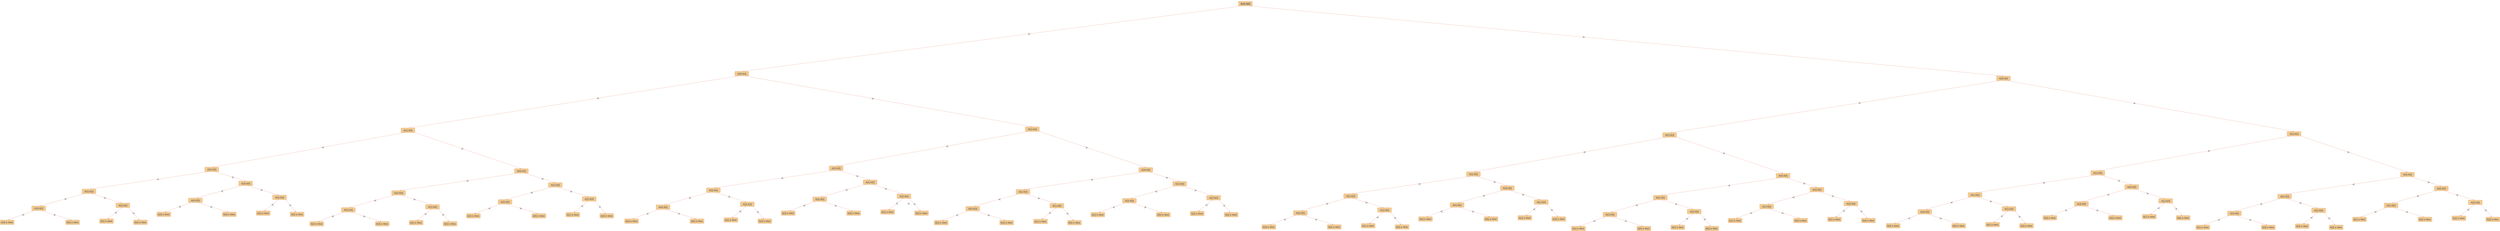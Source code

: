 <mxfile version="26.2.8">
  <diagram name="Page-1" id="itP6WNPCX6Qo4dTTSraB">
    <mxGraphModel dx="35400" dy="10017" grid="0" gridSize="10" guides="1" tooltips="1" connect="1" arrows="1" fold="1" page="0" pageScale="1" pageWidth="827" pageHeight="1169" math="0" shadow="0">
      <root>
        <mxCell id="0" />
        <mxCell id="1" parent="0" />
        <mxCell id="el4SjzeAoepcmtUn4qeZ-1" value="&lt;h1&gt;&lt;font style=&quot;font-size: 20px;&quot;&gt;A[1]:A[2]&lt;/font&gt;&lt;/h1&gt;" style="rounded=1;whiteSpace=wrap;html=1;labelBackgroundColor=none;fillColor=#F2CC8F;strokeColor=#E07A5F;fontColor=#393C56;" vertex="1" parent="1">
          <mxGeometry x="340" y="280" width="120" height="40" as="geometry" />
        </mxCell>
        <mxCell id="el4SjzeAoepcmtUn4qeZ-15" value="" style="endArrow=classic;html=1;rounded=0;exitX=0.25;exitY=1;exitDx=0;exitDy=0;entryX=0.583;entryY=0;entryDx=0;entryDy=0;entryPerimeter=0;labelBackgroundColor=none;strokeColor=#E07A5F;fontColor=default;" edge="1" parent="1" source="el4SjzeAoepcmtUn4qeZ-1" target="el4SjzeAoepcmtUn4qeZ-18">
          <mxGeometry width="50" height="50" relative="1" as="geometry">
            <mxPoint x="290" y="290" as="sourcePoint" />
            <mxPoint x="340" y="380" as="targetPoint" />
            <Array as="points" />
          </mxGeometry>
        </mxCell>
        <mxCell id="el4SjzeAoepcmtUn4qeZ-25" value="&lt;font style=&quot;font-size: 31px;&quot;&gt;&amp;lt;&lt;/font&gt;" style="edgeLabel;html=1;align=center;verticalAlign=middle;resizable=0;points=[];labelBackgroundColor=none;fontColor=#393C56;" vertex="1" connectable="0" parent="el4SjzeAoepcmtUn4qeZ-15">
          <mxGeometry x="-0.147" y="1" relative="1" as="geometry">
            <mxPoint as="offset" />
          </mxGeometry>
        </mxCell>
        <mxCell id="el4SjzeAoepcmtUn4qeZ-17" value="" style="endArrow=classic;html=1;rounded=0;exitX=0.75;exitY=1;exitDx=0;exitDy=0;entryX=0.5;entryY=0;entryDx=0;entryDy=0;labelBackgroundColor=none;strokeColor=#E07A5F;fontColor=default;" edge="1" parent="1" source="el4SjzeAoepcmtUn4qeZ-1" target="el4SjzeAoepcmtUn4qeZ-339">
          <mxGeometry width="50" height="50" relative="1" as="geometry">
            <mxPoint x="340" y="430" as="sourcePoint" />
            <mxPoint x="690.04" y="400" as="targetPoint" />
          </mxGeometry>
        </mxCell>
        <mxCell id="el4SjzeAoepcmtUn4qeZ-21" value="&lt;font style=&quot;font-size: 30px;&quot;&gt;&amp;gt;&lt;/font&gt;" style="edgeLabel;html=1;align=center;verticalAlign=middle;resizable=0;points=[];labelBackgroundColor=none;fontColor=#393C56;" vertex="1" connectable="0" parent="el4SjzeAoepcmtUn4qeZ-17">
          <mxGeometry x="-0.113" relative="1" as="geometry">
            <mxPoint as="offset" />
          </mxGeometry>
        </mxCell>
        <mxCell id="el4SjzeAoepcmtUn4qeZ-18" value="&lt;span style=&quot;font-size: 20px;&quot;&gt;A[3]:A[4]&lt;/span&gt;" style="rounded=1;whiteSpace=wrap;html=1;labelBackgroundColor=none;fillColor=#F2CC8F;strokeColor=#E07A5F;fontColor=#393C56;" vertex="1" parent="1">
          <mxGeometry x="-3967" y="880" width="120" height="40" as="geometry" />
        </mxCell>
        <mxCell id="el4SjzeAoepcmtUn4qeZ-71" value="" style="endArrow=classic;html=1;rounded=0;exitX=0.25;exitY=1;exitDx=0;exitDy=0;entryX=0.583;entryY=0;entryDx=0;entryDy=0;entryPerimeter=0;labelBackgroundColor=none;strokeColor=#E07A5F;fontColor=default;" edge="1" target="el4SjzeAoepcmtUn4qeZ-75" parent="1" source="el4SjzeAoepcmtUn4qeZ-18">
          <mxGeometry width="50" height="50" relative="1" as="geometry">
            <mxPoint x="-2330" y="870" as="sourcePoint" />
            <mxPoint x="-2360" y="930" as="targetPoint" />
            <Array as="points" />
          </mxGeometry>
        </mxCell>
        <mxCell id="el4SjzeAoepcmtUn4qeZ-72" value="&lt;font style=&quot;font-size: 31px;&quot;&gt;&amp;lt;&lt;/font&gt;" style="edgeLabel;html=1;align=center;verticalAlign=middle;resizable=0;points=[];labelBackgroundColor=none;fontColor=#393C56;" vertex="1" connectable="0" parent="el4SjzeAoepcmtUn4qeZ-71">
          <mxGeometry x="-0.147" y="1" relative="1" as="geometry">
            <mxPoint as="offset" />
          </mxGeometry>
        </mxCell>
        <mxCell id="el4SjzeAoepcmtUn4qeZ-73" value="" style="endArrow=classic;html=1;rounded=0;exitX=0.75;exitY=1;exitDx=0;exitDy=0;entryX=0.5;entryY=0;entryDx=0;entryDy=0;labelBackgroundColor=none;strokeColor=#E07A5F;fontColor=default;" edge="1" target="el4SjzeAoepcmtUn4qeZ-248" parent="1" source="el4SjzeAoepcmtUn4qeZ-18">
          <mxGeometry width="50" height="50" relative="1" as="geometry">
            <mxPoint x="-2270" y="870" as="sourcePoint" />
            <mxPoint x="-2089.96" y="950" as="targetPoint" />
          </mxGeometry>
        </mxCell>
        <mxCell id="el4SjzeAoepcmtUn4qeZ-74" value="&lt;font style=&quot;font-size: 30px;&quot;&gt;&amp;gt;&lt;/font&gt;" style="edgeLabel;html=1;align=center;verticalAlign=middle;resizable=0;points=[];labelBackgroundColor=none;fontColor=#393C56;" vertex="1" connectable="0" parent="el4SjzeAoepcmtUn4qeZ-73">
          <mxGeometry x="-0.113" relative="1" as="geometry">
            <mxPoint as="offset" />
          </mxGeometry>
        </mxCell>
        <mxCell id="el4SjzeAoepcmtUn4qeZ-75" value="&lt;span style=&quot;font-size: 20px;&quot;&gt;A[1]:A[3]&lt;/span&gt;" style="rounded=1;whiteSpace=wrap;html=1;labelBackgroundColor=none;fillColor=#F2CC8F;strokeColor=#E07A5F;fontColor=#393C56;" vertex="1" parent="1">
          <mxGeometry x="-6822" y="1365.27" width="120" height="40" as="geometry" />
        </mxCell>
        <mxCell id="el4SjzeAoepcmtUn4qeZ-83" value="" style="endArrow=classic;html=1;rounded=0;exitX=0.25;exitY=1;exitDx=0;exitDy=0;entryX=0.583;entryY=0;entryDx=0;entryDy=0;entryPerimeter=0;labelBackgroundColor=none;strokeColor=#E07A5F;fontColor=default;" edge="1" target="el4SjzeAoepcmtUn4qeZ-87" parent="1" source="el4SjzeAoepcmtUn4qeZ-75">
          <mxGeometry width="50" height="50" relative="1" as="geometry">
            <mxPoint x="-5332" y="1350.16" as="sourcePoint" />
            <mxPoint x="-5362" y="1410.16" as="targetPoint" />
            <Array as="points" />
          </mxGeometry>
        </mxCell>
        <mxCell id="el4SjzeAoepcmtUn4qeZ-84" value="&lt;font style=&quot;font-size: 31px;&quot;&gt;&amp;lt;&lt;/font&gt;" style="edgeLabel;html=1;align=center;verticalAlign=middle;resizable=0;points=[];labelBackgroundColor=none;fontColor=#393C56;" vertex="1" connectable="0" parent="el4SjzeAoepcmtUn4qeZ-83">
          <mxGeometry x="-0.147" y="1" relative="1" as="geometry">
            <mxPoint as="offset" />
          </mxGeometry>
        </mxCell>
        <mxCell id="el4SjzeAoepcmtUn4qeZ-85" value="" style="endArrow=classic;html=1;rounded=0;exitX=1;exitY=1;exitDx=0;exitDy=0;entryX=0.5;entryY=0;entryDx=0;entryDy=0;labelBackgroundColor=none;strokeColor=#E07A5F;fontColor=default;" edge="1" target="el4SjzeAoepcmtUn4qeZ-203" parent="1" source="el4SjzeAoepcmtUn4qeZ-75">
          <mxGeometry width="50" height="50" relative="1" as="geometry">
            <mxPoint x="-5272" y="1350.16" as="sourcePoint" />
            <mxPoint x="-5011.96" y="1430.16" as="targetPoint" />
          </mxGeometry>
        </mxCell>
        <mxCell id="el4SjzeAoepcmtUn4qeZ-86" value="&lt;font style=&quot;font-size: 30px;&quot;&gt;&amp;gt;&lt;/font&gt;" style="edgeLabel;html=1;align=center;verticalAlign=middle;resizable=0;points=[];labelBackgroundColor=none;fontColor=#393C56;" vertex="1" connectable="0" parent="el4SjzeAoepcmtUn4qeZ-85">
          <mxGeometry x="-0.113" relative="1" as="geometry">
            <mxPoint as="offset" />
          </mxGeometry>
        </mxCell>
        <mxCell id="el4SjzeAoepcmtUn4qeZ-87" value="&lt;span style=&quot;font-size: 20px;&quot;&gt;A[2]:A[5]&lt;/span&gt;" style="rounded=1;whiteSpace=wrap;html=1;labelBackgroundColor=none;fillColor=#F2CC8F;strokeColor=#E07A5F;fontColor=#393C56;" vertex="1" parent="1">
          <mxGeometry x="-8500" y="1700.27" width="120" height="40" as="geometry" />
        </mxCell>
        <mxCell id="el4SjzeAoepcmtUn4qeZ-113" value="" style="endArrow=classic;html=1;rounded=0;exitX=0.25;exitY=1;exitDx=0;exitDy=0;entryX=0.583;entryY=0;entryDx=0;entryDy=0;entryPerimeter=0;labelBackgroundColor=none;strokeColor=#E07A5F;fontColor=default;" edge="1" target="el4SjzeAoepcmtUn4qeZ-117" parent="1">
          <mxGeometry width="50" height="50" relative="1" as="geometry">
            <mxPoint x="-8470" y="1740.38" as="sourcePoint" />
            <mxPoint x="-8500" y="1800.38" as="targetPoint" />
            <Array as="points" />
          </mxGeometry>
        </mxCell>
        <mxCell id="el4SjzeAoepcmtUn4qeZ-114" value="&lt;font style=&quot;font-size: 31px;&quot;&gt;&amp;lt;&lt;/font&gt;" style="edgeLabel;html=1;align=center;verticalAlign=middle;resizable=0;points=[];labelBackgroundColor=none;fontColor=#393C56;" vertex="1" connectable="0" parent="el4SjzeAoepcmtUn4qeZ-113">
          <mxGeometry x="-0.147" y="1" relative="1" as="geometry">
            <mxPoint as="offset" />
          </mxGeometry>
        </mxCell>
        <mxCell id="el4SjzeAoepcmtUn4qeZ-115" value="" style="endArrow=classic;html=1;rounded=0;exitX=0.75;exitY=1;exitDx=0;exitDy=0;entryX=0.417;entryY=0;entryDx=0;entryDy=0;entryPerimeter=0;labelBackgroundColor=none;strokeColor=#E07A5F;fontColor=default;" edge="1" parent="1">
          <mxGeometry width="50" height="50" relative="1" as="geometry">
            <mxPoint x="-8410" y="1740.38" as="sourcePoint" />
            <mxPoint x="-8149.96" y="1820.38" as="targetPoint" />
          </mxGeometry>
        </mxCell>
        <mxCell id="el4SjzeAoepcmtUn4qeZ-117" value="&lt;span style=&quot;font-size: 20px;&quot;&gt;A[2]:A[3]&lt;/span&gt;" style="rounded=1;whiteSpace=wrap;html=1;labelBackgroundColor=none;fillColor=#F2CC8F;strokeColor=#E07A5F;fontColor=#393C56;" vertex="1" parent="1">
          <mxGeometry x="-9550" y="1888.24" width="120" height="40" as="geometry" />
        </mxCell>
        <mxCell id="el4SjzeAoepcmtUn4qeZ-119" value="" style="endArrow=classic;html=1;rounded=0;exitX=0.25;exitY=1;exitDx=0;exitDy=0;entryX=0.583;entryY=0;entryDx=0;entryDy=0;entryPerimeter=0;labelBackgroundColor=none;strokeColor=#E07A5F;fontColor=default;" edge="1" target="el4SjzeAoepcmtUn4qeZ-123" parent="1">
          <mxGeometry width="50" height="50" relative="1" as="geometry">
            <mxPoint x="-9530" y="1928.24" as="sourcePoint" />
            <mxPoint x="-9560" y="1988.24" as="targetPoint" />
            <Array as="points" />
          </mxGeometry>
        </mxCell>
        <mxCell id="el4SjzeAoepcmtUn4qeZ-120" value="&lt;font style=&quot;font-size: 31px;&quot;&gt;&amp;lt;&lt;/font&gt;" style="edgeLabel;html=1;align=center;verticalAlign=middle;resizable=0;points=[];labelBackgroundColor=none;fontColor=#393C56;" vertex="1" connectable="0" parent="el4SjzeAoepcmtUn4qeZ-119">
          <mxGeometry x="-0.147" y="1" relative="1" as="geometry">
            <mxPoint as="offset" />
          </mxGeometry>
        </mxCell>
        <mxCell id="el4SjzeAoepcmtUn4qeZ-121" value="" style="endArrow=classic;html=1;rounded=0;exitX=0.75;exitY=1;exitDx=0;exitDy=0;entryX=0.417;entryY=0;entryDx=0;entryDy=0;entryPerimeter=0;labelBackgroundColor=none;strokeColor=#E07A5F;fontColor=default;" edge="1" target="el4SjzeAoepcmtUn4qeZ-124" parent="1">
          <mxGeometry width="50" height="50" relative="1" as="geometry">
            <mxPoint x="-9470" y="1928.24" as="sourcePoint" />
            <mxPoint x="-9450" y="1988.24" as="targetPoint" />
          </mxGeometry>
        </mxCell>
        <mxCell id="el4SjzeAoepcmtUn4qeZ-122" value="&lt;font style=&quot;font-size: 30px;&quot;&gt;&amp;gt;&lt;/font&gt;" style="edgeLabel;html=1;align=center;verticalAlign=middle;resizable=0;points=[];labelBackgroundColor=none;fontColor=#393C56;" vertex="1" connectable="0" parent="el4SjzeAoepcmtUn4qeZ-121">
          <mxGeometry x="-0.113" relative="1" as="geometry">
            <mxPoint as="offset" />
          </mxGeometry>
        </mxCell>
        <mxCell id="el4SjzeAoepcmtUn4qeZ-123" value="&lt;span style=&quot;font-size: 20px;&quot;&gt;A[3]:A[5]&lt;/span&gt;" style="rounded=1;whiteSpace=wrap;html=1;labelBackgroundColor=none;fillColor=#F2CC8F;strokeColor=#E07A5F;fontColor=#393C56;" vertex="1" parent="1">
          <mxGeometry x="-9980" y="2033.24" width="120" height="40" as="geometry" />
        </mxCell>
        <mxCell id="el4SjzeAoepcmtUn4qeZ-124" value="&lt;span style=&quot;font-size: 20px;&quot;&gt;A[2]:A[4]&lt;/span&gt;" style="rounded=1;whiteSpace=wrap;html=1;labelBackgroundColor=none;fillColor=#F2CC8F;strokeColor=#E07A5F;fontColor=#393C56;" vertex="1" parent="1">
          <mxGeometry x="-9260" y="2008.24" width="120" height="40" as="geometry" />
        </mxCell>
        <mxCell id="el4SjzeAoepcmtUn4qeZ-125" value="" style="endArrow=classic;html=1;rounded=0;exitX=0.25;exitY=1;exitDx=0;exitDy=0;entryX=0.583;entryY=0;entryDx=0;entryDy=0;entryPerimeter=0;labelBackgroundColor=none;strokeColor=#E07A5F;fontColor=default;" edge="1" target="el4SjzeAoepcmtUn4qeZ-129" parent="1">
          <mxGeometry width="50" height="50" relative="1" as="geometry">
            <mxPoint x="-9960" y="2073.24" as="sourcePoint" />
            <mxPoint x="-9990" y="2133.24" as="targetPoint" />
            <Array as="points" />
          </mxGeometry>
        </mxCell>
        <mxCell id="el4SjzeAoepcmtUn4qeZ-126" value="&lt;font style=&quot;font-size: 31px;&quot;&gt;&amp;lt;&lt;/font&gt;" style="edgeLabel;html=1;align=center;verticalAlign=middle;resizable=0;points=[];labelBackgroundColor=none;fontColor=#393C56;" vertex="1" connectable="0" parent="el4SjzeAoepcmtUn4qeZ-125">
          <mxGeometry x="-0.147" y="1" relative="1" as="geometry">
            <mxPoint as="offset" />
          </mxGeometry>
        </mxCell>
        <mxCell id="el4SjzeAoepcmtUn4qeZ-127" value="" style="endArrow=classic;html=1;rounded=0;exitX=0.75;exitY=1;exitDx=0;exitDy=0;entryX=0.417;entryY=0;entryDx=0;entryDy=0;entryPerimeter=0;labelBackgroundColor=none;strokeColor=#E07A5F;fontColor=default;" edge="1" target="el4SjzeAoepcmtUn4qeZ-130" parent="1">
          <mxGeometry width="50" height="50" relative="1" as="geometry">
            <mxPoint x="-9900" y="2073.24" as="sourcePoint" />
            <mxPoint x="-9880" y="2133.24" as="targetPoint" />
          </mxGeometry>
        </mxCell>
        <mxCell id="el4SjzeAoepcmtUn4qeZ-128" value="&lt;font style=&quot;font-size: 30px;&quot;&gt;&amp;gt;&lt;/font&gt;" style="edgeLabel;html=1;align=center;verticalAlign=middle;resizable=0;points=[];labelBackgroundColor=none;fontColor=#393C56;" vertex="1" connectable="0" parent="el4SjzeAoepcmtUn4qeZ-127">
          <mxGeometry x="-0.113" relative="1" as="geometry">
            <mxPoint as="offset" />
          </mxGeometry>
        </mxCell>
        <mxCell id="el4SjzeAoepcmtUn4qeZ-129" value="&lt;span style=&quot;font-size: 20px;&quot;&gt;A[3] is Med.&lt;/span&gt;" style="rounded=1;whiteSpace=wrap;html=1;labelBackgroundColor=none;fillColor=#F2CC8F;strokeColor=#E07A5F;fontColor=#393C56;" vertex="1" parent="1">
          <mxGeometry x="-10250" y="2153.24" width="120" height="40" as="geometry" />
        </mxCell>
        <mxCell id="el4SjzeAoepcmtUn4qeZ-130" value="&lt;span style=&quot;font-size: 20px;&quot;&gt;A[5] is Med.&lt;/span&gt;" style="rounded=1;whiteSpace=wrap;html=1;labelBackgroundColor=none;fillColor=#F2CC8F;strokeColor=#E07A5F;fontColor=#393C56;" vertex="1" parent="1">
          <mxGeometry x="-9690" y="2153.24" width="120" height="40" as="geometry" />
        </mxCell>
        <mxCell id="el4SjzeAoepcmtUn4qeZ-131" value="" style="endArrow=classic;html=1;rounded=0;exitX=0.25;exitY=1;exitDx=0;exitDy=0;entryX=0.583;entryY=0;entryDx=0;entryDy=0;entryPerimeter=0;labelBackgroundColor=none;strokeColor=#E07A5F;fontColor=default;" edge="1" target="el4SjzeAoepcmtUn4qeZ-135" parent="1">
          <mxGeometry width="50" height="50" relative="1" as="geometry">
            <mxPoint x="-9210" y="2048.24" as="sourcePoint" />
            <mxPoint x="-9240" y="2108.24" as="targetPoint" />
            <Array as="points" />
          </mxGeometry>
        </mxCell>
        <mxCell id="el4SjzeAoepcmtUn4qeZ-132" value="&lt;font style=&quot;font-size: 31px;&quot;&gt;&amp;lt;&lt;/font&gt;" style="edgeLabel;html=1;align=center;verticalAlign=middle;resizable=0;points=[];labelBackgroundColor=none;fontColor=#393C56;" vertex="1" connectable="0" parent="el4SjzeAoepcmtUn4qeZ-131">
          <mxGeometry x="-0.147" y="1" relative="1" as="geometry">
            <mxPoint as="offset" />
          </mxGeometry>
        </mxCell>
        <mxCell id="el4SjzeAoepcmtUn4qeZ-133" value="" style="endArrow=classic;html=1;rounded=0;exitX=0.75;exitY=1;exitDx=0;exitDy=0;entryX=0.417;entryY=0;entryDx=0;entryDy=0;entryPerimeter=0;labelBackgroundColor=none;strokeColor=#E07A5F;fontColor=default;" edge="1" target="el4SjzeAoepcmtUn4qeZ-136" parent="1">
          <mxGeometry width="50" height="50" relative="1" as="geometry">
            <mxPoint x="-9150" y="2048.24" as="sourcePoint" />
            <mxPoint x="-9130" y="2108.24" as="targetPoint" />
          </mxGeometry>
        </mxCell>
        <mxCell id="el4SjzeAoepcmtUn4qeZ-134" value="&lt;font style=&quot;font-size: 30px;&quot;&gt;&amp;gt;&lt;/font&gt;" style="edgeLabel;html=1;align=center;verticalAlign=middle;resizable=0;points=[];labelBackgroundColor=none;fontColor=#393C56;" vertex="1" connectable="0" parent="el4SjzeAoepcmtUn4qeZ-133">
          <mxGeometry x="-0.113" relative="1" as="geometry">
            <mxPoint as="offset" />
          </mxGeometry>
        </mxCell>
        <mxCell id="el4SjzeAoepcmtUn4qeZ-135" value="&lt;span style=&quot;font-size: 20px;&quot;&gt;A[2] is Med.&lt;/span&gt;" style="rounded=1;whiteSpace=wrap;html=1;labelBackgroundColor=none;fillColor=#F2CC8F;strokeColor=#E07A5F;fontColor=#393C56;" vertex="1" parent="1">
          <mxGeometry x="-9400" y="2143.24" width="120" height="40" as="geometry" />
        </mxCell>
        <mxCell id="el4SjzeAoepcmtUn4qeZ-136" value="&lt;span style=&quot;font-size: 20px;&quot;&gt;A[4] is Med.&lt;/span&gt;" style="rounded=1;whiteSpace=wrap;html=1;labelBackgroundColor=none;fillColor=#F2CC8F;strokeColor=#E07A5F;fontColor=#393C56;" vertex="1" parent="1">
          <mxGeometry x="-9110" y="2153.24" width="120" height="40" as="geometry" />
        </mxCell>
        <mxCell id="el4SjzeAoepcmtUn4qeZ-139" value="&lt;font style=&quot;font-size: 30px;&quot;&gt;&amp;gt;&lt;/font&gt;" style="edgeLabel;html=1;align=center;verticalAlign=middle;resizable=0;points=[];labelBackgroundColor=none;fontColor=#393C56;" vertex="1" connectable="0" parent="1">
          <mxGeometry x="-8260.005" y="1786.475" as="geometry" />
        </mxCell>
        <mxCell id="el4SjzeAoepcmtUn4qeZ-140" value="&lt;span style=&quot;font-size: 20px;&quot;&gt;A[3]:A[5]&lt;/span&gt;" style="rounded=1;whiteSpace=wrap;html=1;labelBackgroundColor=none;fillColor=#F2CC8F;strokeColor=#E07A5F;fontColor=#393C56;" vertex="1" parent="1">
          <mxGeometry x="-8210" y="1819.98" width="120" height="40" as="geometry" />
        </mxCell>
        <mxCell id="el4SjzeAoepcmtUn4qeZ-141" value="" style="endArrow=classic;html=1;rounded=0;exitX=0.25;exitY=1;exitDx=0;exitDy=0;entryX=0.583;entryY=0;entryDx=0;entryDy=0;entryPerimeter=0;labelBackgroundColor=none;strokeColor=#E07A5F;fontColor=default;" edge="1" parent="1" target="el4SjzeAoepcmtUn4qeZ-145">
          <mxGeometry width="50" height="50" relative="1" as="geometry">
            <mxPoint x="-8190" y="1859.98" as="sourcePoint" />
            <mxPoint x="-8220" y="1919.98" as="targetPoint" />
            <Array as="points" />
          </mxGeometry>
        </mxCell>
        <mxCell id="el4SjzeAoepcmtUn4qeZ-142" value="&lt;font style=&quot;font-size: 31px;&quot;&gt;&amp;lt;&lt;/font&gt;" style="edgeLabel;html=1;align=center;verticalAlign=middle;resizable=0;points=[];labelBackgroundColor=none;fontColor=#393C56;" vertex="1" connectable="0" parent="el4SjzeAoepcmtUn4qeZ-141">
          <mxGeometry x="-0.147" y="1" relative="1" as="geometry">
            <mxPoint as="offset" />
          </mxGeometry>
        </mxCell>
        <mxCell id="el4SjzeAoepcmtUn4qeZ-143" value="" style="endArrow=classic;html=1;rounded=0;exitX=0.75;exitY=1;exitDx=0;exitDy=0;entryX=0.417;entryY=0;entryDx=0;entryDy=0;entryPerimeter=0;labelBackgroundColor=none;strokeColor=#E07A5F;fontColor=default;" edge="1" parent="1" target="el4SjzeAoepcmtUn4qeZ-146">
          <mxGeometry width="50" height="50" relative="1" as="geometry">
            <mxPoint x="-8130" y="1859.98" as="sourcePoint" />
            <mxPoint x="-8110" y="1919.98" as="targetPoint" />
          </mxGeometry>
        </mxCell>
        <mxCell id="el4SjzeAoepcmtUn4qeZ-144" value="&lt;font style=&quot;font-size: 30px;&quot;&gt;&amp;gt;&lt;/font&gt;" style="edgeLabel;html=1;align=center;verticalAlign=middle;resizable=0;points=[];labelBackgroundColor=none;fontColor=#393C56;" vertex="1" connectable="0" parent="el4SjzeAoepcmtUn4qeZ-143">
          <mxGeometry x="-0.113" relative="1" as="geometry">
            <mxPoint as="offset" />
          </mxGeometry>
        </mxCell>
        <mxCell id="el4SjzeAoepcmtUn4qeZ-145" value="&lt;span style=&quot;font-size: 20px;&quot;&gt;A[4]:A[5]&lt;/span&gt;" style="rounded=1;whiteSpace=wrap;html=1;labelBackgroundColor=none;fillColor=#F2CC8F;strokeColor=#E07A5F;fontColor=#393C56;" vertex="1" parent="1">
          <mxGeometry x="-8640" y="1964.98" width="120" height="40" as="geometry" />
        </mxCell>
        <mxCell id="el4SjzeAoepcmtUn4qeZ-146" value="&lt;span style=&quot;font-size: 20px;&quot;&gt;A[2]:A[3]&lt;/span&gt;" style="rounded=1;whiteSpace=wrap;html=1;labelBackgroundColor=none;fillColor=#F2CC8F;strokeColor=#E07A5F;fontColor=#393C56;" vertex="1" parent="1">
          <mxGeometry x="-7920" y="1939.98" width="120" height="40" as="geometry" />
        </mxCell>
        <mxCell id="el4SjzeAoepcmtUn4qeZ-147" value="" style="endArrow=classic;html=1;rounded=0;exitX=0.25;exitY=1;exitDx=0;exitDy=0;entryX=0.583;entryY=0;entryDx=0;entryDy=0;entryPerimeter=0;labelBackgroundColor=none;strokeColor=#E07A5F;fontColor=default;" edge="1" parent="1" target="el4SjzeAoepcmtUn4qeZ-151">
          <mxGeometry width="50" height="50" relative="1" as="geometry">
            <mxPoint x="-8620" y="2004.98" as="sourcePoint" />
            <mxPoint x="-8650" y="2064.98" as="targetPoint" />
            <Array as="points" />
          </mxGeometry>
        </mxCell>
        <mxCell id="el4SjzeAoepcmtUn4qeZ-148" value="&lt;font style=&quot;font-size: 31px;&quot;&gt;&amp;lt;&lt;/font&gt;" style="edgeLabel;html=1;align=center;verticalAlign=middle;resizable=0;points=[];labelBackgroundColor=none;fontColor=#393C56;" vertex="1" connectable="0" parent="el4SjzeAoepcmtUn4qeZ-147">
          <mxGeometry x="-0.147" y="1" relative="1" as="geometry">
            <mxPoint as="offset" />
          </mxGeometry>
        </mxCell>
        <mxCell id="el4SjzeAoepcmtUn4qeZ-149" value="" style="endArrow=classic;html=1;rounded=0;exitX=0.75;exitY=1;exitDx=0;exitDy=0;entryX=0.417;entryY=0;entryDx=0;entryDy=0;entryPerimeter=0;labelBackgroundColor=none;strokeColor=#E07A5F;fontColor=default;" edge="1" parent="1" target="el4SjzeAoepcmtUn4qeZ-152">
          <mxGeometry width="50" height="50" relative="1" as="geometry">
            <mxPoint x="-8560" y="2004.98" as="sourcePoint" />
            <mxPoint x="-8540" y="2064.98" as="targetPoint" />
          </mxGeometry>
        </mxCell>
        <mxCell id="el4SjzeAoepcmtUn4qeZ-150" value="&lt;font style=&quot;font-size: 30px;&quot;&gt;&amp;gt;&lt;/font&gt;" style="edgeLabel;html=1;align=center;verticalAlign=middle;resizable=0;points=[];labelBackgroundColor=none;fontColor=#393C56;" vertex="1" connectable="0" parent="el4SjzeAoepcmtUn4qeZ-149">
          <mxGeometry x="-0.113" relative="1" as="geometry">
            <mxPoint as="offset" />
          </mxGeometry>
        </mxCell>
        <mxCell id="el4SjzeAoepcmtUn4qeZ-151" value="&lt;span style=&quot;font-size: 20px;&quot;&gt;A[4] is Med.&lt;/span&gt;" style="rounded=1;whiteSpace=wrap;html=1;labelBackgroundColor=none;fillColor=#F2CC8F;strokeColor=#E07A5F;fontColor=#393C56;" vertex="1" parent="1">
          <mxGeometry x="-8910" y="2084.98" width="120" height="40" as="geometry" />
        </mxCell>
        <mxCell id="el4SjzeAoepcmtUn4qeZ-152" value="&lt;span style=&quot;font-size: 20px;&quot;&gt;A[5] is Med.&lt;/span&gt;" style="rounded=1;whiteSpace=wrap;html=1;labelBackgroundColor=none;fillColor=#F2CC8F;strokeColor=#E07A5F;fontColor=#393C56;" vertex="1" parent="1">
          <mxGeometry x="-8350" y="2084.98" width="120" height="40" as="geometry" />
        </mxCell>
        <mxCell id="el4SjzeAoepcmtUn4qeZ-153" value="" style="endArrow=classic;html=1;rounded=0;exitX=0.25;exitY=1;exitDx=0;exitDy=0;entryX=0.583;entryY=0;entryDx=0;entryDy=0;entryPerimeter=0;labelBackgroundColor=none;strokeColor=#E07A5F;fontColor=default;" edge="1" parent="1" target="el4SjzeAoepcmtUn4qeZ-157">
          <mxGeometry width="50" height="50" relative="1" as="geometry">
            <mxPoint x="-7870" y="1979.98" as="sourcePoint" />
            <mxPoint x="-7900" y="2039.98" as="targetPoint" />
            <Array as="points" />
          </mxGeometry>
        </mxCell>
        <mxCell id="el4SjzeAoepcmtUn4qeZ-154" value="&lt;font style=&quot;font-size: 31px;&quot;&gt;&amp;lt;&lt;/font&gt;" style="edgeLabel;html=1;align=center;verticalAlign=middle;resizable=0;points=[];labelBackgroundColor=none;fontColor=#393C56;" vertex="1" connectable="0" parent="el4SjzeAoepcmtUn4qeZ-153">
          <mxGeometry x="-0.147" y="1" relative="1" as="geometry">
            <mxPoint as="offset" />
          </mxGeometry>
        </mxCell>
        <mxCell id="el4SjzeAoepcmtUn4qeZ-155" value="" style="endArrow=classic;html=1;rounded=0;exitX=0.75;exitY=1;exitDx=0;exitDy=0;entryX=0.417;entryY=0;entryDx=0;entryDy=0;entryPerimeter=0;labelBackgroundColor=none;strokeColor=#E07A5F;fontColor=default;" edge="1" parent="1" target="el4SjzeAoepcmtUn4qeZ-158">
          <mxGeometry width="50" height="50" relative="1" as="geometry">
            <mxPoint x="-7810" y="1979.98" as="sourcePoint" />
            <mxPoint x="-7790" y="2039.98" as="targetPoint" />
          </mxGeometry>
        </mxCell>
        <mxCell id="el4SjzeAoepcmtUn4qeZ-156" value="&lt;font style=&quot;font-size: 30px;&quot;&gt;&amp;gt;&lt;/font&gt;" style="edgeLabel;html=1;align=center;verticalAlign=middle;resizable=0;points=[];labelBackgroundColor=none;fontColor=#393C56;" vertex="1" connectable="0" parent="el4SjzeAoepcmtUn4qeZ-155">
          <mxGeometry x="-0.113" relative="1" as="geometry">
            <mxPoint as="offset" />
          </mxGeometry>
        </mxCell>
        <mxCell id="el4SjzeAoepcmtUn4qeZ-157" value="&lt;span style=&quot;font-size: 20px;&quot;&gt;A[2] is Med.&lt;/span&gt;" style="rounded=1;whiteSpace=wrap;html=1;labelBackgroundColor=none;fillColor=#F2CC8F;strokeColor=#E07A5F;fontColor=#393C56;" vertex="1" parent="1">
          <mxGeometry x="-8060" y="2074.98" width="120" height="40" as="geometry" />
        </mxCell>
        <mxCell id="el4SjzeAoepcmtUn4qeZ-158" value="&lt;span style=&quot;font-size: 20px;&quot;&gt;A[3] is Med.&lt;/span&gt;" style="rounded=1;whiteSpace=wrap;html=1;labelBackgroundColor=none;fillColor=#F2CC8F;strokeColor=#E07A5F;fontColor=#393C56;" vertex="1" parent="1">
          <mxGeometry x="-7770" y="2084.98" width="120" height="40" as="geometry" />
        </mxCell>
        <mxCell id="el4SjzeAoepcmtUn4qeZ-203" value="&lt;span style=&quot;font-size: 20px;&quot;&gt;A[4]:A[5]&lt;/span&gt;" style="rounded=1;whiteSpace=wrap;html=1;labelBackgroundColor=none;fillColor=#F2CC8F;strokeColor=#E07A5F;fontColor=#393C56;" vertex="1" parent="1">
          <mxGeometry x="-5852" y="1713.49" width="120" height="40" as="geometry" />
        </mxCell>
        <mxCell id="el4SjzeAoepcmtUn4qeZ-204" value="" style="endArrow=classic;html=1;rounded=0;exitX=0.25;exitY=1;exitDx=0;exitDy=0;entryX=0.583;entryY=0;entryDx=0;entryDy=0;entryPerimeter=0;labelBackgroundColor=none;strokeColor=#E07A5F;fontColor=default;" edge="1" target="el4SjzeAoepcmtUn4qeZ-207" parent="1">
          <mxGeometry width="50" height="50" relative="1" as="geometry">
            <mxPoint x="-5822" y="1753.6" as="sourcePoint" />
            <mxPoint x="-5852" y="1813.6" as="targetPoint" />
            <Array as="points" />
          </mxGeometry>
        </mxCell>
        <mxCell id="el4SjzeAoepcmtUn4qeZ-205" value="&lt;font style=&quot;font-size: 31px;&quot;&gt;&amp;lt;&lt;/font&gt;" style="edgeLabel;html=1;align=center;verticalAlign=middle;resizable=0;points=[];labelBackgroundColor=none;fontColor=#393C56;" vertex="1" connectable="0" parent="el4SjzeAoepcmtUn4qeZ-204">
          <mxGeometry x="-0.147" y="1" relative="1" as="geometry">
            <mxPoint as="offset" />
          </mxGeometry>
        </mxCell>
        <mxCell id="el4SjzeAoepcmtUn4qeZ-206" value="" style="endArrow=classic;html=1;rounded=0;exitX=0.75;exitY=1;exitDx=0;exitDy=0;entryX=0.417;entryY=0;entryDx=0;entryDy=0;entryPerimeter=0;labelBackgroundColor=none;strokeColor=#E07A5F;fontColor=default;" edge="1" parent="1">
          <mxGeometry width="50" height="50" relative="1" as="geometry">
            <mxPoint x="-5762" y="1753.6" as="sourcePoint" />
            <mxPoint x="-5501.96" y="1833.6" as="targetPoint" />
          </mxGeometry>
        </mxCell>
        <mxCell id="el4SjzeAoepcmtUn4qeZ-207" value="&lt;span style=&quot;font-size: 20px;&quot;&gt;A[1]:A[4]&lt;/span&gt;" style="rounded=1;whiteSpace=wrap;html=1;labelBackgroundColor=none;fillColor=#F2CC8F;strokeColor=#E07A5F;fontColor=#393C56;" vertex="1" parent="1">
          <mxGeometry x="-6902" y="1901.46" width="120" height="40" as="geometry" />
        </mxCell>
        <mxCell id="el4SjzeAoepcmtUn4qeZ-208" value="" style="endArrow=classic;html=1;rounded=0;exitX=0.25;exitY=1;exitDx=0;exitDy=0;entryX=0.583;entryY=0;entryDx=0;entryDy=0;entryPerimeter=0;labelBackgroundColor=none;strokeColor=#E07A5F;fontColor=default;" edge="1" target="el4SjzeAoepcmtUn4qeZ-212" parent="1">
          <mxGeometry width="50" height="50" relative="1" as="geometry">
            <mxPoint x="-6882" y="1941.46" as="sourcePoint" />
            <mxPoint x="-6912" y="2001.46" as="targetPoint" />
            <Array as="points" />
          </mxGeometry>
        </mxCell>
        <mxCell id="el4SjzeAoepcmtUn4qeZ-209" value="&lt;font style=&quot;font-size: 31px;&quot;&gt;&amp;lt;&lt;/font&gt;" style="edgeLabel;html=1;align=center;verticalAlign=middle;resizable=0;points=[];labelBackgroundColor=none;fontColor=#393C56;" vertex="1" connectable="0" parent="el4SjzeAoepcmtUn4qeZ-208">
          <mxGeometry x="-0.147" y="1" relative="1" as="geometry">
            <mxPoint as="offset" />
          </mxGeometry>
        </mxCell>
        <mxCell id="el4SjzeAoepcmtUn4qeZ-210" value="" style="endArrow=classic;html=1;rounded=0;exitX=0.75;exitY=1;exitDx=0;exitDy=0;entryX=0.417;entryY=0;entryDx=0;entryDy=0;entryPerimeter=0;labelBackgroundColor=none;strokeColor=#E07A5F;fontColor=default;" edge="1" target="el4SjzeAoepcmtUn4qeZ-213" parent="1">
          <mxGeometry width="50" height="50" relative="1" as="geometry">
            <mxPoint x="-6822" y="1941.46" as="sourcePoint" />
            <mxPoint x="-6802" y="2001.46" as="targetPoint" />
          </mxGeometry>
        </mxCell>
        <mxCell id="el4SjzeAoepcmtUn4qeZ-211" value="&lt;font style=&quot;font-size: 30px;&quot;&gt;&amp;gt;&lt;/font&gt;" style="edgeLabel;html=1;align=center;verticalAlign=middle;resizable=0;points=[];labelBackgroundColor=none;fontColor=#393C56;" vertex="1" connectable="0" parent="el4SjzeAoepcmtUn4qeZ-210">
          <mxGeometry x="-0.113" relative="1" as="geometry">
            <mxPoint as="offset" />
          </mxGeometry>
        </mxCell>
        <mxCell id="el4SjzeAoepcmtUn4qeZ-212" value="&lt;span style=&quot;font-size: 20px;&quot;&gt;A[2]:A[4]&lt;/span&gt;" style="rounded=1;whiteSpace=wrap;html=1;labelBackgroundColor=none;fillColor=#F2CC8F;strokeColor=#E07A5F;fontColor=#393C56;" vertex="1" parent="1">
          <mxGeometry x="-7332" y="2046.46" width="120" height="40" as="geometry" />
        </mxCell>
        <mxCell id="el4SjzeAoepcmtUn4qeZ-213" value="&lt;span style=&quot;font-size: 20px;&quot;&gt;A[1]:A[5]&lt;/span&gt;" style="rounded=1;whiteSpace=wrap;html=1;labelBackgroundColor=none;fillColor=#F2CC8F;strokeColor=#E07A5F;fontColor=#393C56;" vertex="1" parent="1">
          <mxGeometry x="-6612" y="2021.46" width="120" height="40" as="geometry" />
        </mxCell>
        <mxCell id="el4SjzeAoepcmtUn4qeZ-214" value="" style="endArrow=classic;html=1;rounded=0;exitX=0.25;exitY=1;exitDx=0;exitDy=0;entryX=0.583;entryY=0;entryDx=0;entryDy=0;entryPerimeter=0;labelBackgroundColor=none;strokeColor=#E07A5F;fontColor=default;" edge="1" target="el4SjzeAoepcmtUn4qeZ-218" parent="1">
          <mxGeometry width="50" height="50" relative="1" as="geometry">
            <mxPoint x="-7312" y="2086.46" as="sourcePoint" />
            <mxPoint x="-7342" y="2146.46" as="targetPoint" />
            <Array as="points" />
          </mxGeometry>
        </mxCell>
        <mxCell id="el4SjzeAoepcmtUn4qeZ-215" value="&lt;font style=&quot;font-size: 31px;&quot;&gt;&amp;lt;&lt;/font&gt;" style="edgeLabel;html=1;align=center;verticalAlign=middle;resizable=0;points=[];labelBackgroundColor=none;fontColor=#393C56;" vertex="1" connectable="0" parent="el4SjzeAoepcmtUn4qeZ-214">
          <mxGeometry x="-0.147" y="1" relative="1" as="geometry">
            <mxPoint as="offset" />
          </mxGeometry>
        </mxCell>
        <mxCell id="el4SjzeAoepcmtUn4qeZ-216" value="" style="endArrow=classic;html=1;rounded=0;exitX=0.75;exitY=1;exitDx=0;exitDy=0;entryX=0.417;entryY=0;entryDx=0;entryDy=0;entryPerimeter=0;labelBackgroundColor=none;strokeColor=#E07A5F;fontColor=default;" edge="1" target="el4SjzeAoepcmtUn4qeZ-219" parent="1">
          <mxGeometry width="50" height="50" relative="1" as="geometry">
            <mxPoint x="-7252" y="2086.46" as="sourcePoint" />
            <mxPoint x="-7232" y="2146.46" as="targetPoint" />
          </mxGeometry>
        </mxCell>
        <mxCell id="el4SjzeAoepcmtUn4qeZ-217" value="&lt;font style=&quot;font-size: 30px;&quot;&gt;&amp;gt;&lt;/font&gt;" style="edgeLabel;html=1;align=center;verticalAlign=middle;resizable=0;points=[];labelBackgroundColor=none;fontColor=#393C56;" vertex="1" connectable="0" parent="el4SjzeAoepcmtUn4qeZ-216">
          <mxGeometry x="-0.113" relative="1" as="geometry">
            <mxPoint as="offset" />
          </mxGeometry>
        </mxCell>
        <mxCell id="el4SjzeAoepcmtUn4qeZ-218" value="&lt;span style=&quot;font-size: 20px;&quot;&gt;A[2] is Med.&lt;/span&gt;" style="rounded=1;whiteSpace=wrap;html=1;labelBackgroundColor=none;fillColor=#F2CC8F;strokeColor=#E07A5F;fontColor=#393C56;" vertex="1" parent="1">
          <mxGeometry x="-7602" y="2166.46" width="120" height="40" as="geometry" />
        </mxCell>
        <mxCell id="el4SjzeAoepcmtUn4qeZ-219" value="&lt;span style=&quot;font-size: 20px;&quot;&gt;A[4] is Med.&lt;/span&gt;" style="rounded=1;whiteSpace=wrap;html=1;labelBackgroundColor=none;fillColor=#F2CC8F;strokeColor=#E07A5F;fontColor=#393C56;" vertex="1" parent="1">
          <mxGeometry x="-7042" y="2166.46" width="120" height="40" as="geometry" />
        </mxCell>
        <mxCell id="el4SjzeAoepcmtUn4qeZ-220" value="" style="endArrow=classic;html=1;rounded=0;exitX=0.25;exitY=1;exitDx=0;exitDy=0;entryX=0.583;entryY=0;entryDx=0;entryDy=0;entryPerimeter=0;labelBackgroundColor=none;strokeColor=#E07A5F;fontColor=default;" edge="1" target="el4SjzeAoepcmtUn4qeZ-224" parent="1">
          <mxGeometry width="50" height="50" relative="1" as="geometry">
            <mxPoint x="-6562" y="2061.46" as="sourcePoint" />
            <mxPoint x="-6592" y="2121.46" as="targetPoint" />
            <Array as="points" />
          </mxGeometry>
        </mxCell>
        <mxCell id="el4SjzeAoepcmtUn4qeZ-221" value="&lt;font style=&quot;font-size: 31px;&quot;&gt;&amp;lt;&lt;/font&gt;" style="edgeLabel;html=1;align=center;verticalAlign=middle;resizable=0;points=[];labelBackgroundColor=none;fontColor=#393C56;" vertex="1" connectable="0" parent="el4SjzeAoepcmtUn4qeZ-220">
          <mxGeometry x="-0.147" y="1" relative="1" as="geometry">
            <mxPoint as="offset" />
          </mxGeometry>
        </mxCell>
        <mxCell id="el4SjzeAoepcmtUn4qeZ-222" value="" style="endArrow=classic;html=1;rounded=0;exitX=0.75;exitY=1;exitDx=0;exitDy=0;entryX=0.417;entryY=0;entryDx=0;entryDy=0;entryPerimeter=0;labelBackgroundColor=none;strokeColor=#E07A5F;fontColor=default;" edge="1" target="el4SjzeAoepcmtUn4qeZ-225" parent="1">
          <mxGeometry width="50" height="50" relative="1" as="geometry">
            <mxPoint x="-6502" y="2061.46" as="sourcePoint" />
            <mxPoint x="-6482" y="2121.46" as="targetPoint" />
          </mxGeometry>
        </mxCell>
        <mxCell id="el4SjzeAoepcmtUn4qeZ-223" value="&lt;font style=&quot;font-size: 30px;&quot;&gt;&amp;gt;&lt;/font&gt;" style="edgeLabel;html=1;align=center;verticalAlign=middle;resizable=0;points=[];labelBackgroundColor=none;fontColor=#393C56;" vertex="1" connectable="0" parent="el4SjzeAoepcmtUn4qeZ-222">
          <mxGeometry x="-0.113" relative="1" as="geometry">
            <mxPoint as="offset" />
          </mxGeometry>
        </mxCell>
        <mxCell id="el4SjzeAoepcmtUn4qeZ-224" value="&lt;span style=&quot;font-size: 20px;&quot;&gt;A[1] is Med.&lt;/span&gt;" style="rounded=1;whiteSpace=wrap;html=1;labelBackgroundColor=none;fillColor=#F2CC8F;strokeColor=#E07A5F;fontColor=#393C56;" vertex="1" parent="1">
          <mxGeometry x="-6752" y="2156.46" width="120" height="40" as="geometry" />
        </mxCell>
        <mxCell id="el4SjzeAoepcmtUn4qeZ-225" value="&lt;span style=&quot;font-size: 20px;&quot;&gt;A[5] is Med.&lt;/span&gt;" style="rounded=1;whiteSpace=wrap;html=1;labelBackgroundColor=none;fillColor=#F2CC8F;strokeColor=#E07A5F;fontColor=#393C56;" vertex="1" parent="1">
          <mxGeometry x="-6462" y="2166.46" width="120" height="40" as="geometry" />
        </mxCell>
        <mxCell id="el4SjzeAoepcmtUn4qeZ-226" value="&lt;font style=&quot;font-size: 30px;&quot;&gt;&amp;gt;&lt;/font&gt;" style="edgeLabel;html=1;align=center;verticalAlign=middle;resizable=0;points=[];labelBackgroundColor=none;fontColor=#393C56;" vertex="1" connectable="0" parent="1">
          <mxGeometry x="-5612.005" y="1799.695" as="geometry" />
        </mxCell>
        <mxCell id="el4SjzeAoepcmtUn4qeZ-227" value="&lt;span style=&quot;font-size: 20px;&quot;&gt;A[1]:A[5]&lt;/span&gt;" style="rounded=1;whiteSpace=wrap;html=1;labelBackgroundColor=none;fillColor=#F2CC8F;strokeColor=#E07A5F;fontColor=#393C56;" vertex="1" parent="1">
          <mxGeometry x="-5562" y="1833.2" width="120" height="40" as="geometry" />
        </mxCell>
        <mxCell id="el4SjzeAoepcmtUn4qeZ-228" value="" style="endArrow=classic;html=1;rounded=0;exitX=0.25;exitY=1;exitDx=0;exitDy=0;entryX=0.583;entryY=0;entryDx=0;entryDy=0;entryPerimeter=0;labelBackgroundColor=none;strokeColor=#E07A5F;fontColor=default;" edge="1" target="el4SjzeAoepcmtUn4qeZ-232" parent="1">
          <mxGeometry width="50" height="50" relative="1" as="geometry">
            <mxPoint x="-5542" y="1873.2" as="sourcePoint" />
            <mxPoint x="-5572" y="1933.2" as="targetPoint" />
            <Array as="points" />
          </mxGeometry>
        </mxCell>
        <mxCell id="el4SjzeAoepcmtUn4qeZ-229" value="&lt;font style=&quot;font-size: 31px;&quot;&gt;&amp;lt;&lt;/font&gt;" style="edgeLabel;html=1;align=center;verticalAlign=middle;resizable=0;points=[];labelBackgroundColor=none;fontColor=#393C56;" vertex="1" connectable="0" parent="el4SjzeAoepcmtUn4qeZ-228">
          <mxGeometry x="-0.147" y="1" relative="1" as="geometry">
            <mxPoint as="offset" />
          </mxGeometry>
        </mxCell>
        <mxCell id="el4SjzeAoepcmtUn4qeZ-230" value="" style="endArrow=classic;html=1;rounded=0;exitX=0.75;exitY=1;exitDx=0;exitDy=0;entryX=0.417;entryY=0;entryDx=0;entryDy=0;entryPerimeter=0;labelBackgroundColor=none;strokeColor=#E07A5F;fontColor=default;" edge="1" target="el4SjzeAoepcmtUn4qeZ-233" parent="1">
          <mxGeometry width="50" height="50" relative="1" as="geometry">
            <mxPoint x="-5482" y="1873.2" as="sourcePoint" />
            <mxPoint x="-5462" y="1933.2" as="targetPoint" />
          </mxGeometry>
        </mxCell>
        <mxCell id="el4SjzeAoepcmtUn4qeZ-231" value="&lt;font style=&quot;font-size: 30px;&quot;&gt;&amp;gt;&lt;/font&gt;" style="edgeLabel;html=1;align=center;verticalAlign=middle;resizable=0;points=[];labelBackgroundColor=none;fontColor=#393C56;" vertex="1" connectable="0" parent="el4SjzeAoepcmtUn4qeZ-230">
          <mxGeometry x="-0.113" relative="1" as="geometry">
            <mxPoint as="offset" />
          </mxGeometry>
        </mxCell>
        <mxCell id="el4SjzeAoepcmtUn4qeZ-232" value="&lt;span style=&quot;font-size: 20px;&quot;&gt;A[2]:A[5]&lt;/span&gt;" style="rounded=1;whiteSpace=wrap;html=1;labelBackgroundColor=none;fillColor=#F2CC8F;strokeColor=#E07A5F;fontColor=#393C56;" vertex="1" parent="1">
          <mxGeometry x="-5992" y="1978.2" width="120" height="40" as="geometry" />
        </mxCell>
        <mxCell id="el4SjzeAoepcmtUn4qeZ-233" value="&lt;span style=&quot;font-size: 20px;&quot;&gt;A[1]:A[4]&lt;/span&gt;" style="rounded=1;whiteSpace=wrap;html=1;labelBackgroundColor=none;fillColor=#F2CC8F;strokeColor=#E07A5F;fontColor=#393C56;" vertex="1" parent="1">
          <mxGeometry x="-5272" y="1953.2" width="120" height="40" as="geometry" />
        </mxCell>
        <mxCell id="el4SjzeAoepcmtUn4qeZ-234" value="" style="endArrow=classic;html=1;rounded=0;exitX=0.25;exitY=1;exitDx=0;exitDy=0;entryX=0.583;entryY=0;entryDx=0;entryDy=0;entryPerimeter=0;labelBackgroundColor=none;strokeColor=#E07A5F;fontColor=default;" edge="1" target="el4SjzeAoepcmtUn4qeZ-238" parent="1">
          <mxGeometry width="50" height="50" relative="1" as="geometry">
            <mxPoint x="-5972" y="2018.2" as="sourcePoint" />
            <mxPoint x="-6002" y="2078.2" as="targetPoint" />
            <Array as="points" />
          </mxGeometry>
        </mxCell>
        <mxCell id="el4SjzeAoepcmtUn4qeZ-235" value="&lt;font style=&quot;font-size: 31px;&quot;&gt;&amp;lt;&lt;/font&gt;" style="edgeLabel;html=1;align=center;verticalAlign=middle;resizable=0;points=[];labelBackgroundColor=none;fontColor=#393C56;" vertex="1" connectable="0" parent="el4SjzeAoepcmtUn4qeZ-234">
          <mxGeometry x="-0.147" y="1" relative="1" as="geometry">
            <mxPoint as="offset" />
          </mxGeometry>
        </mxCell>
        <mxCell id="el4SjzeAoepcmtUn4qeZ-236" value="" style="endArrow=classic;html=1;rounded=0;exitX=0.75;exitY=1;exitDx=0;exitDy=0;entryX=0.417;entryY=0;entryDx=0;entryDy=0;entryPerimeter=0;labelBackgroundColor=none;strokeColor=#E07A5F;fontColor=default;" edge="1" target="el4SjzeAoepcmtUn4qeZ-239" parent="1">
          <mxGeometry width="50" height="50" relative="1" as="geometry">
            <mxPoint x="-5912" y="2018.2" as="sourcePoint" />
            <mxPoint x="-5892" y="2078.2" as="targetPoint" />
          </mxGeometry>
        </mxCell>
        <mxCell id="el4SjzeAoepcmtUn4qeZ-237" value="&lt;font style=&quot;font-size: 30px;&quot;&gt;&amp;gt;&lt;/font&gt;" style="edgeLabel;html=1;align=center;verticalAlign=middle;resizable=0;points=[];labelBackgroundColor=none;fontColor=#393C56;" vertex="1" connectable="0" parent="el4SjzeAoepcmtUn4qeZ-236">
          <mxGeometry x="-0.113" relative="1" as="geometry">
            <mxPoint as="offset" />
          </mxGeometry>
        </mxCell>
        <mxCell id="el4SjzeAoepcmtUn4qeZ-238" value="&lt;span style=&quot;font-size: 20px;&quot;&gt;A[2] is Med.&lt;/span&gt;" style="rounded=1;whiteSpace=wrap;html=1;labelBackgroundColor=none;fillColor=#F2CC8F;strokeColor=#E07A5F;fontColor=#393C56;" vertex="1" parent="1">
          <mxGeometry x="-6262" y="2098.2" width="120" height="40" as="geometry" />
        </mxCell>
        <mxCell id="el4SjzeAoepcmtUn4qeZ-239" value="&lt;span style=&quot;font-size: 20px;&quot;&gt;A[5] is Med.&lt;/span&gt;" style="rounded=1;whiteSpace=wrap;html=1;labelBackgroundColor=none;fillColor=#F2CC8F;strokeColor=#E07A5F;fontColor=#393C56;" vertex="1" parent="1">
          <mxGeometry x="-5702" y="2098.2" width="120" height="40" as="geometry" />
        </mxCell>
        <mxCell id="el4SjzeAoepcmtUn4qeZ-240" value="" style="endArrow=classic;html=1;rounded=0;exitX=0.25;exitY=1;exitDx=0;exitDy=0;entryX=0.583;entryY=0;entryDx=0;entryDy=0;entryPerimeter=0;labelBackgroundColor=none;strokeColor=#E07A5F;fontColor=default;" edge="1" target="el4SjzeAoepcmtUn4qeZ-244" parent="1">
          <mxGeometry width="50" height="50" relative="1" as="geometry">
            <mxPoint x="-5222" y="1993.2" as="sourcePoint" />
            <mxPoint x="-5252" y="2053.2" as="targetPoint" />
            <Array as="points" />
          </mxGeometry>
        </mxCell>
        <mxCell id="el4SjzeAoepcmtUn4qeZ-241" value="&lt;font style=&quot;font-size: 31px;&quot;&gt;&amp;lt;&lt;/font&gt;" style="edgeLabel;html=1;align=center;verticalAlign=middle;resizable=0;points=[];labelBackgroundColor=none;fontColor=#393C56;" vertex="1" connectable="0" parent="el4SjzeAoepcmtUn4qeZ-240">
          <mxGeometry x="-0.147" y="1" relative="1" as="geometry">
            <mxPoint as="offset" />
          </mxGeometry>
        </mxCell>
        <mxCell id="el4SjzeAoepcmtUn4qeZ-242" value="" style="endArrow=classic;html=1;rounded=0;exitX=0.75;exitY=1;exitDx=0;exitDy=0;entryX=0.417;entryY=0;entryDx=0;entryDy=0;entryPerimeter=0;labelBackgroundColor=none;strokeColor=#E07A5F;fontColor=default;" edge="1" target="el4SjzeAoepcmtUn4qeZ-245" parent="1">
          <mxGeometry width="50" height="50" relative="1" as="geometry">
            <mxPoint x="-5162" y="1993.2" as="sourcePoint" />
            <mxPoint x="-5142" y="2053.2" as="targetPoint" />
          </mxGeometry>
        </mxCell>
        <mxCell id="el4SjzeAoepcmtUn4qeZ-243" value="&lt;font style=&quot;font-size: 30px;&quot;&gt;&amp;gt;&lt;/font&gt;" style="edgeLabel;html=1;align=center;verticalAlign=middle;resizable=0;points=[];labelBackgroundColor=none;fontColor=#393C56;" vertex="1" connectable="0" parent="el4SjzeAoepcmtUn4qeZ-242">
          <mxGeometry x="-0.113" relative="1" as="geometry">
            <mxPoint as="offset" />
          </mxGeometry>
        </mxCell>
        <mxCell id="el4SjzeAoepcmtUn4qeZ-244" value="&lt;span style=&quot;font-size: 20px;&quot;&gt;A[1] is Med.&lt;/span&gt;" style="rounded=1;whiteSpace=wrap;html=1;labelBackgroundColor=none;fillColor=#F2CC8F;strokeColor=#E07A5F;fontColor=#393C56;" vertex="1" parent="1">
          <mxGeometry x="-5412" y="2088.2" width="120" height="40" as="geometry" />
        </mxCell>
        <mxCell id="el4SjzeAoepcmtUn4qeZ-245" value="&lt;span style=&quot;font-size: 20px;&quot;&gt;A[4] is Med.&lt;/span&gt;" style="rounded=1;whiteSpace=wrap;html=1;labelBackgroundColor=none;fillColor=#F2CC8F;strokeColor=#E07A5F;fontColor=#393C56;" vertex="1" parent="1">
          <mxGeometry x="-5122" y="2098.2" width="120" height="40" as="geometry" />
        </mxCell>
        <mxCell id="el4SjzeAoepcmtUn4qeZ-248" value="&lt;span style=&quot;font-size: 20px;&quot;&gt;A[1]:A[4]&lt;/span&gt;" style="rounded=1;whiteSpace=wrap;html=1;labelBackgroundColor=none;fillColor=#F2CC8F;strokeColor=#E07A5F;fontColor=#393C56;" vertex="1" parent="1">
          <mxGeometry x="-1482.0" y="1355.272" width="120" height="40" as="geometry" />
        </mxCell>
        <mxCell id="el4SjzeAoepcmtUn4qeZ-249" value="" style="endArrow=classic;html=1;rounded=0;exitX=0.25;exitY=1;exitDx=0;exitDy=0;entryX=0.583;entryY=0;entryDx=0;entryDy=0;entryPerimeter=0;labelBackgroundColor=none;strokeColor=#E07A5F;fontColor=default;" edge="1" source="el4SjzeAoepcmtUn4qeZ-248" target="el4SjzeAoepcmtUn4qeZ-253" parent="1">
          <mxGeometry width="50" height="50" relative="1" as="geometry">
            <mxPoint x="8.0" y="1340.162" as="sourcePoint" />
            <mxPoint x="-22.0" y="1400.162" as="targetPoint" />
            <Array as="points" />
          </mxGeometry>
        </mxCell>
        <mxCell id="el4SjzeAoepcmtUn4qeZ-250" value="&lt;font style=&quot;font-size: 31px;&quot;&gt;&amp;lt;&lt;/font&gt;" style="edgeLabel;html=1;align=center;verticalAlign=middle;resizable=0;points=[];labelBackgroundColor=none;fontColor=#393C56;" vertex="1" connectable="0" parent="el4SjzeAoepcmtUn4qeZ-249">
          <mxGeometry x="-0.147" y="1" relative="1" as="geometry">
            <mxPoint as="offset" />
          </mxGeometry>
        </mxCell>
        <mxCell id="el4SjzeAoepcmtUn4qeZ-251" value="" style="endArrow=classic;html=1;rounded=0;exitX=1;exitY=1;exitDx=0;exitDy=0;entryX=0.5;entryY=0;entryDx=0;entryDy=0;labelBackgroundColor=none;strokeColor=#E07A5F;fontColor=default;" edge="1" source="el4SjzeAoepcmtUn4qeZ-248" target="el4SjzeAoepcmtUn4qeZ-296" parent="1">
          <mxGeometry width="50" height="50" relative="1" as="geometry">
            <mxPoint x="68.0" y="1340.162" as="sourcePoint" />
            <mxPoint x="328.04" y="1420.162" as="targetPoint" />
          </mxGeometry>
        </mxCell>
        <mxCell id="el4SjzeAoepcmtUn4qeZ-252" value="&lt;font style=&quot;font-size: 30px;&quot;&gt;&amp;gt;&lt;/font&gt;" style="edgeLabel;html=1;align=center;verticalAlign=middle;resizable=0;points=[];labelBackgroundColor=none;fontColor=#393C56;" vertex="1" connectable="0" parent="el4SjzeAoepcmtUn4qeZ-251">
          <mxGeometry x="-0.113" relative="1" as="geometry">
            <mxPoint as="offset" />
          </mxGeometry>
        </mxCell>
        <mxCell id="el4SjzeAoepcmtUn4qeZ-253" value="&lt;span style=&quot;font-size: 20px;&quot;&gt;A[2]:A[5]&lt;/span&gt;" style="rounded=1;whiteSpace=wrap;html=1;labelBackgroundColor=none;fillColor=#F2CC8F;strokeColor=#E07A5F;fontColor=#393C56;" vertex="1" parent="1">
          <mxGeometry x="-3160.0" y="1690.272" width="120" height="40" as="geometry" />
        </mxCell>
        <mxCell id="el4SjzeAoepcmtUn4qeZ-254" value="" style="endArrow=classic;html=1;rounded=0;exitX=0.25;exitY=1;exitDx=0;exitDy=0;entryX=0.583;entryY=0;entryDx=0;entryDy=0;entryPerimeter=0;labelBackgroundColor=none;strokeColor=#E07A5F;fontColor=default;" edge="1" target="el4SjzeAoepcmtUn4qeZ-257" parent="1">
          <mxGeometry width="50" height="50" relative="1" as="geometry">
            <mxPoint x="-3130.0" y="1730.382" as="sourcePoint" />
            <mxPoint x="-3160.0" y="1790.382" as="targetPoint" />
            <Array as="points" />
          </mxGeometry>
        </mxCell>
        <mxCell id="el4SjzeAoepcmtUn4qeZ-255" value="&lt;font style=&quot;font-size: 31px;&quot;&gt;&amp;lt;&lt;/font&gt;" style="edgeLabel;html=1;align=center;verticalAlign=middle;resizable=0;points=[];labelBackgroundColor=none;fontColor=#393C56;" vertex="1" connectable="0" parent="el4SjzeAoepcmtUn4qeZ-254">
          <mxGeometry x="-0.147" y="1" relative="1" as="geometry">
            <mxPoint as="offset" />
          </mxGeometry>
        </mxCell>
        <mxCell id="el4SjzeAoepcmtUn4qeZ-256" value="" style="endArrow=classic;html=1;rounded=0;exitX=0.75;exitY=1;exitDx=0;exitDy=0;entryX=0.417;entryY=0;entryDx=0;entryDy=0;entryPerimeter=0;labelBackgroundColor=none;strokeColor=#E07A5F;fontColor=default;" edge="1" parent="1">
          <mxGeometry width="50" height="50" relative="1" as="geometry">
            <mxPoint x="-3070.0" y="1730.382" as="sourcePoint" />
            <mxPoint x="-2809.96" y="1810.382" as="targetPoint" />
          </mxGeometry>
        </mxCell>
        <mxCell id="el4SjzeAoepcmtUn4qeZ-257" value="&lt;span style=&quot;font-size: 20px;&quot;&gt;A[2]:A[4]&lt;/span&gt;" style="rounded=1;whiteSpace=wrap;html=1;labelBackgroundColor=none;fillColor=#F2CC8F;strokeColor=#E07A5F;fontColor=#393C56;" vertex="1" parent="1">
          <mxGeometry x="-4210.0" y="1878.242" width="120" height="40" as="geometry" />
        </mxCell>
        <mxCell id="el4SjzeAoepcmtUn4qeZ-258" value="" style="endArrow=classic;html=1;rounded=0;exitX=0.25;exitY=1;exitDx=0;exitDy=0;entryX=0.583;entryY=0;entryDx=0;entryDy=0;entryPerimeter=0;labelBackgroundColor=none;strokeColor=#E07A5F;fontColor=default;" edge="1" target="el4SjzeAoepcmtUn4qeZ-262" parent="1">
          <mxGeometry width="50" height="50" relative="1" as="geometry">
            <mxPoint x="-4190.0" y="1918.242" as="sourcePoint" />
            <mxPoint x="-4220.0" y="1978.242" as="targetPoint" />
            <Array as="points" />
          </mxGeometry>
        </mxCell>
        <mxCell id="el4SjzeAoepcmtUn4qeZ-259" value="&lt;font style=&quot;font-size: 31px;&quot;&gt;&amp;lt;&lt;/font&gt;" style="edgeLabel;html=1;align=center;verticalAlign=middle;resizable=0;points=[];labelBackgroundColor=none;fontColor=#393C56;" vertex="1" connectable="0" parent="el4SjzeAoepcmtUn4qeZ-258">
          <mxGeometry x="-0.147" y="1" relative="1" as="geometry">
            <mxPoint as="offset" />
          </mxGeometry>
        </mxCell>
        <mxCell id="el4SjzeAoepcmtUn4qeZ-260" value="" style="endArrow=classic;html=1;rounded=0;exitX=0.75;exitY=1;exitDx=0;exitDy=0;entryX=0.417;entryY=0;entryDx=0;entryDy=0;entryPerimeter=0;labelBackgroundColor=none;strokeColor=#E07A5F;fontColor=default;" edge="1" target="el4SjzeAoepcmtUn4qeZ-263" parent="1">
          <mxGeometry width="50" height="50" relative="1" as="geometry">
            <mxPoint x="-4130.0" y="1918.242" as="sourcePoint" />
            <mxPoint x="-4110.0" y="1978.242" as="targetPoint" />
          </mxGeometry>
        </mxCell>
        <mxCell id="el4SjzeAoepcmtUn4qeZ-261" value="&lt;font style=&quot;font-size: 30px;&quot;&gt;&amp;gt;&lt;/font&gt;" style="edgeLabel;html=1;align=center;verticalAlign=middle;resizable=0;points=[];labelBackgroundColor=none;fontColor=#393C56;" vertex="1" connectable="0" parent="el4SjzeAoepcmtUn4qeZ-260">
          <mxGeometry x="-0.113" relative="1" as="geometry">
            <mxPoint as="offset" />
          </mxGeometry>
        </mxCell>
        <mxCell id="el4SjzeAoepcmtUn4qeZ-262" value="&lt;span style=&quot;font-size: 20px;&quot;&gt;A[4]:A[5]&lt;/span&gt;" style="rounded=1;whiteSpace=wrap;html=1;labelBackgroundColor=none;fillColor=#F2CC8F;strokeColor=#E07A5F;fontColor=#393C56;" vertex="1" parent="1">
          <mxGeometry x="-4640.0" y="2023.242" width="120" height="40" as="geometry" />
        </mxCell>
        <mxCell id="el4SjzeAoepcmtUn4qeZ-263" value="&lt;span style=&quot;font-size: 20px;&quot;&gt;A[2]:A[3]&lt;/span&gt;" style="rounded=1;whiteSpace=wrap;html=1;labelBackgroundColor=none;fillColor=#F2CC8F;strokeColor=#E07A5F;fontColor=#393C56;" vertex="1" parent="1">
          <mxGeometry x="-3920.0" y="1998.242" width="120" height="40" as="geometry" />
        </mxCell>
        <mxCell id="el4SjzeAoepcmtUn4qeZ-264" value="" style="endArrow=classic;html=1;rounded=0;exitX=0.25;exitY=1;exitDx=0;exitDy=0;entryX=0.583;entryY=0;entryDx=0;entryDy=0;entryPerimeter=0;labelBackgroundColor=none;strokeColor=#E07A5F;fontColor=default;" edge="1" target="el4SjzeAoepcmtUn4qeZ-268" parent="1">
          <mxGeometry width="50" height="50" relative="1" as="geometry">
            <mxPoint x="-4620.0" y="2063.242" as="sourcePoint" />
            <mxPoint x="-4650.0" y="2123.242" as="targetPoint" />
            <Array as="points" />
          </mxGeometry>
        </mxCell>
        <mxCell id="el4SjzeAoepcmtUn4qeZ-265" value="&lt;font style=&quot;font-size: 31px;&quot;&gt;&amp;lt;&lt;/font&gt;" style="edgeLabel;html=1;align=center;verticalAlign=middle;resizable=0;points=[];labelBackgroundColor=none;fontColor=#393C56;" vertex="1" connectable="0" parent="el4SjzeAoepcmtUn4qeZ-264">
          <mxGeometry x="-0.147" y="1" relative="1" as="geometry">
            <mxPoint as="offset" />
          </mxGeometry>
        </mxCell>
        <mxCell id="el4SjzeAoepcmtUn4qeZ-266" value="" style="endArrow=classic;html=1;rounded=0;exitX=0.75;exitY=1;exitDx=0;exitDy=0;entryX=0.417;entryY=0;entryDx=0;entryDy=0;entryPerimeter=0;labelBackgroundColor=none;strokeColor=#E07A5F;fontColor=default;" edge="1" target="el4SjzeAoepcmtUn4qeZ-269" parent="1">
          <mxGeometry width="50" height="50" relative="1" as="geometry">
            <mxPoint x="-4560.0" y="2063.242" as="sourcePoint" />
            <mxPoint x="-4540.0" y="2123.242" as="targetPoint" />
          </mxGeometry>
        </mxCell>
        <mxCell id="el4SjzeAoepcmtUn4qeZ-267" value="&lt;font style=&quot;font-size: 30px;&quot;&gt;&amp;gt;&lt;/font&gt;" style="edgeLabel;html=1;align=center;verticalAlign=middle;resizable=0;points=[];labelBackgroundColor=none;fontColor=#393C56;" vertex="1" connectable="0" parent="el4SjzeAoepcmtUn4qeZ-266">
          <mxGeometry x="-0.113" relative="1" as="geometry">
            <mxPoint as="offset" />
          </mxGeometry>
        </mxCell>
        <mxCell id="el4SjzeAoepcmtUn4qeZ-268" value="&lt;span style=&quot;font-size: 20px;&quot;&gt;A[4] is Med.&lt;/span&gt;" style="rounded=1;whiteSpace=wrap;html=1;labelBackgroundColor=none;fillColor=#F2CC8F;strokeColor=#E07A5F;fontColor=#393C56;" vertex="1" parent="1">
          <mxGeometry x="-4910.0" y="2143.242" width="120" height="40" as="geometry" />
        </mxCell>
        <mxCell id="el4SjzeAoepcmtUn4qeZ-269" value="&lt;span style=&quot;font-size: 20px;&quot;&gt;A[5] is Med.&lt;/span&gt;" style="rounded=1;whiteSpace=wrap;html=1;labelBackgroundColor=none;fillColor=#F2CC8F;strokeColor=#E07A5F;fontColor=#393C56;" vertex="1" parent="1">
          <mxGeometry x="-4350.0" y="2143.242" width="120" height="40" as="geometry" />
        </mxCell>
        <mxCell id="el4SjzeAoepcmtUn4qeZ-270" value="" style="endArrow=classic;html=1;rounded=0;exitX=0.25;exitY=1;exitDx=0;exitDy=0;entryX=0.583;entryY=0;entryDx=0;entryDy=0;entryPerimeter=0;labelBackgroundColor=none;strokeColor=#E07A5F;fontColor=default;" edge="1" target="el4SjzeAoepcmtUn4qeZ-274" parent="1">
          <mxGeometry width="50" height="50" relative="1" as="geometry">
            <mxPoint x="-3870.0" y="2038.242" as="sourcePoint" />
            <mxPoint x="-3900.0" y="2098.242" as="targetPoint" />
            <Array as="points" />
          </mxGeometry>
        </mxCell>
        <mxCell id="el4SjzeAoepcmtUn4qeZ-271" value="&lt;font style=&quot;font-size: 31px;&quot;&gt;&amp;lt;&lt;/font&gt;" style="edgeLabel;html=1;align=center;verticalAlign=middle;resizable=0;points=[];labelBackgroundColor=none;fontColor=#393C56;" vertex="1" connectable="0" parent="el4SjzeAoepcmtUn4qeZ-270">
          <mxGeometry x="-0.147" y="1" relative="1" as="geometry">
            <mxPoint as="offset" />
          </mxGeometry>
        </mxCell>
        <mxCell id="el4SjzeAoepcmtUn4qeZ-272" value="" style="endArrow=classic;html=1;rounded=0;exitX=0.75;exitY=1;exitDx=0;exitDy=0;entryX=0.417;entryY=0;entryDx=0;entryDy=0;entryPerimeter=0;labelBackgroundColor=none;strokeColor=#E07A5F;fontColor=default;" edge="1" target="el4SjzeAoepcmtUn4qeZ-275" parent="1">
          <mxGeometry width="50" height="50" relative="1" as="geometry">
            <mxPoint x="-3810.0" y="2038.242" as="sourcePoint" />
            <mxPoint x="-3790.0" y="2098.242" as="targetPoint" />
          </mxGeometry>
        </mxCell>
        <mxCell id="el4SjzeAoepcmtUn4qeZ-273" value="&lt;font style=&quot;font-size: 30px;&quot;&gt;&amp;gt;&lt;/font&gt;" style="edgeLabel;html=1;align=center;verticalAlign=middle;resizable=0;points=[];labelBackgroundColor=none;fontColor=#393C56;" vertex="1" connectable="0" parent="el4SjzeAoepcmtUn4qeZ-272">
          <mxGeometry x="-0.113" relative="1" as="geometry">
            <mxPoint as="offset" />
          </mxGeometry>
        </mxCell>
        <mxCell id="el4SjzeAoepcmtUn4qeZ-274" value="&lt;span style=&quot;font-size: 20px;&quot;&gt;A[2] is Med.&lt;/span&gt;" style="rounded=1;whiteSpace=wrap;html=1;labelBackgroundColor=none;fillColor=#F2CC8F;strokeColor=#E07A5F;fontColor=#393C56;" vertex="1" parent="1">
          <mxGeometry x="-4060.0" y="2133.242" width="120" height="40" as="geometry" />
        </mxCell>
        <mxCell id="el4SjzeAoepcmtUn4qeZ-275" value="&lt;span style=&quot;font-size: 20px;&quot;&gt;A[3] is Med.&lt;/span&gt;" style="rounded=1;whiteSpace=wrap;html=1;labelBackgroundColor=none;fillColor=#F2CC8F;strokeColor=#E07A5F;fontColor=#393C56;" vertex="1" parent="1">
          <mxGeometry x="-3770.0" y="2143.242" width="120" height="40" as="geometry" />
        </mxCell>
        <mxCell id="el4SjzeAoepcmtUn4qeZ-276" value="&lt;font style=&quot;font-size: 30px;&quot;&gt;&amp;gt;&lt;/font&gt;" style="edgeLabel;html=1;align=center;verticalAlign=middle;resizable=0;points=[];labelBackgroundColor=none;fontColor=#393C56;" vertex="1" connectable="0" parent="1">
          <mxGeometry x="-2920.005" y="1776.477" as="geometry" />
        </mxCell>
        <mxCell id="el4SjzeAoepcmtUn4qeZ-277" value="&lt;span style=&quot;font-size: 20px;&quot;&gt;A[4]:A[5]&lt;/span&gt;" style="rounded=1;whiteSpace=wrap;html=1;labelBackgroundColor=none;fillColor=#F2CC8F;strokeColor=#E07A5F;fontColor=#393C56;" vertex="1" parent="1">
          <mxGeometry x="-2870.0" y="1809.982" width="120" height="40" as="geometry" />
        </mxCell>
        <mxCell id="el4SjzeAoepcmtUn4qeZ-278" value="" style="endArrow=classic;html=1;rounded=0;exitX=0.25;exitY=1;exitDx=0;exitDy=0;entryX=0.583;entryY=0;entryDx=0;entryDy=0;entryPerimeter=0;labelBackgroundColor=none;strokeColor=#E07A5F;fontColor=default;" edge="1" target="el4SjzeAoepcmtUn4qeZ-282" parent="1">
          <mxGeometry width="50" height="50" relative="1" as="geometry">
            <mxPoint x="-2850.0" y="1849.982" as="sourcePoint" />
            <mxPoint x="-2880.0" y="1909.982" as="targetPoint" />
            <Array as="points" />
          </mxGeometry>
        </mxCell>
        <mxCell id="el4SjzeAoepcmtUn4qeZ-279" value="&lt;font style=&quot;font-size: 31px;&quot;&gt;&amp;lt;&lt;/font&gt;" style="edgeLabel;html=1;align=center;verticalAlign=middle;resizable=0;points=[];labelBackgroundColor=none;fontColor=#393C56;" vertex="1" connectable="0" parent="el4SjzeAoepcmtUn4qeZ-278">
          <mxGeometry x="-0.147" y="1" relative="1" as="geometry">
            <mxPoint as="offset" />
          </mxGeometry>
        </mxCell>
        <mxCell id="el4SjzeAoepcmtUn4qeZ-280" value="" style="endArrow=classic;html=1;rounded=0;exitX=0.75;exitY=1;exitDx=0;exitDy=0;entryX=0.417;entryY=0;entryDx=0;entryDy=0;entryPerimeter=0;labelBackgroundColor=none;strokeColor=#E07A5F;fontColor=default;" edge="1" target="el4SjzeAoepcmtUn4qeZ-283" parent="1">
          <mxGeometry width="50" height="50" relative="1" as="geometry">
            <mxPoint x="-2790.0" y="1849.982" as="sourcePoint" />
            <mxPoint x="-2770.0" y="1909.982" as="targetPoint" />
          </mxGeometry>
        </mxCell>
        <mxCell id="el4SjzeAoepcmtUn4qeZ-281" value="&lt;font style=&quot;font-size: 30px;&quot;&gt;&amp;gt;&lt;/font&gt;" style="edgeLabel;html=1;align=center;verticalAlign=middle;resizable=0;points=[];labelBackgroundColor=none;fontColor=#393C56;" vertex="1" connectable="0" parent="el4SjzeAoepcmtUn4qeZ-280">
          <mxGeometry x="-0.113" relative="1" as="geometry">
            <mxPoint as="offset" />
          </mxGeometry>
        </mxCell>
        <mxCell id="el4SjzeAoepcmtUn4qeZ-282" value="&lt;span style=&quot;font-size: 20px;&quot;&gt;A[3]:A[5]&lt;/span&gt;" style="rounded=1;whiteSpace=wrap;html=1;labelBackgroundColor=none;fillColor=#F2CC8F;strokeColor=#E07A5F;fontColor=#393C56;" vertex="1" parent="1">
          <mxGeometry x="-3300.0" y="1954.982" width="120" height="40" as="geometry" />
        </mxCell>
        <mxCell id="el4SjzeAoepcmtUn4qeZ-283" value="&lt;span style=&quot;font-size: 20px;&quot;&gt;A[2]:A[4]&lt;/span&gt;" style="rounded=1;whiteSpace=wrap;html=1;labelBackgroundColor=none;fillColor=#F2CC8F;strokeColor=#E07A5F;fontColor=#393C56;" vertex="1" parent="1">
          <mxGeometry x="-2580.0" y="1929.982" width="120" height="40" as="geometry" />
        </mxCell>
        <mxCell id="el4SjzeAoepcmtUn4qeZ-284" value="" style="endArrow=classic;html=1;rounded=0;exitX=0.25;exitY=1;exitDx=0;exitDy=0;entryX=0.583;entryY=0;entryDx=0;entryDy=0;entryPerimeter=0;labelBackgroundColor=none;strokeColor=#E07A5F;fontColor=default;" edge="1" target="el4SjzeAoepcmtUn4qeZ-288" parent="1">
          <mxGeometry width="50" height="50" relative="1" as="geometry">
            <mxPoint x="-3280.0" y="1994.982" as="sourcePoint" />
            <mxPoint x="-3310.0" y="2054.982" as="targetPoint" />
            <Array as="points" />
          </mxGeometry>
        </mxCell>
        <mxCell id="el4SjzeAoepcmtUn4qeZ-285" value="&lt;font style=&quot;font-size: 31px;&quot;&gt;&amp;lt;&lt;/font&gt;" style="edgeLabel;html=1;align=center;verticalAlign=middle;resizable=0;points=[];labelBackgroundColor=none;fontColor=#393C56;" vertex="1" connectable="0" parent="el4SjzeAoepcmtUn4qeZ-284">
          <mxGeometry x="-0.147" y="1" relative="1" as="geometry">
            <mxPoint as="offset" />
          </mxGeometry>
        </mxCell>
        <mxCell id="el4SjzeAoepcmtUn4qeZ-286" value="" style="endArrow=classic;html=1;rounded=0;exitX=0.75;exitY=1;exitDx=0;exitDy=0;entryX=0.417;entryY=0;entryDx=0;entryDy=0;entryPerimeter=0;labelBackgroundColor=none;strokeColor=#E07A5F;fontColor=default;" edge="1" target="el4SjzeAoepcmtUn4qeZ-289" parent="1">
          <mxGeometry width="50" height="50" relative="1" as="geometry">
            <mxPoint x="-3220.0" y="1994.982" as="sourcePoint" />
            <mxPoint x="-3200.0" y="2054.982" as="targetPoint" />
          </mxGeometry>
        </mxCell>
        <mxCell id="el4SjzeAoepcmtUn4qeZ-287" value="&lt;font style=&quot;font-size: 30px;&quot;&gt;&amp;gt;&lt;/font&gt;" style="edgeLabel;html=1;align=center;verticalAlign=middle;resizable=0;points=[];labelBackgroundColor=none;fontColor=#393C56;" vertex="1" connectable="0" parent="el4SjzeAoepcmtUn4qeZ-286">
          <mxGeometry x="-0.113" relative="1" as="geometry">
            <mxPoint as="offset" />
          </mxGeometry>
        </mxCell>
        <mxCell id="el4SjzeAoepcmtUn4qeZ-288" value="&lt;span style=&quot;font-size: 20px;&quot;&gt;A[3] is Med.&lt;/span&gt;" style="rounded=1;whiteSpace=wrap;html=1;labelBackgroundColor=none;fillColor=#F2CC8F;strokeColor=#E07A5F;fontColor=#393C56;" vertex="1" parent="1">
          <mxGeometry x="-3570.0" y="2074.982" width="120" height="40" as="geometry" />
        </mxCell>
        <mxCell id="el4SjzeAoepcmtUn4qeZ-289" value="&lt;span style=&quot;font-size: 20px;&quot;&gt;A[5] is Med.&lt;/span&gt;" style="rounded=1;whiteSpace=wrap;html=1;labelBackgroundColor=none;fillColor=#F2CC8F;strokeColor=#E07A5F;fontColor=#393C56;" vertex="1" parent="1">
          <mxGeometry x="-3010.0" y="2074.982" width="120" height="40" as="geometry" />
        </mxCell>
        <mxCell id="el4SjzeAoepcmtUn4qeZ-290" value="" style="endArrow=classic;html=1;rounded=0;exitX=0.25;exitY=1;exitDx=0;exitDy=0;entryX=0.583;entryY=0;entryDx=0;entryDy=0;entryPerimeter=0;labelBackgroundColor=none;strokeColor=#E07A5F;fontColor=default;" edge="1" target="el4SjzeAoepcmtUn4qeZ-294" parent="1">
          <mxGeometry width="50" height="50" relative="1" as="geometry">
            <mxPoint x="-2530.0" y="1969.982" as="sourcePoint" />
            <mxPoint x="-2560.0" y="2029.982" as="targetPoint" />
            <Array as="points" />
          </mxGeometry>
        </mxCell>
        <mxCell id="el4SjzeAoepcmtUn4qeZ-291" value="&lt;font style=&quot;font-size: 31px;&quot;&gt;&amp;lt;&lt;/font&gt;" style="edgeLabel;html=1;align=center;verticalAlign=middle;resizable=0;points=[];labelBackgroundColor=none;fontColor=#393C56;" vertex="1" connectable="0" parent="el4SjzeAoepcmtUn4qeZ-290">
          <mxGeometry x="-0.147" y="1" relative="1" as="geometry">
            <mxPoint as="offset" />
          </mxGeometry>
        </mxCell>
        <mxCell id="el4SjzeAoepcmtUn4qeZ-292" value="" style="endArrow=classic;html=1;rounded=0;exitX=0.75;exitY=1;exitDx=0;exitDy=0;entryX=0.417;entryY=0;entryDx=0;entryDy=0;entryPerimeter=0;labelBackgroundColor=none;strokeColor=#E07A5F;fontColor=default;" edge="1" target="el4SjzeAoepcmtUn4qeZ-295" parent="1">
          <mxGeometry width="50" height="50" relative="1" as="geometry">
            <mxPoint x="-2470.0" y="1969.982" as="sourcePoint" />
            <mxPoint x="-2450.0" y="2029.982" as="targetPoint" />
          </mxGeometry>
        </mxCell>
        <mxCell id="el4SjzeAoepcmtUn4qeZ-293" value="&lt;font style=&quot;font-size: 30px;&quot;&gt;&amp;gt;&lt;/font&gt;" style="edgeLabel;html=1;align=center;verticalAlign=middle;resizable=0;points=[];labelBackgroundColor=none;fontColor=#393C56;" vertex="1" connectable="0" parent="el4SjzeAoepcmtUn4qeZ-292">
          <mxGeometry x="-0.113" relative="1" as="geometry">
            <mxPoint as="offset" />
          </mxGeometry>
        </mxCell>
        <mxCell id="el4SjzeAoepcmtUn4qeZ-294" value="&lt;span style=&quot;font-size: 20px;&quot;&gt;A[2] is Med.&lt;/span&gt;" style="rounded=1;whiteSpace=wrap;html=1;labelBackgroundColor=none;fillColor=#F2CC8F;strokeColor=#E07A5F;fontColor=#393C56;" vertex="1" parent="1">
          <mxGeometry x="-2720.0" y="2064.982" width="120" height="40" as="geometry" />
        </mxCell>
        <mxCell id="el4SjzeAoepcmtUn4qeZ-295" value="&lt;span style=&quot;font-size: 20px;&quot;&gt;A[4] is Med.&lt;/span&gt;" style="rounded=1;whiteSpace=wrap;html=1;labelBackgroundColor=none;fillColor=#F2CC8F;strokeColor=#E07A5F;fontColor=#393C56;" vertex="1" parent="1">
          <mxGeometry x="-2430.0" y="2074.982" width="120" height="40" as="geometry" />
        </mxCell>
        <mxCell id="el4SjzeAoepcmtUn4qeZ-296" value="&lt;span style=&quot;font-size: 20px;&quot;&gt;A[3]:A[5]&lt;/span&gt;" style="rounded=1;whiteSpace=wrap;html=1;labelBackgroundColor=none;fillColor=#F2CC8F;strokeColor=#E07A5F;fontColor=#393C56;" vertex="1" parent="1">
          <mxGeometry x="-512.0" y="1703.492" width="120" height="40" as="geometry" />
        </mxCell>
        <mxCell id="el4SjzeAoepcmtUn4qeZ-297" value="" style="endArrow=classic;html=1;rounded=0;exitX=0.25;exitY=1;exitDx=0;exitDy=0;entryX=0.583;entryY=0;entryDx=0;entryDy=0;entryPerimeter=0;labelBackgroundColor=none;strokeColor=#E07A5F;fontColor=default;" edge="1" target="el4SjzeAoepcmtUn4qeZ-300" parent="1">
          <mxGeometry width="50" height="50" relative="1" as="geometry">
            <mxPoint x="-482.0" y="1743.602" as="sourcePoint" />
            <mxPoint x="-512.0" y="1803.602" as="targetPoint" />
            <Array as="points" />
          </mxGeometry>
        </mxCell>
        <mxCell id="el4SjzeAoepcmtUn4qeZ-298" value="&lt;font style=&quot;font-size: 31px;&quot;&gt;&amp;lt;&lt;/font&gt;" style="edgeLabel;html=1;align=center;verticalAlign=middle;resizable=0;points=[];labelBackgroundColor=none;fontColor=#393C56;" vertex="1" connectable="0" parent="el4SjzeAoepcmtUn4qeZ-297">
          <mxGeometry x="-0.147" y="1" relative="1" as="geometry">
            <mxPoint as="offset" />
          </mxGeometry>
        </mxCell>
        <mxCell id="el4SjzeAoepcmtUn4qeZ-299" value="" style="endArrow=classic;html=1;rounded=0;exitX=0.75;exitY=1;exitDx=0;exitDy=0;entryX=0.417;entryY=0;entryDx=0;entryDy=0;entryPerimeter=0;labelBackgroundColor=none;strokeColor=#E07A5F;fontColor=default;" edge="1" parent="1">
          <mxGeometry width="50" height="50" relative="1" as="geometry">
            <mxPoint x="-422.0" y="1743.602" as="sourcePoint" />
            <mxPoint x="-161.96" y="1823.602" as="targetPoint" />
          </mxGeometry>
        </mxCell>
        <mxCell id="el4SjzeAoepcmtUn4qeZ-300" value="&lt;span style=&quot;font-size: 20px;&quot;&gt;A[1]:A[3]&lt;/span&gt;" style="rounded=1;whiteSpace=wrap;html=1;labelBackgroundColor=none;fillColor=#F2CC8F;strokeColor=#E07A5F;fontColor=#393C56;" vertex="1" parent="1">
          <mxGeometry x="-1562.0" y="1891.462" width="120" height="40" as="geometry" />
        </mxCell>
        <mxCell id="el4SjzeAoepcmtUn4qeZ-301" value="" style="endArrow=classic;html=1;rounded=0;exitX=0.25;exitY=1;exitDx=0;exitDy=0;entryX=0.583;entryY=0;entryDx=0;entryDy=0;entryPerimeter=0;labelBackgroundColor=none;strokeColor=#E07A5F;fontColor=default;" edge="1" target="el4SjzeAoepcmtUn4qeZ-305" parent="1">
          <mxGeometry width="50" height="50" relative="1" as="geometry">
            <mxPoint x="-1542.0" y="1931.462" as="sourcePoint" />
            <mxPoint x="-1572.0" y="1991.462" as="targetPoint" />
            <Array as="points" />
          </mxGeometry>
        </mxCell>
        <mxCell id="el4SjzeAoepcmtUn4qeZ-302" value="&lt;font style=&quot;font-size: 31px;&quot;&gt;&amp;lt;&lt;/font&gt;" style="edgeLabel;html=1;align=center;verticalAlign=middle;resizable=0;points=[];labelBackgroundColor=none;fontColor=#393C56;" vertex="1" connectable="0" parent="el4SjzeAoepcmtUn4qeZ-301">
          <mxGeometry x="-0.147" y="1" relative="1" as="geometry">
            <mxPoint as="offset" />
          </mxGeometry>
        </mxCell>
        <mxCell id="el4SjzeAoepcmtUn4qeZ-303" value="" style="endArrow=classic;html=1;rounded=0;exitX=0.75;exitY=1;exitDx=0;exitDy=0;entryX=0.417;entryY=0;entryDx=0;entryDy=0;entryPerimeter=0;labelBackgroundColor=none;strokeColor=#E07A5F;fontColor=default;" edge="1" target="el4SjzeAoepcmtUn4qeZ-306" parent="1">
          <mxGeometry width="50" height="50" relative="1" as="geometry">
            <mxPoint x="-1482.0" y="1931.462" as="sourcePoint" />
            <mxPoint x="-1462.0" y="1991.462" as="targetPoint" />
          </mxGeometry>
        </mxCell>
        <mxCell id="el4SjzeAoepcmtUn4qeZ-304" value="&lt;font style=&quot;font-size: 30px;&quot;&gt;&amp;gt;&lt;/font&gt;" style="edgeLabel;html=1;align=center;verticalAlign=middle;resizable=0;points=[];labelBackgroundColor=none;fontColor=#393C56;" vertex="1" connectable="0" parent="el4SjzeAoepcmtUn4qeZ-303">
          <mxGeometry x="-0.113" relative="1" as="geometry">
            <mxPoint as="offset" />
          </mxGeometry>
        </mxCell>
        <mxCell id="el4SjzeAoepcmtUn4qeZ-305" value="&lt;span style=&quot;font-size: 20px;&quot;&gt;A[2]:A[3]&lt;/span&gt;" style="rounded=1;whiteSpace=wrap;html=1;labelBackgroundColor=none;fillColor=#F2CC8F;strokeColor=#E07A5F;fontColor=#393C56;" vertex="1" parent="1">
          <mxGeometry x="-1992.0" y="2036.462" width="120" height="40" as="geometry" />
        </mxCell>
        <mxCell id="el4SjzeAoepcmtUn4qeZ-306" value="&lt;span style=&quot;font-size: 20px;&quot;&gt;A[1]:A[5]&lt;/span&gt;" style="rounded=1;whiteSpace=wrap;html=1;labelBackgroundColor=none;fillColor=#F2CC8F;strokeColor=#E07A5F;fontColor=#393C56;" vertex="1" parent="1">
          <mxGeometry x="-1272.0" y="2011.462" width="120" height="40" as="geometry" />
        </mxCell>
        <mxCell id="el4SjzeAoepcmtUn4qeZ-307" value="" style="endArrow=classic;html=1;rounded=0;exitX=0.25;exitY=1;exitDx=0;exitDy=0;entryX=0.583;entryY=0;entryDx=0;entryDy=0;entryPerimeter=0;labelBackgroundColor=none;strokeColor=#E07A5F;fontColor=default;" edge="1" target="el4SjzeAoepcmtUn4qeZ-311" parent="1">
          <mxGeometry width="50" height="50" relative="1" as="geometry">
            <mxPoint x="-1972.0" y="2076.462" as="sourcePoint" />
            <mxPoint x="-2002.0" y="2136.462" as="targetPoint" />
            <Array as="points" />
          </mxGeometry>
        </mxCell>
        <mxCell id="el4SjzeAoepcmtUn4qeZ-308" value="&lt;font style=&quot;font-size: 31px;&quot;&gt;&amp;lt;&lt;/font&gt;" style="edgeLabel;html=1;align=center;verticalAlign=middle;resizable=0;points=[];labelBackgroundColor=none;fontColor=#393C56;" vertex="1" connectable="0" parent="el4SjzeAoepcmtUn4qeZ-307">
          <mxGeometry x="-0.147" y="1" relative="1" as="geometry">
            <mxPoint as="offset" />
          </mxGeometry>
        </mxCell>
        <mxCell id="el4SjzeAoepcmtUn4qeZ-309" value="" style="endArrow=classic;html=1;rounded=0;exitX=0.75;exitY=1;exitDx=0;exitDy=0;entryX=0.417;entryY=0;entryDx=0;entryDy=0;entryPerimeter=0;labelBackgroundColor=none;strokeColor=#E07A5F;fontColor=default;" edge="1" target="el4SjzeAoepcmtUn4qeZ-312" parent="1">
          <mxGeometry width="50" height="50" relative="1" as="geometry">
            <mxPoint x="-1912.0" y="2076.462" as="sourcePoint" />
            <mxPoint x="-1892.0" y="2136.462" as="targetPoint" />
          </mxGeometry>
        </mxCell>
        <mxCell id="el4SjzeAoepcmtUn4qeZ-310" value="&lt;font style=&quot;font-size: 30px;&quot;&gt;&amp;gt;&lt;/font&gt;" style="edgeLabel;html=1;align=center;verticalAlign=middle;resizable=0;points=[];labelBackgroundColor=none;fontColor=#393C56;" vertex="1" connectable="0" parent="el4SjzeAoepcmtUn4qeZ-309">
          <mxGeometry x="-0.113" relative="1" as="geometry">
            <mxPoint as="offset" />
          </mxGeometry>
        </mxCell>
        <mxCell id="el4SjzeAoepcmtUn4qeZ-311" value="&lt;span style=&quot;font-size: 20px;&quot;&gt;A[2] is Med.&lt;/span&gt;" style="rounded=1;whiteSpace=wrap;html=1;labelBackgroundColor=none;fillColor=#F2CC8F;strokeColor=#E07A5F;fontColor=#393C56;" vertex="1" parent="1">
          <mxGeometry x="-2262.0" y="2156.462" width="120" height="40" as="geometry" />
        </mxCell>
        <mxCell id="el4SjzeAoepcmtUn4qeZ-312" value="&lt;span style=&quot;font-size: 20px;&quot;&gt;A[3] is Med.&lt;/span&gt;" style="rounded=1;whiteSpace=wrap;html=1;labelBackgroundColor=none;fillColor=#F2CC8F;strokeColor=#E07A5F;fontColor=#393C56;" vertex="1" parent="1">
          <mxGeometry x="-1702.0" y="2156.462" width="120" height="40" as="geometry" />
        </mxCell>
        <mxCell id="el4SjzeAoepcmtUn4qeZ-313" value="" style="endArrow=classic;html=1;rounded=0;exitX=0.25;exitY=1;exitDx=0;exitDy=0;entryX=0.583;entryY=0;entryDx=0;entryDy=0;entryPerimeter=0;labelBackgroundColor=none;strokeColor=#E07A5F;fontColor=default;" edge="1" target="el4SjzeAoepcmtUn4qeZ-317" parent="1">
          <mxGeometry width="50" height="50" relative="1" as="geometry">
            <mxPoint x="-1222.0" y="2051.462" as="sourcePoint" />
            <mxPoint x="-1252.0" y="2111.462" as="targetPoint" />
            <Array as="points" />
          </mxGeometry>
        </mxCell>
        <mxCell id="el4SjzeAoepcmtUn4qeZ-314" value="&lt;font style=&quot;font-size: 31px;&quot;&gt;&amp;lt;&lt;/font&gt;" style="edgeLabel;html=1;align=center;verticalAlign=middle;resizable=0;points=[];labelBackgroundColor=none;fontColor=#393C56;" vertex="1" connectable="0" parent="el4SjzeAoepcmtUn4qeZ-313">
          <mxGeometry x="-0.147" y="1" relative="1" as="geometry">
            <mxPoint as="offset" />
          </mxGeometry>
        </mxCell>
        <mxCell id="el4SjzeAoepcmtUn4qeZ-315" value="" style="endArrow=classic;html=1;rounded=0;exitX=0.75;exitY=1;exitDx=0;exitDy=0;entryX=0.417;entryY=0;entryDx=0;entryDy=0;entryPerimeter=0;labelBackgroundColor=none;strokeColor=#E07A5F;fontColor=default;" edge="1" target="el4SjzeAoepcmtUn4qeZ-318" parent="1">
          <mxGeometry width="50" height="50" relative="1" as="geometry">
            <mxPoint x="-1162.0" y="2051.462" as="sourcePoint" />
            <mxPoint x="-1142.0" y="2111.462" as="targetPoint" />
          </mxGeometry>
        </mxCell>
        <mxCell id="el4SjzeAoepcmtUn4qeZ-316" value="&lt;font style=&quot;font-size: 30px;&quot;&gt;&amp;gt;&lt;/font&gt;" style="edgeLabel;html=1;align=center;verticalAlign=middle;resizable=0;points=[];labelBackgroundColor=none;fontColor=#393C56;" vertex="1" connectable="0" parent="el4SjzeAoepcmtUn4qeZ-315">
          <mxGeometry x="-0.113" relative="1" as="geometry">
            <mxPoint as="offset" />
          </mxGeometry>
        </mxCell>
        <mxCell id="el4SjzeAoepcmtUn4qeZ-317" value="&lt;span style=&quot;font-size: 20px;&quot;&gt;A[1] is Med.&lt;/span&gt;" style="rounded=1;whiteSpace=wrap;html=1;labelBackgroundColor=none;fillColor=#F2CC8F;strokeColor=#E07A5F;fontColor=#393C56;" vertex="1" parent="1">
          <mxGeometry x="-1412.0" y="2146.462" width="120" height="40" as="geometry" />
        </mxCell>
        <mxCell id="el4SjzeAoepcmtUn4qeZ-318" value="&lt;span style=&quot;font-size: 20px;&quot;&gt;A[5] is Med.&lt;/span&gt;" style="rounded=1;whiteSpace=wrap;html=1;labelBackgroundColor=none;fillColor=#F2CC8F;strokeColor=#E07A5F;fontColor=#393C56;" vertex="1" parent="1">
          <mxGeometry x="-1122.0" y="2156.462" width="120" height="40" as="geometry" />
        </mxCell>
        <mxCell id="el4SjzeAoepcmtUn4qeZ-319" value="&lt;font style=&quot;font-size: 30px;&quot;&gt;&amp;gt;&lt;/font&gt;" style="edgeLabel;html=1;align=center;verticalAlign=middle;resizable=0;points=[];labelBackgroundColor=none;fontColor=#393C56;" vertex="1" connectable="0" parent="1">
          <mxGeometry x="-272.005" y="1789.697" as="geometry" />
        </mxCell>
        <mxCell id="el4SjzeAoepcmtUn4qeZ-320" value="&lt;span style=&quot;font-size: 20px;&quot;&gt;A[1]:A[5]&lt;/span&gt;" style="rounded=1;whiteSpace=wrap;html=1;labelBackgroundColor=none;fillColor=#F2CC8F;strokeColor=#E07A5F;fontColor=#393C56;" vertex="1" parent="1">
          <mxGeometry x="-222.0" y="1823.202" width="120" height="40" as="geometry" />
        </mxCell>
        <mxCell id="el4SjzeAoepcmtUn4qeZ-321" value="" style="endArrow=classic;html=1;rounded=0;exitX=0.25;exitY=1;exitDx=0;exitDy=0;entryX=0.583;entryY=0;entryDx=0;entryDy=0;entryPerimeter=0;labelBackgroundColor=none;strokeColor=#E07A5F;fontColor=default;" edge="1" target="el4SjzeAoepcmtUn4qeZ-325" parent="1">
          <mxGeometry width="50" height="50" relative="1" as="geometry">
            <mxPoint x="-202.0" y="1863.202" as="sourcePoint" />
            <mxPoint x="-232.0" y="1923.202" as="targetPoint" />
            <Array as="points" />
          </mxGeometry>
        </mxCell>
        <mxCell id="el4SjzeAoepcmtUn4qeZ-322" value="&lt;font style=&quot;font-size: 31px;&quot;&gt;&amp;lt;&lt;/font&gt;" style="edgeLabel;html=1;align=center;verticalAlign=middle;resizable=0;points=[];labelBackgroundColor=none;fontColor=#393C56;" vertex="1" connectable="0" parent="el4SjzeAoepcmtUn4qeZ-321">
          <mxGeometry x="-0.147" y="1" relative="1" as="geometry">
            <mxPoint as="offset" />
          </mxGeometry>
        </mxCell>
        <mxCell id="el4SjzeAoepcmtUn4qeZ-323" value="" style="endArrow=classic;html=1;rounded=0;exitX=0.75;exitY=1;exitDx=0;exitDy=0;entryX=0.417;entryY=0;entryDx=0;entryDy=0;entryPerimeter=0;labelBackgroundColor=none;strokeColor=#E07A5F;fontColor=default;" edge="1" target="el4SjzeAoepcmtUn4qeZ-326" parent="1">
          <mxGeometry width="50" height="50" relative="1" as="geometry">
            <mxPoint x="-142.0" y="1863.202" as="sourcePoint" />
            <mxPoint x="-122.0" y="1923.202" as="targetPoint" />
          </mxGeometry>
        </mxCell>
        <mxCell id="el4SjzeAoepcmtUn4qeZ-324" value="&lt;font style=&quot;font-size: 30px;&quot;&gt;&amp;gt;&lt;/font&gt;" style="edgeLabel;html=1;align=center;verticalAlign=middle;resizable=0;points=[];labelBackgroundColor=none;fontColor=#393C56;" vertex="1" connectable="0" parent="el4SjzeAoepcmtUn4qeZ-323">
          <mxGeometry x="-0.113" relative="1" as="geometry">
            <mxPoint as="offset" />
          </mxGeometry>
        </mxCell>
        <mxCell id="el4SjzeAoepcmtUn4qeZ-325" value="&lt;span style=&quot;font-size: 20px;&quot;&gt;A[2]:A[5]&lt;/span&gt;" style="rounded=1;whiteSpace=wrap;html=1;labelBackgroundColor=none;fillColor=#F2CC8F;strokeColor=#E07A5F;fontColor=#393C56;" vertex="1" parent="1">
          <mxGeometry x="-652.0" y="1968.202" width="120" height="40" as="geometry" />
        </mxCell>
        <mxCell id="el4SjzeAoepcmtUn4qeZ-326" value="&lt;span style=&quot;font-size: 20px;&quot;&gt;A[2]:A[3]&lt;/span&gt;" style="rounded=1;whiteSpace=wrap;html=1;labelBackgroundColor=none;fillColor=#F2CC8F;strokeColor=#E07A5F;fontColor=#393C56;" vertex="1" parent="1">
          <mxGeometry x="68.0" y="1943.202" width="120" height="40" as="geometry" />
        </mxCell>
        <mxCell id="el4SjzeAoepcmtUn4qeZ-327" value="" style="endArrow=classic;html=1;rounded=0;exitX=0.25;exitY=1;exitDx=0;exitDy=0;entryX=0.583;entryY=0;entryDx=0;entryDy=0;entryPerimeter=0;labelBackgroundColor=none;strokeColor=#E07A5F;fontColor=default;" edge="1" target="el4SjzeAoepcmtUn4qeZ-331" parent="1">
          <mxGeometry width="50" height="50" relative="1" as="geometry">
            <mxPoint x="-632.0" y="2008.202" as="sourcePoint" />
            <mxPoint x="-662.0" y="2068.202" as="targetPoint" />
            <Array as="points" />
          </mxGeometry>
        </mxCell>
        <mxCell id="el4SjzeAoepcmtUn4qeZ-328" value="&lt;font style=&quot;font-size: 31px;&quot;&gt;&amp;lt;&lt;/font&gt;" style="edgeLabel;html=1;align=center;verticalAlign=middle;resizable=0;points=[];labelBackgroundColor=none;fontColor=#393C56;" vertex="1" connectable="0" parent="el4SjzeAoepcmtUn4qeZ-327">
          <mxGeometry x="-0.147" y="1" relative="1" as="geometry">
            <mxPoint as="offset" />
          </mxGeometry>
        </mxCell>
        <mxCell id="el4SjzeAoepcmtUn4qeZ-329" value="" style="endArrow=classic;html=1;rounded=0;exitX=0.75;exitY=1;exitDx=0;exitDy=0;entryX=0.417;entryY=0;entryDx=0;entryDy=0;entryPerimeter=0;labelBackgroundColor=none;strokeColor=#E07A5F;fontColor=default;" edge="1" target="el4SjzeAoepcmtUn4qeZ-332" parent="1">
          <mxGeometry width="50" height="50" relative="1" as="geometry">
            <mxPoint x="-572.0" y="2008.202" as="sourcePoint" />
            <mxPoint x="-552.0" y="2068.202" as="targetPoint" />
          </mxGeometry>
        </mxCell>
        <mxCell id="el4SjzeAoepcmtUn4qeZ-330" value="&lt;font style=&quot;font-size: 30px;&quot;&gt;&amp;gt;&lt;/font&gt;" style="edgeLabel;html=1;align=center;verticalAlign=middle;resizable=0;points=[];labelBackgroundColor=none;fontColor=#393C56;" vertex="1" connectable="0" parent="el4SjzeAoepcmtUn4qeZ-329">
          <mxGeometry x="-0.113" relative="1" as="geometry">
            <mxPoint as="offset" />
          </mxGeometry>
        </mxCell>
        <mxCell id="el4SjzeAoepcmtUn4qeZ-331" value="&lt;span style=&quot;font-size: 20px;&quot;&gt;A[2] is Med.&lt;/span&gt;" style="rounded=1;whiteSpace=wrap;html=1;labelBackgroundColor=none;fillColor=#F2CC8F;strokeColor=#E07A5F;fontColor=#393C56;" vertex="1" parent="1">
          <mxGeometry x="-922.0" y="2088.202" width="120" height="40" as="geometry" />
        </mxCell>
        <mxCell id="el4SjzeAoepcmtUn4qeZ-332" value="&lt;span style=&quot;font-size: 20px;&quot;&gt;A[5] is Med.&lt;/span&gt;" style="rounded=1;whiteSpace=wrap;html=1;labelBackgroundColor=none;fillColor=#F2CC8F;strokeColor=#E07A5F;fontColor=#393C56;" vertex="1" parent="1">
          <mxGeometry x="-362.0" y="2088.202" width="120" height="40" as="geometry" />
        </mxCell>
        <mxCell id="el4SjzeAoepcmtUn4qeZ-333" value="" style="endArrow=classic;html=1;rounded=0;exitX=0.25;exitY=1;exitDx=0;exitDy=0;entryX=0.583;entryY=0;entryDx=0;entryDy=0;entryPerimeter=0;labelBackgroundColor=none;strokeColor=#E07A5F;fontColor=default;" edge="1" target="el4SjzeAoepcmtUn4qeZ-337" parent="1">
          <mxGeometry width="50" height="50" relative="1" as="geometry">
            <mxPoint x="118.0" y="1983.202" as="sourcePoint" />
            <mxPoint x="88.0" y="2043.202" as="targetPoint" />
            <Array as="points" />
          </mxGeometry>
        </mxCell>
        <mxCell id="el4SjzeAoepcmtUn4qeZ-334" value="&lt;font style=&quot;font-size: 31px;&quot;&gt;&amp;lt;&lt;/font&gt;" style="edgeLabel;html=1;align=center;verticalAlign=middle;resizable=0;points=[];labelBackgroundColor=none;fontColor=#393C56;" vertex="1" connectable="0" parent="el4SjzeAoepcmtUn4qeZ-333">
          <mxGeometry x="-0.147" y="1" relative="1" as="geometry">
            <mxPoint as="offset" />
          </mxGeometry>
        </mxCell>
        <mxCell id="el4SjzeAoepcmtUn4qeZ-335" value="" style="endArrow=classic;html=1;rounded=0;exitX=0.75;exitY=1;exitDx=0;exitDy=0;entryX=0.417;entryY=0;entryDx=0;entryDy=0;entryPerimeter=0;labelBackgroundColor=none;strokeColor=#E07A5F;fontColor=default;" edge="1" target="el4SjzeAoepcmtUn4qeZ-338" parent="1">
          <mxGeometry width="50" height="50" relative="1" as="geometry">
            <mxPoint x="178.0" y="1983.202" as="sourcePoint" />
            <mxPoint x="198.0" y="2043.202" as="targetPoint" />
          </mxGeometry>
        </mxCell>
        <mxCell id="el4SjzeAoepcmtUn4qeZ-336" value="&lt;font style=&quot;font-size: 30px;&quot;&gt;&amp;gt;&lt;/font&gt;" style="edgeLabel;html=1;align=center;verticalAlign=middle;resizable=0;points=[];labelBackgroundColor=none;fontColor=#393C56;" vertex="1" connectable="0" parent="el4SjzeAoepcmtUn4qeZ-335">
          <mxGeometry x="-0.113" relative="1" as="geometry">
            <mxPoint as="offset" />
          </mxGeometry>
        </mxCell>
        <mxCell id="el4SjzeAoepcmtUn4qeZ-337" value="&lt;span style=&quot;font-size: 20px;&quot;&gt;A[2] is Med.&lt;/span&gt;" style="rounded=1;whiteSpace=wrap;html=1;labelBackgroundColor=none;fillColor=#F2CC8F;strokeColor=#E07A5F;fontColor=#393C56;" vertex="1" parent="1">
          <mxGeometry x="-72.0" y="2078.202" width="120" height="40" as="geometry" />
        </mxCell>
        <mxCell id="el4SjzeAoepcmtUn4qeZ-338" value="&lt;span style=&quot;font-size: 20px;&quot;&gt;A[3] is Med.&lt;/span&gt;" style="rounded=1;whiteSpace=wrap;html=1;labelBackgroundColor=none;fillColor=#F2CC8F;strokeColor=#E07A5F;fontColor=#393C56;" vertex="1" parent="1">
          <mxGeometry x="218.0" y="2088.202" width="120" height="40" as="geometry" />
        </mxCell>
        <mxCell id="el4SjzeAoepcmtUn4qeZ-339" value="&lt;span style=&quot;font-size: 20px;&quot;&gt;A[3]:A[4]&lt;/span&gt;" style="rounded=1;whiteSpace=wrap;html=1;labelBackgroundColor=none;fillColor=#F2CC8F;strokeColor=#E07A5F;fontColor=#393C56;" vertex="1" parent="1">
          <mxGeometry x="6823" y="920" width="120" height="40" as="geometry" />
        </mxCell>
        <mxCell id="el4SjzeAoepcmtUn4qeZ-340" value="" style="endArrow=classic;html=1;rounded=0;exitX=0.25;exitY=1;exitDx=0;exitDy=0;entryX=0.583;entryY=0;entryDx=0;entryDy=0;entryPerimeter=0;labelBackgroundColor=none;strokeColor=#E07A5F;fontColor=default;" edge="1" source="el4SjzeAoepcmtUn4qeZ-339" target="el4SjzeAoepcmtUn4qeZ-344" parent="1">
          <mxGeometry width="50" height="50" relative="1" as="geometry">
            <mxPoint x="8460" y="910" as="sourcePoint" />
            <mxPoint x="8430" y="970" as="targetPoint" />
            <Array as="points" />
          </mxGeometry>
        </mxCell>
        <mxCell id="el4SjzeAoepcmtUn4qeZ-341" value="&lt;font style=&quot;font-size: 31px;&quot;&gt;&amp;lt;&lt;/font&gt;" style="edgeLabel;html=1;align=center;verticalAlign=middle;resizable=0;points=[];labelBackgroundColor=none;fontColor=#393C56;" vertex="1" connectable="0" parent="el4SjzeAoepcmtUn4qeZ-340">
          <mxGeometry x="-0.147" y="1" relative="1" as="geometry">
            <mxPoint as="offset" />
          </mxGeometry>
        </mxCell>
        <mxCell id="el4SjzeAoepcmtUn4qeZ-342" value="" style="endArrow=classic;html=1;rounded=0;exitX=0.75;exitY=1;exitDx=0;exitDy=0;entryX=0.5;entryY=0;entryDx=0;entryDy=0;labelBackgroundColor=none;strokeColor=#E07A5F;fontColor=default;" edge="1" source="el4SjzeAoepcmtUn4qeZ-339" target="el4SjzeAoepcmtUn4qeZ-436" parent="1">
          <mxGeometry width="50" height="50" relative="1" as="geometry">
            <mxPoint x="8520" y="910" as="sourcePoint" />
            <mxPoint x="8700.04" y="990" as="targetPoint" />
          </mxGeometry>
        </mxCell>
        <mxCell id="el4SjzeAoepcmtUn4qeZ-343" value="&lt;font style=&quot;font-size: 30px;&quot;&gt;&amp;gt;&lt;/font&gt;" style="edgeLabel;html=1;align=center;verticalAlign=middle;resizable=0;points=[];labelBackgroundColor=none;fontColor=#393C56;" vertex="1" connectable="0" parent="el4SjzeAoepcmtUn4qeZ-342">
          <mxGeometry x="-0.113" relative="1" as="geometry">
            <mxPoint as="offset" />
          </mxGeometry>
        </mxCell>
        <mxCell id="el4SjzeAoepcmtUn4qeZ-344" value="&lt;span style=&quot;font-size: 20px;&quot;&gt;A[2]:A[3]&lt;/span&gt;" style="rounded=1;whiteSpace=wrap;html=1;labelBackgroundColor=none;fillColor=#F2CC8F;strokeColor=#E07A5F;fontColor=#393C56;" vertex="1" parent="1">
          <mxGeometry x="3968" y="1405.27" width="120" height="40" as="geometry" />
        </mxCell>
        <mxCell id="el4SjzeAoepcmtUn4qeZ-345" value="" style="endArrow=classic;html=1;rounded=0;exitX=0.25;exitY=1;exitDx=0;exitDy=0;entryX=0.583;entryY=0;entryDx=0;entryDy=0;entryPerimeter=0;labelBackgroundColor=none;strokeColor=#E07A5F;fontColor=default;" edge="1" source="el4SjzeAoepcmtUn4qeZ-344" target="el4SjzeAoepcmtUn4qeZ-349" parent="1">
          <mxGeometry width="50" height="50" relative="1" as="geometry">
            <mxPoint x="5458" y="1390.16" as="sourcePoint" />
            <mxPoint x="5428" y="1450.16" as="targetPoint" />
            <Array as="points" />
          </mxGeometry>
        </mxCell>
        <mxCell id="el4SjzeAoepcmtUn4qeZ-346" value="&lt;font style=&quot;font-size: 31px;&quot;&gt;&amp;lt;&lt;/font&gt;" style="edgeLabel;html=1;align=center;verticalAlign=middle;resizable=0;points=[];labelBackgroundColor=none;fontColor=#393C56;" vertex="1" connectable="0" parent="el4SjzeAoepcmtUn4qeZ-345">
          <mxGeometry x="-0.147" y="1" relative="1" as="geometry">
            <mxPoint as="offset" />
          </mxGeometry>
        </mxCell>
        <mxCell id="el4SjzeAoepcmtUn4qeZ-347" value="" style="endArrow=classic;html=1;rounded=0;exitX=1;exitY=1;exitDx=0;exitDy=0;entryX=0.5;entryY=0;entryDx=0;entryDy=0;labelBackgroundColor=none;strokeColor=#E07A5F;fontColor=default;" edge="1" source="el4SjzeAoepcmtUn4qeZ-344" target="el4SjzeAoepcmtUn4qeZ-392" parent="1">
          <mxGeometry width="50" height="50" relative="1" as="geometry">
            <mxPoint x="5518" y="1390.16" as="sourcePoint" />
            <mxPoint x="5778.04" y="1470.16" as="targetPoint" />
          </mxGeometry>
        </mxCell>
        <mxCell id="el4SjzeAoepcmtUn4qeZ-348" value="&lt;font style=&quot;font-size: 30px;&quot;&gt;&amp;gt;&lt;/font&gt;" style="edgeLabel;html=1;align=center;verticalAlign=middle;resizable=0;points=[];labelBackgroundColor=none;fontColor=#393C56;" vertex="1" connectable="0" parent="el4SjzeAoepcmtUn4qeZ-347">
          <mxGeometry x="-0.113" relative="1" as="geometry">
            <mxPoint as="offset" />
          </mxGeometry>
        </mxCell>
        <mxCell id="el4SjzeAoepcmtUn4qeZ-349" value="&lt;span style=&quot;font-size: 20px;&quot;&gt;A[1]:A[5]&lt;/span&gt;" style="rounded=1;whiteSpace=wrap;html=1;labelBackgroundColor=none;fillColor=#F2CC8F;strokeColor=#E07A5F;fontColor=#393C56;" vertex="1" parent="1">
          <mxGeometry x="2290" y="1740.27" width="120" height="40" as="geometry" />
        </mxCell>
        <mxCell id="el4SjzeAoepcmtUn4qeZ-350" value="" style="endArrow=classic;html=1;rounded=0;exitX=0.25;exitY=1;exitDx=0;exitDy=0;entryX=0.583;entryY=0;entryDx=0;entryDy=0;entryPerimeter=0;labelBackgroundColor=none;strokeColor=#E07A5F;fontColor=default;" edge="1" target="el4SjzeAoepcmtUn4qeZ-353" parent="1">
          <mxGeometry width="50" height="50" relative="1" as="geometry">
            <mxPoint x="2320" y="1780.38" as="sourcePoint" />
            <mxPoint x="2290" y="1840.38" as="targetPoint" />
            <Array as="points" />
          </mxGeometry>
        </mxCell>
        <mxCell id="el4SjzeAoepcmtUn4qeZ-351" value="&lt;font style=&quot;font-size: 31px;&quot;&gt;&amp;lt;&lt;/font&gt;" style="edgeLabel;html=1;align=center;verticalAlign=middle;resizable=0;points=[];labelBackgroundColor=none;fontColor=#393C56;" vertex="1" connectable="0" parent="el4SjzeAoepcmtUn4qeZ-350">
          <mxGeometry x="-0.147" y="1" relative="1" as="geometry">
            <mxPoint as="offset" />
          </mxGeometry>
        </mxCell>
        <mxCell id="el4SjzeAoepcmtUn4qeZ-352" value="" style="endArrow=classic;html=1;rounded=0;exitX=0.75;exitY=1;exitDx=0;exitDy=0;entryX=0.417;entryY=0;entryDx=0;entryDy=0;entryPerimeter=0;labelBackgroundColor=none;strokeColor=#E07A5F;fontColor=default;" edge="1" parent="1">
          <mxGeometry width="50" height="50" relative="1" as="geometry">
            <mxPoint x="2380" y="1780.38" as="sourcePoint" />
            <mxPoint x="2640.04" y="1860.38" as="targetPoint" />
          </mxGeometry>
        </mxCell>
        <mxCell id="el4SjzeAoepcmtUn4qeZ-353" value="&lt;span style=&quot;font-size: 20px;&quot;&gt;A[1]:A[3]&lt;/span&gt;" style="rounded=1;whiteSpace=wrap;html=1;labelBackgroundColor=none;fillColor=#F2CC8F;strokeColor=#E07A5F;fontColor=#393C56;" vertex="1" parent="1">
          <mxGeometry x="1240" y="1928.24" width="120" height="40" as="geometry" />
        </mxCell>
        <mxCell id="el4SjzeAoepcmtUn4qeZ-354" value="" style="endArrow=classic;html=1;rounded=0;exitX=0.25;exitY=1;exitDx=0;exitDy=0;entryX=0.583;entryY=0;entryDx=0;entryDy=0;entryPerimeter=0;labelBackgroundColor=none;strokeColor=#E07A5F;fontColor=default;" edge="1" target="el4SjzeAoepcmtUn4qeZ-358" parent="1">
          <mxGeometry width="50" height="50" relative="1" as="geometry">
            <mxPoint x="1260" y="1968.24" as="sourcePoint" />
            <mxPoint x="1230" y="2028.24" as="targetPoint" />
            <Array as="points" />
          </mxGeometry>
        </mxCell>
        <mxCell id="el4SjzeAoepcmtUn4qeZ-355" value="&lt;font style=&quot;font-size: 31px;&quot;&gt;&amp;lt;&lt;/font&gt;" style="edgeLabel;html=1;align=center;verticalAlign=middle;resizable=0;points=[];labelBackgroundColor=none;fontColor=#393C56;" vertex="1" connectable="0" parent="el4SjzeAoepcmtUn4qeZ-354">
          <mxGeometry x="-0.147" y="1" relative="1" as="geometry">
            <mxPoint as="offset" />
          </mxGeometry>
        </mxCell>
        <mxCell id="el4SjzeAoepcmtUn4qeZ-356" value="" style="endArrow=classic;html=1;rounded=0;exitX=0.75;exitY=1;exitDx=0;exitDy=0;entryX=0.417;entryY=0;entryDx=0;entryDy=0;entryPerimeter=0;labelBackgroundColor=none;strokeColor=#E07A5F;fontColor=default;" edge="1" target="el4SjzeAoepcmtUn4qeZ-359" parent="1">
          <mxGeometry width="50" height="50" relative="1" as="geometry">
            <mxPoint x="1320" y="1968.24" as="sourcePoint" />
            <mxPoint x="1340" y="2028.24" as="targetPoint" />
          </mxGeometry>
        </mxCell>
        <mxCell id="el4SjzeAoepcmtUn4qeZ-357" value="&lt;font style=&quot;font-size: 30px;&quot;&gt;&amp;gt;&lt;/font&gt;" style="edgeLabel;html=1;align=center;verticalAlign=middle;resizable=0;points=[];labelBackgroundColor=none;fontColor=#393C56;" vertex="1" connectable="0" parent="el4SjzeAoepcmtUn4qeZ-356">
          <mxGeometry x="-0.113" relative="1" as="geometry">
            <mxPoint as="offset" />
          </mxGeometry>
        </mxCell>
        <mxCell id="el4SjzeAoepcmtUn4qeZ-358" value="&lt;span style=&quot;font-size: 20px;&quot;&gt;A[3]:A[5]&lt;/span&gt;" style="rounded=1;whiteSpace=wrap;html=1;labelBackgroundColor=none;fillColor=#F2CC8F;strokeColor=#E07A5F;fontColor=#393C56;" vertex="1" parent="1">
          <mxGeometry x="810" y="2073.24" width="120" height="40" as="geometry" />
        </mxCell>
        <mxCell id="el4SjzeAoepcmtUn4qeZ-359" value="&lt;span style=&quot;font-size: 20px;&quot;&gt;A[1]:A[4]&lt;/span&gt;" style="rounded=1;whiteSpace=wrap;html=1;labelBackgroundColor=none;fillColor=#F2CC8F;strokeColor=#E07A5F;fontColor=#393C56;" vertex="1" parent="1">
          <mxGeometry x="1530" y="2048.24" width="120" height="40" as="geometry" />
        </mxCell>
        <mxCell id="el4SjzeAoepcmtUn4qeZ-360" value="" style="endArrow=classic;html=1;rounded=0;exitX=0.25;exitY=1;exitDx=0;exitDy=0;entryX=0.583;entryY=0;entryDx=0;entryDy=0;entryPerimeter=0;labelBackgroundColor=none;strokeColor=#E07A5F;fontColor=default;" edge="1" target="el4SjzeAoepcmtUn4qeZ-364" parent="1">
          <mxGeometry width="50" height="50" relative="1" as="geometry">
            <mxPoint x="830" y="2113.24" as="sourcePoint" />
            <mxPoint x="800" y="2173.24" as="targetPoint" />
            <Array as="points" />
          </mxGeometry>
        </mxCell>
        <mxCell id="el4SjzeAoepcmtUn4qeZ-361" value="&lt;font style=&quot;font-size: 31px;&quot;&gt;&amp;lt;&lt;/font&gt;" style="edgeLabel;html=1;align=center;verticalAlign=middle;resizable=0;points=[];labelBackgroundColor=none;fontColor=#393C56;" vertex="1" connectable="0" parent="el4SjzeAoepcmtUn4qeZ-360">
          <mxGeometry x="-0.147" y="1" relative="1" as="geometry">
            <mxPoint as="offset" />
          </mxGeometry>
        </mxCell>
        <mxCell id="el4SjzeAoepcmtUn4qeZ-362" value="" style="endArrow=classic;html=1;rounded=0;exitX=0.75;exitY=1;exitDx=0;exitDy=0;entryX=0.417;entryY=0;entryDx=0;entryDy=0;entryPerimeter=0;labelBackgroundColor=none;strokeColor=#E07A5F;fontColor=default;" edge="1" target="el4SjzeAoepcmtUn4qeZ-365" parent="1">
          <mxGeometry width="50" height="50" relative="1" as="geometry">
            <mxPoint x="890" y="2113.24" as="sourcePoint" />
            <mxPoint x="910" y="2173.24" as="targetPoint" />
          </mxGeometry>
        </mxCell>
        <mxCell id="el4SjzeAoepcmtUn4qeZ-363" value="&lt;font style=&quot;font-size: 30px;&quot;&gt;&amp;gt;&lt;/font&gt;" style="edgeLabel;html=1;align=center;verticalAlign=middle;resizable=0;points=[];labelBackgroundColor=none;fontColor=#393C56;" vertex="1" connectable="0" parent="el4SjzeAoepcmtUn4qeZ-362">
          <mxGeometry x="-0.113" relative="1" as="geometry">
            <mxPoint as="offset" />
          </mxGeometry>
        </mxCell>
        <mxCell id="el4SjzeAoepcmtUn4qeZ-364" value="&lt;span style=&quot;font-size: 20px;&quot;&gt;A[3] is Med.&lt;/span&gt;" style="rounded=1;whiteSpace=wrap;html=1;labelBackgroundColor=none;fillColor=#F2CC8F;strokeColor=#E07A5F;fontColor=#393C56;" vertex="1" parent="1">
          <mxGeometry x="540" y="2193.24" width="120" height="40" as="geometry" />
        </mxCell>
        <mxCell id="el4SjzeAoepcmtUn4qeZ-365" value="&lt;span style=&quot;font-size: 20px;&quot;&gt;A[5] is Med.&lt;/span&gt;" style="rounded=1;whiteSpace=wrap;html=1;labelBackgroundColor=none;fillColor=#F2CC8F;strokeColor=#E07A5F;fontColor=#393C56;" vertex="1" parent="1">
          <mxGeometry x="1100" y="2193.24" width="120" height="40" as="geometry" />
        </mxCell>
        <mxCell id="el4SjzeAoepcmtUn4qeZ-366" value="" style="endArrow=classic;html=1;rounded=0;exitX=0.25;exitY=1;exitDx=0;exitDy=0;entryX=0.583;entryY=0;entryDx=0;entryDy=0;entryPerimeter=0;labelBackgroundColor=none;strokeColor=#E07A5F;fontColor=default;" edge="1" target="el4SjzeAoepcmtUn4qeZ-370" parent="1">
          <mxGeometry width="50" height="50" relative="1" as="geometry">
            <mxPoint x="1580" y="2088.24" as="sourcePoint" />
            <mxPoint x="1550" y="2148.24" as="targetPoint" />
            <Array as="points" />
          </mxGeometry>
        </mxCell>
        <mxCell id="el4SjzeAoepcmtUn4qeZ-367" value="&lt;font style=&quot;font-size: 31px;&quot;&gt;&amp;lt;&lt;/font&gt;" style="edgeLabel;html=1;align=center;verticalAlign=middle;resizable=0;points=[];labelBackgroundColor=none;fontColor=#393C56;" vertex="1" connectable="0" parent="el4SjzeAoepcmtUn4qeZ-366">
          <mxGeometry x="-0.147" y="1" relative="1" as="geometry">
            <mxPoint as="offset" />
          </mxGeometry>
        </mxCell>
        <mxCell id="el4SjzeAoepcmtUn4qeZ-368" value="" style="endArrow=classic;html=1;rounded=0;exitX=0.75;exitY=1;exitDx=0;exitDy=0;entryX=0.417;entryY=0;entryDx=0;entryDy=0;entryPerimeter=0;labelBackgroundColor=none;strokeColor=#E07A5F;fontColor=default;" edge="1" target="el4SjzeAoepcmtUn4qeZ-371" parent="1">
          <mxGeometry width="50" height="50" relative="1" as="geometry">
            <mxPoint x="1640" y="2088.24" as="sourcePoint" />
            <mxPoint x="1660" y="2148.24" as="targetPoint" />
          </mxGeometry>
        </mxCell>
        <mxCell id="el4SjzeAoepcmtUn4qeZ-369" value="&lt;font style=&quot;font-size: 30px;&quot;&gt;&amp;gt;&lt;/font&gt;" style="edgeLabel;html=1;align=center;verticalAlign=middle;resizable=0;points=[];labelBackgroundColor=none;fontColor=#393C56;" vertex="1" connectable="0" parent="el4SjzeAoepcmtUn4qeZ-368">
          <mxGeometry x="-0.113" relative="1" as="geometry">
            <mxPoint as="offset" />
          </mxGeometry>
        </mxCell>
        <mxCell id="el4SjzeAoepcmtUn4qeZ-370" value="&lt;span style=&quot;font-size: 20px;&quot;&gt;A[1] is Med.&lt;/span&gt;" style="rounded=1;whiteSpace=wrap;html=1;labelBackgroundColor=none;fillColor=#F2CC8F;strokeColor=#E07A5F;fontColor=#393C56;" vertex="1" parent="1">
          <mxGeometry x="1390" y="2183.24" width="120" height="40" as="geometry" />
        </mxCell>
        <mxCell id="el4SjzeAoepcmtUn4qeZ-371" value="&lt;span style=&quot;font-size: 20px;&quot;&gt;A[4] is Med.&lt;/span&gt;" style="rounded=1;whiteSpace=wrap;html=1;labelBackgroundColor=none;fillColor=#F2CC8F;strokeColor=#E07A5F;fontColor=#393C56;" vertex="1" parent="1">
          <mxGeometry x="1680" y="2193.24" width="120" height="40" as="geometry" />
        </mxCell>
        <mxCell id="el4SjzeAoepcmtUn4qeZ-372" value="&lt;font style=&quot;font-size: 30px;&quot;&gt;&amp;gt;&lt;/font&gt;" style="edgeLabel;html=1;align=center;verticalAlign=middle;resizable=0;points=[];labelBackgroundColor=none;fontColor=#393C56;" vertex="1" connectable="0" parent="1">
          <mxGeometry x="2529.995" y="1826.475" as="geometry" />
        </mxCell>
        <mxCell id="el4SjzeAoepcmtUn4qeZ-373" value="&lt;span style=&quot;font-size: 20px;&quot;&gt;A[3]:A[5]&lt;/span&gt;" style="rounded=1;whiteSpace=wrap;html=1;labelBackgroundColor=none;fillColor=#F2CC8F;strokeColor=#E07A5F;fontColor=#393C56;" vertex="1" parent="1">
          <mxGeometry x="2580" y="1859.98" width="120" height="40" as="geometry" />
        </mxCell>
        <mxCell id="el4SjzeAoepcmtUn4qeZ-374" value="" style="endArrow=classic;html=1;rounded=0;exitX=0.25;exitY=1;exitDx=0;exitDy=0;entryX=0.583;entryY=0;entryDx=0;entryDy=0;entryPerimeter=0;labelBackgroundColor=none;strokeColor=#E07A5F;fontColor=default;" edge="1" target="el4SjzeAoepcmtUn4qeZ-378" parent="1">
          <mxGeometry width="50" height="50" relative="1" as="geometry">
            <mxPoint x="2600" y="1899.98" as="sourcePoint" />
            <mxPoint x="2570" y="1959.98" as="targetPoint" />
            <Array as="points" />
          </mxGeometry>
        </mxCell>
        <mxCell id="el4SjzeAoepcmtUn4qeZ-375" value="&lt;font style=&quot;font-size: 31px;&quot;&gt;&amp;lt;&lt;/font&gt;" style="edgeLabel;html=1;align=center;verticalAlign=middle;resizable=0;points=[];labelBackgroundColor=none;fontColor=#393C56;" vertex="1" connectable="0" parent="el4SjzeAoepcmtUn4qeZ-374">
          <mxGeometry x="-0.147" y="1" relative="1" as="geometry">
            <mxPoint as="offset" />
          </mxGeometry>
        </mxCell>
        <mxCell id="el4SjzeAoepcmtUn4qeZ-376" value="" style="endArrow=classic;html=1;rounded=0;exitX=0.75;exitY=1;exitDx=0;exitDy=0;entryX=0.417;entryY=0;entryDx=0;entryDy=0;entryPerimeter=0;labelBackgroundColor=none;strokeColor=#E07A5F;fontColor=default;" edge="1" target="el4SjzeAoepcmtUn4qeZ-379" parent="1">
          <mxGeometry width="50" height="50" relative="1" as="geometry">
            <mxPoint x="2660" y="1899.98" as="sourcePoint" />
            <mxPoint x="2680" y="1959.98" as="targetPoint" />
          </mxGeometry>
        </mxCell>
        <mxCell id="el4SjzeAoepcmtUn4qeZ-377" value="&lt;font style=&quot;font-size: 30px;&quot;&gt;&amp;gt;&lt;/font&gt;" style="edgeLabel;html=1;align=center;verticalAlign=middle;resizable=0;points=[];labelBackgroundColor=none;fontColor=#393C56;" vertex="1" connectable="0" parent="el4SjzeAoepcmtUn4qeZ-376">
          <mxGeometry x="-0.113" relative="1" as="geometry">
            <mxPoint as="offset" />
          </mxGeometry>
        </mxCell>
        <mxCell id="el4SjzeAoepcmtUn4qeZ-378" value="&lt;span style=&quot;font-size: 20px;&quot;&gt;A[4]:A[5]&lt;/span&gt;" style="rounded=1;whiteSpace=wrap;html=1;labelBackgroundColor=none;fillColor=#F2CC8F;strokeColor=#E07A5F;fontColor=#393C56;" vertex="1" parent="1">
          <mxGeometry x="2150" y="2004.98" width="120" height="40" as="geometry" />
        </mxCell>
        <mxCell id="el4SjzeAoepcmtUn4qeZ-379" value="&lt;span style=&quot;font-size: 20px;&quot;&gt;A[1]:A[3]&lt;/span&gt;" style="rounded=1;whiteSpace=wrap;html=1;labelBackgroundColor=none;fillColor=#F2CC8F;strokeColor=#E07A5F;fontColor=#393C56;" vertex="1" parent="1">
          <mxGeometry x="2870" y="1979.98" width="120" height="40" as="geometry" />
        </mxCell>
        <mxCell id="el4SjzeAoepcmtUn4qeZ-380" value="" style="endArrow=classic;html=1;rounded=0;exitX=0.25;exitY=1;exitDx=0;exitDy=0;entryX=0.583;entryY=0;entryDx=0;entryDy=0;entryPerimeter=0;labelBackgroundColor=none;strokeColor=#E07A5F;fontColor=default;" edge="1" target="el4SjzeAoepcmtUn4qeZ-384" parent="1">
          <mxGeometry width="50" height="50" relative="1" as="geometry">
            <mxPoint x="2170" y="2044.98" as="sourcePoint" />
            <mxPoint x="2140" y="2104.98" as="targetPoint" />
            <Array as="points" />
          </mxGeometry>
        </mxCell>
        <mxCell id="el4SjzeAoepcmtUn4qeZ-381" value="&lt;font style=&quot;font-size: 31px;&quot;&gt;&amp;lt;&lt;/font&gt;" style="edgeLabel;html=1;align=center;verticalAlign=middle;resizable=0;points=[];labelBackgroundColor=none;fontColor=#393C56;" vertex="1" connectable="0" parent="el4SjzeAoepcmtUn4qeZ-380">
          <mxGeometry x="-0.147" y="1" relative="1" as="geometry">
            <mxPoint as="offset" />
          </mxGeometry>
        </mxCell>
        <mxCell id="el4SjzeAoepcmtUn4qeZ-382" value="" style="endArrow=classic;html=1;rounded=0;exitX=0.75;exitY=1;exitDx=0;exitDy=0;entryX=0.417;entryY=0;entryDx=0;entryDy=0;entryPerimeter=0;labelBackgroundColor=none;strokeColor=#E07A5F;fontColor=default;" edge="1" target="el4SjzeAoepcmtUn4qeZ-385" parent="1">
          <mxGeometry width="50" height="50" relative="1" as="geometry">
            <mxPoint x="2230" y="2044.98" as="sourcePoint" />
            <mxPoint x="2250" y="2104.98" as="targetPoint" />
          </mxGeometry>
        </mxCell>
        <mxCell id="el4SjzeAoepcmtUn4qeZ-383" value="&lt;font style=&quot;font-size: 30px;&quot;&gt;&amp;gt;&lt;/font&gt;" style="edgeLabel;html=1;align=center;verticalAlign=middle;resizable=0;points=[];labelBackgroundColor=none;fontColor=#393C56;" vertex="1" connectable="0" parent="el4SjzeAoepcmtUn4qeZ-382">
          <mxGeometry x="-0.113" relative="1" as="geometry">
            <mxPoint as="offset" />
          </mxGeometry>
        </mxCell>
        <mxCell id="el4SjzeAoepcmtUn4qeZ-384" value="&lt;span style=&quot;font-size: 20px;&quot;&gt;A[4] is Med.&lt;/span&gt;" style="rounded=1;whiteSpace=wrap;html=1;labelBackgroundColor=none;fillColor=#F2CC8F;strokeColor=#E07A5F;fontColor=#393C56;" vertex="1" parent="1">
          <mxGeometry x="1880" y="2124.98" width="120" height="40" as="geometry" />
        </mxCell>
        <mxCell id="el4SjzeAoepcmtUn4qeZ-385" value="&lt;span style=&quot;font-size: 20px;&quot;&gt;A[5] is Med.&lt;/span&gt;" style="rounded=1;whiteSpace=wrap;html=1;labelBackgroundColor=none;fillColor=#F2CC8F;strokeColor=#E07A5F;fontColor=#393C56;" vertex="1" parent="1">
          <mxGeometry x="2440" y="2124.98" width="120" height="40" as="geometry" />
        </mxCell>
        <mxCell id="el4SjzeAoepcmtUn4qeZ-386" value="" style="endArrow=classic;html=1;rounded=0;exitX=0.25;exitY=1;exitDx=0;exitDy=0;entryX=0.583;entryY=0;entryDx=0;entryDy=0;entryPerimeter=0;labelBackgroundColor=none;strokeColor=#E07A5F;fontColor=default;" edge="1" target="el4SjzeAoepcmtUn4qeZ-390" parent="1">
          <mxGeometry width="50" height="50" relative="1" as="geometry">
            <mxPoint x="2920" y="2019.98" as="sourcePoint" />
            <mxPoint x="2890" y="2079.98" as="targetPoint" />
            <Array as="points" />
          </mxGeometry>
        </mxCell>
        <mxCell id="el4SjzeAoepcmtUn4qeZ-387" value="&lt;font style=&quot;font-size: 31px;&quot;&gt;&amp;lt;&lt;/font&gt;" style="edgeLabel;html=1;align=center;verticalAlign=middle;resizable=0;points=[];labelBackgroundColor=none;fontColor=#393C56;" vertex="1" connectable="0" parent="el4SjzeAoepcmtUn4qeZ-386">
          <mxGeometry x="-0.147" y="1" relative="1" as="geometry">
            <mxPoint as="offset" />
          </mxGeometry>
        </mxCell>
        <mxCell id="el4SjzeAoepcmtUn4qeZ-388" value="" style="endArrow=classic;html=1;rounded=0;exitX=0.75;exitY=1;exitDx=0;exitDy=0;entryX=0.417;entryY=0;entryDx=0;entryDy=0;entryPerimeter=0;labelBackgroundColor=none;strokeColor=#E07A5F;fontColor=default;" edge="1" target="el4SjzeAoepcmtUn4qeZ-391" parent="1">
          <mxGeometry width="50" height="50" relative="1" as="geometry">
            <mxPoint x="2980" y="2019.98" as="sourcePoint" />
            <mxPoint x="3000" y="2079.98" as="targetPoint" />
          </mxGeometry>
        </mxCell>
        <mxCell id="el4SjzeAoepcmtUn4qeZ-389" value="&lt;font style=&quot;font-size: 30px;&quot;&gt;&amp;gt;&lt;/font&gt;" style="edgeLabel;html=1;align=center;verticalAlign=middle;resizable=0;points=[];labelBackgroundColor=none;fontColor=#393C56;" vertex="1" connectable="0" parent="el4SjzeAoepcmtUn4qeZ-388">
          <mxGeometry x="-0.113" relative="1" as="geometry">
            <mxPoint as="offset" />
          </mxGeometry>
        </mxCell>
        <mxCell id="el4SjzeAoepcmtUn4qeZ-390" value="&lt;span style=&quot;font-size: 20px;&quot;&gt;A[1] is Med.&lt;/span&gt;" style="rounded=1;whiteSpace=wrap;html=1;labelBackgroundColor=none;fillColor=#F2CC8F;strokeColor=#E07A5F;fontColor=#393C56;" vertex="1" parent="1">
          <mxGeometry x="2730" y="2114.98" width="120" height="40" as="geometry" />
        </mxCell>
        <mxCell id="el4SjzeAoepcmtUn4qeZ-391" value="&lt;span style=&quot;font-size: 20px;&quot;&gt;A[3] is Med.&lt;/span&gt;" style="rounded=1;whiteSpace=wrap;html=1;labelBackgroundColor=none;fillColor=#F2CC8F;strokeColor=#E07A5F;fontColor=#393C56;" vertex="1" parent="1">
          <mxGeometry x="3020" y="2124.98" width="120" height="40" as="geometry" />
        </mxCell>
        <mxCell id="el4SjzeAoepcmtUn4qeZ-392" value="&lt;span style=&quot;font-size: 20px;&quot;&gt;A[4]:A[5]&lt;/span&gt;" style="rounded=1;whiteSpace=wrap;html=1;labelBackgroundColor=none;fillColor=#F2CC8F;strokeColor=#E07A5F;fontColor=#393C56;" vertex="1" parent="1">
          <mxGeometry x="4938" y="1753.49" width="120" height="40" as="geometry" />
        </mxCell>
        <mxCell id="el4SjzeAoepcmtUn4qeZ-393" value="" style="endArrow=classic;html=1;rounded=0;exitX=0.25;exitY=1;exitDx=0;exitDy=0;entryX=0.583;entryY=0;entryDx=0;entryDy=0;entryPerimeter=0;labelBackgroundColor=none;strokeColor=#E07A5F;fontColor=default;" edge="1" target="el4SjzeAoepcmtUn4qeZ-396" parent="1">
          <mxGeometry width="50" height="50" relative="1" as="geometry">
            <mxPoint x="4968" y="1793.6" as="sourcePoint" />
            <mxPoint x="4938" y="1853.6" as="targetPoint" />
            <Array as="points" />
          </mxGeometry>
        </mxCell>
        <mxCell id="el4SjzeAoepcmtUn4qeZ-394" value="&lt;font style=&quot;font-size: 31px;&quot;&gt;&amp;lt;&lt;/font&gt;" style="edgeLabel;html=1;align=center;verticalAlign=middle;resizable=0;points=[];labelBackgroundColor=none;fontColor=#393C56;" vertex="1" connectable="0" parent="el4SjzeAoepcmtUn4qeZ-393">
          <mxGeometry x="-0.147" y="1" relative="1" as="geometry">
            <mxPoint as="offset" />
          </mxGeometry>
        </mxCell>
        <mxCell id="el4SjzeAoepcmtUn4qeZ-395" value="" style="endArrow=classic;html=1;rounded=0;exitX=0.75;exitY=1;exitDx=0;exitDy=0;entryX=0.417;entryY=0;entryDx=0;entryDy=0;entryPerimeter=0;labelBackgroundColor=none;strokeColor=#E07A5F;fontColor=default;" edge="1" parent="1">
          <mxGeometry width="50" height="50" relative="1" as="geometry">
            <mxPoint x="5028" y="1793.6" as="sourcePoint" />
            <mxPoint x="5288.04" y="1873.6" as="targetPoint" />
          </mxGeometry>
        </mxCell>
        <mxCell id="el4SjzeAoepcmtUn4qeZ-396" value="&lt;span style=&quot;font-size: 20px;&quot;&gt;A[2]:A[4]&lt;/span&gt;" style="rounded=1;whiteSpace=wrap;html=1;labelBackgroundColor=none;fillColor=#F2CC8F;strokeColor=#E07A5F;fontColor=#393C56;" vertex="1" parent="1">
          <mxGeometry x="3888" y="1941.46" width="120" height="40" as="geometry" />
        </mxCell>
        <mxCell id="el4SjzeAoepcmtUn4qeZ-397" value="" style="endArrow=classic;html=1;rounded=0;exitX=0.25;exitY=1;exitDx=0;exitDy=0;entryX=0.583;entryY=0;entryDx=0;entryDy=0;entryPerimeter=0;labelBackgroundColor=none;strokeColor=#E07A5F;fontColor=default;" edge="1" target="el4SjzeAoepcmtUn4qeZ-401" parent="1">
          <mxGeometry width="50" height="50" relative="1" as="geometry">
            <mxPoint x="3908" y="1981.46" as="sourcePoint" />
            <mxPoint x="3878" y="2041.46" as="targetPoint" />
            <Array as="points" />
          </mxGeometry>
        </mxCell>
        <mxCell id="el4SjzeAoepcmtUn4qeZ-398" value="&lt;font style=&quot;font-size: 31px;&quot;&gt;&amp;lt;&lt;/font&gt;" style="edgeLabel;html=1;align=center;verticalAlign=middle;resizable=0;points=[];labelBackgroundColor=none;fontColor=#393C56;" vertex="1" connectable="0" parent="el4SjzeAoepcmtUn4qeZ-397">
          <mxGeometry x="-0.147" y="1" relative="1" as="geometry">
            <mxPoint as="offset" />
          </mxGeometry>
        </mxCell>
        <mxCell id="el4SjzeAoepcmtUn4qeZ-399" value="" style="endArrow=classic;html=1;rounded=0;exitX=0.75;exitY=1;exitDx=0;exitDy=0;entryX=0.417;entryY=0;entryDx=0;entryDy=0;entryPerimeter=0;labelBackgroundColor=none;strokeColor=#E07A5F;fontColor=default;" edge="1" target="el4SjzeAoepcmtUn4qeZ-402" parent="1">
          <mxGeometry width="50" height="50" relative="1" as="geometry">
            <mxPoint x="3968" y="1981.46" as="sourcePoint" />
            <mxPoint x="3988" y="2041.46" as="targetPoint" />
          </mxGeometry>
        </mxCell>
        <mxCell id="el4SjzeAoepcmtUn4qeZ-400" value="&lt;font style=&quot;font-size: 30px;&quot;&gt;&amp;gt;&lt;/font&gt;" style="edgeLabel;html=1;align=center;verticalAlign=middle;resizable=0;points=[];labelBackgroundColor=none;fontColor=#393C56;" vertex="1" connectable="0" parent="el4SjzeAoepcmtUn4qeZ-399">
          <mxGeometry x="-0.113" relative="1" as="geometry">
            <mxPoint as="offset" />
          </mxGeometry>
        </mxCell>
        <mxCell id="el4SjzeAoepcmtUn4qeZ-401" value="&lt;span style=&quot;font-size: 20px;&quot;&gt;A[1]:A[5]&lt;/span&gt;" style="rounded=1;whiteSpace=wrap;html=1;labelBackgroundColor=none;fillColor=#F2CC8F;strokeColor=#E07A5F;fontColor=#393C56;" vertex="1" parent="1">
          <mxGeometry x="3458" y="2086.46" width="120" height="40" as="geometry" />
        </mxCell>
        <mxCell id="el4SjzeAoepcmtUn4qeZ-402" value="&lt;span style=&quot;font-size: 20px;&quot;&gt;A[2]:A[5]&lt;/span&gt;" style="rounded=1;whiteSpace=wrap;html=1;labelBackgroundColor=none;fillColor=#F2CC8F;strokeColor=#E07A5F;fontColor=#393C56;" vertex="1" parent="1">
          <mxGeometry x="4178" y="2061.46" width="120" height="40" as="geometry" />
        </mxCell>
        <mxCell id="el4SjzeAoepcmtUn4qeZ-403" value="" style="endArrow=classic;html=1;rounded=0;exitX=0.25;exitY=1;exitDx=0;exitDy=0;entryX=0.583;entryY=0;entryDx=0;entryDy=0;entryPerimeter=0;labelBackgroundColor=none;strokeColor=#E07A5F;fontColor=default;" edge="1" target="el4SjzeAoepcmtUn4qeZ-407" parent="1">
          <mxGeometry width="50" height="50" relative="1" as="geometry">
            <mxPoint x="3478" y="2126.46" as="sourcePoint" />
            <mxPoint x="3448" y="2186.46" as="targetPoint" />
            <Array as="points" />
          </mxGeometry>
        </mxCell>
        <mxCell id="el4SjzeAoepcmtUn4qeZ-404" value="&lt;font style=&quot;font-size: 31px;&quot;&gt;&amp;lt;&lt;/font&gt;" style="edgeLabel;html=1;align=center;verticalAlign=middle;resizable=0;points=[];labelBackgroundColor=none;fontColor=#393C56;" vertex="1" connectable="0" parent="el4SjzeAoepcmtUn4qeZ-403">
          <mxGeometry x="-0.147" y="1" relative="1" as="geometry">
            <mxPoint as="offset" />
          </mxGeometry>
        </mxCell>
        <mxCell id="el4SjzeAoepcmtUn4qeZ-405" value="" style="endArrow=classic;html=1;rounded=0;exitX=0.75;exitY=1;exitDx=0;exitDy=0;entryX=0.417;entryY=0;entryDx=0;entryDy=0;entryPerimeter=0;labelBackgroundColor=none;strokeColor=#E07A5F;fontColor=default;" edge="1" target="el4SjzeAoepcmtUn4qeZ-408" parent="1">
          <mxGeometry width="50" height="50" relative="1" as="geometry">
            <mxPoint x="3538" y="2126.46" as="sourcePoint" />
            <mxPoint x="3558" y="2186.46" as="targetPoint" />
          </mxGeometry>
        </mxCell>
        <mxCell id="el4SjzeAoepcmtUn4qeZ-406" value="&lt;font style=&quot;font-size: 30px;&quot;&gt;&amp;gt;&lt;/font&gt;" style="edgeLabel;html=1;align=center;verticalAlign=middle;resizable=0;points=[];labelBackgroundColor=none;fontColor=#393C56;" vertex="1" connectable="0" parent="el4SjzeAoepcmtUn4qeZ-405">
          <mxGeometry x="-0.113" relative="1" as="geometry">
            <mxPoint as="offset" />
          </mxGeometry>
        </mxCell>
        <mxCell id="el4SjzeAoepcmtUn4qeZ-407" value="&lt;span style=&quot;font-size: 20px;&quot;&gt;A[1] is Med.&lt;/span&gt;" style="rounded=1;whiteSpace=wrap;html=1;labelBackgroundColor=none;fillColor=#F2CC8F;strokeColor=#E07A5F;fontColor=#393C56;" vertex="1" parent="1">
          <mxGeometry x="3188" y="2206.46" width="120" height="40" as="geometry" />
        </mxCell>
        <mxCell id="el4SjzeAoepcmtUn4qeZ-408" value="&lt;span style=&quot;font-size: 20px;&quot;&gt;A[5] is Med.&lt;/span&gt;" style="rounded=1;whiteSpace=wrap;html=1;labelBackgroundColor=none;fillColor=#F2CC8F;strokeColor=#E07A5F;fontColor=#393C56;" vertex="1" parent="1">
          <mxGeometry x="3748" y="2206.46" width="120" height="40" as="geometry" />
        </mxCell>
        <mxCell id="el4SjzeAoepcmtUn4qeZ-409" value="" style="endArrow=classic;html=1;rounded=0;exitX=0.25;exitY=1;exitDx=0;exitDy=0;entryX=0.583;entryY=0;entryDx=0;entryDy=0;entryPerimeter=0;labelBackgroundColor=none;strokeColor=#E07A5F;fontColor=default;" edge="1" target="el4SjzeAoepcmtUn4qeZ-413" parent="1">
          <mxGeometry width="50" height="50" relative="1" as="geometry">
            <mxPoint x="4228" y="2101.46" as="sourcePoint" />
            <mxPoint x="4198" y="2161.46" as="targetPoint" />
            <Array as="points" />
          </mxGeometry>
        </mxCell>
        <mxCell id="el4SjzeAoepcmtUn4qeZ-410" value="&lt;font style=&quot;font-size: 31px;&quot;&gt;&amp;lt;&lt;/font&gt;" style="edgeLabel;html=1;align=center;verticalAlign=middle;resizable=0;points=[];labelBackgroundColor=none;fontColor=#393C56;" vertex="1" connectable="0" parent="el4SjzeAoepcmtUn4qeZ-409">
          <mxGeometry x="-0.147" y="1" relative="1" as="geometry">
            <mxPoint as="offset" />
          </mxGeometry>
        </mxCell>
        <mxCell id="el4SjzeAoepcmtUn4qeZ-411" value="" style="endArrow=classic;html=1;rounded=0;exitX=0.75;exitY=1;exitDx=0;exitDy=0;entryX=0.417;entryY=0;entryDx=0;entryDy=0;entryPerimeter=0;labelBackgroundColor=none;strokeColor=#E07A5F;fontColor=default;" edge="1" target="el4SjzeAoepcmtUn4qeZ-414" parent="1">
          <mxGeometry width="50" height="50" relative="1" as="geometry">
            <mxPoint x="4288" y="2101.46" as="sourcePoint" />
            <mxPoint x="4308" y="2161.46" as="targetPoint" />
          </mxGeometry>
        </mxCell>
        <mxCell id="el4SjzeAoepcmtUn4qeZ-412" value="&lt;font style=&quot;font-size: 30px;&quot;&gt;&amp;gt;&lt;/font&gt;" style="edgeLabel;html=1;align=center;verticalAlign=middle;resizable=0;points=[];labelBackgroundColor=none;fontColor=#393C56;" vertex="1" connectable="0" parent="el4SjzeAoepcmtUn4qeZ-411">
          <mxGeometry x="-0.113" relative="1" as="geometry">
            <mxPoint as="offset" />
          </mxGeometry>
        </mxCell>
        <mxCell id="el4SjzeAoepcmtUn4qeZ-413" value="&lt;span style=&quot;font-size: 20px;&quot;&gt;A[2] is Med.&lt;/span&gt;" style="rounded=1;whiteSpace=wrap;html=1;labelBackgroundColor=none;fillColor=#F2CC8F;strokeColor=#E07A5F;fontColor=#393C56;" vertex="1" parent="1">
          <mxGeometry x="4038" y="2196.46" width="120" height="40" as="geometry" />
        </mxCell>
        <mxCell id="el4SjzeAoepcmtUn4qeZ-414" value="&lt;span style=&quot;font-size: 20px;&quot;&gt;A[5] is Med.&lt;/span&gt;" style="rounded=1;whiteSpace=wrap;html=1;labelBackgroundColor=none;fillColor=#F2CC8F;strokeColor=#E07A5F;fontColor=#393C56;" vertex="1" parent="1">
          <mxGeometry x="4328" y="2206.46" width="120" height="40" as="geometry" />
        </mxCell>
        <mxCell id="el4SjzeAoepcmtUn4qeZ-415" value="&lt;font style=&quot;font-size: 30px;&quot;&gt;&amp;gt;&lt;/font&gt;" style="edgeLabel;html=1;align=center;verticalAlign=middle;resizable=0;points=[];labelBackgroundColor=none;fontColor=#393C56;" vertex="1" connectable="0" parent="1">
          <mxGeometry x="5177.995" y="1839.695" as="geometry" />
        </mxCell>
        <mxCell id="el4SjzeAoepcmtUn4qeZ-416" value="&lt;span style=&quot;font-size: 20px;&quot;&gt;A[2]:A[5]&lt;/span&gt;" style="rounded=1;whiteSpace=wrap;html=1;labelBackgroundColor=none;fillColor=#F2CC8F;strokeColor=#E07A5F;fontColor=#393C56;" vertex="1" parent="1">
          <mxGeometry x="5228" y="1873.2" width="120" height="40" as="geometry" />
        </mxCell>
        <mxCell id="el4SjzeAoepcmtUn4qeZ-417" value="" style="endArrow=classic;html=1;rounded=0;exitX=0.25;exitY=1;exitDx=0;exitDy=0;entryX=0.583;entryY=0;entryDx=0;entryDy=0;entryPerimeter=0;labelBackgroundColor=none;strokeColor=#E07A5F;fontColor=default;" edge="1" target="el4SjzeAoepcmtUn4qeZ-421" parent="1">
          <mxGeometry width="50" height="50" relative="1" as="geometry">
            <mxPoint x="5248" y="1913.2" as="sourcePoint" />
            <mxPoint x="5218" y="1973.2" as="targetPoint" />
            <Array as="points" />
          </mxGeometry>
        </mxCell>
        <mxCell id="el4SjzeAoepcmtUn4qeZ-418" value="&lt;font style=&quot;font-size: 31px;&quot;&gt;&amp;lt;&lt;/font&gt;" style="edgeLabel;html=1;align=center;verticalAlign=middle;resizable=0;points=[];labelBackgroundColor=none;fontColor=#393C56;" vertex="1" connectable="0" parent="el4SjzeAoepcmtUn4qeZ-417">
          <mxGeometry x="-0.147" y="1" relative="1" as="geometry">
            <mxPoint as="offset" />
          </mxGeometry>
        </mxCell>
        <mxCell id="el4SjzeAoepcmtUn4qeZ-419" value="" style="endArrow=classic;html=1;rounded=0;exitX=0.75;exitY=1;exitDx=0;exitDy=0;entryX=0.417;entryY=0;entryDx=0;entryDy=0;entryPerimeter=0;labelBackgroundColor=none;strokeColor=#E07A5F;fontColor=default;" edge="1" target="el4SjzeAoepcmtUn4qeZ-422" parent="1">
          <mxGeometry width="50" height="50" relative="1" as="geometry">
            <mxPoint x="5308" y="1913.2" as="sourcePoint" />
            <mxPoint x="5328" y="1973.2" as="targetPoint" />
          </mxGeometry>
        </mxCell>
        <mxCell id="el4SjzeAoepcmtUn4qeZ-420" value="&lt;font style=&quot;font-size: 30px;&quot;&gt;&amp;gt;&lt;/font&gt;" style="edgeLabel;html=1;align=center;verticalAlign=middle;resizable=0;points=[];labelBackgroundColor=none;fontColor=#393C56;" vertex="1" connectable="0" parent="el4SjzeAoepcmtUn4qeZ-419">
          <mxGeometry x="-0.113" relative="1" as="geometry">
            <mxPoint as="offset" />
          </mxGeometry>
        </mxCell>
        <mxCell id="el4SjzeAoepcmtUn4qeZ-421" value="&lt;span style=&quot;font-size: 20px;&quot;&gt;A[1]:A[5]&lt;/span&gt;" style="rounded=1;whiteSpace=wrap;html=1;labelBackgroundColor=none;fillColor=#F2CC8F;strokeColor=#E07A5F;fontColor=#393C56;" vertex="1" parent="1">
          <mxGeometry x="4798" y="2018.2" width="120" height="40" as="geometry" />
        </mxCell>
        <mxCell id="el4SjzeAoepcmtUn4qeZ-422" value="&lt;span style=&quot;font-size: 20px;&quot;&gt;A[2]:A[4]&lt;/span&gt;" style="rounded=1;whiteSpace=wrap;html=1;labelBackgroundColor=none;fillColor=#F2CC8F;strokeColor=#E07A5F;fontColor=#393C56;" vertex="1" parent="1">
          <mxGeometry x="5518" y="1993.2" width="120" height="40" as="geometry" />
        </mxCell>
        <mxCell id="el4SjzeAoepcmtUn4qeZ-423" value="" style="endArrow=classic;html=1;rounded=0;exitX=0.25;exitY=1;exitDx=0;exitDy=0;entryX=0.583;entryY=0;entryDx=0;entryDy=0;entryPerimeter=0;labelBackgroundColor=none;strokeColor=#E07A5F;fontColor=default;" edge="1" target="el4SjzeAoepcmtUn4qeZ-427" parent="1">
          <mxGeometry width="50" height="50" relative="1" as="geometry">
            <mxPoint x="4818" y="2058.2" as="sourcePoint" />
            <mxPoint x="4788" y="2118.2" as="targetPoint" />
            <Array as="points" />
          </mxGeometry>
        </mxCell>
        <mxCell id="el4SjzeAoepcmtUn4qeZ-424" value="&lt;font style=&quot;font-size: 31px;&quot;&gt;&amp;lt;&lt;/font&gt;" style="edgeLabel;html=1;align=center;verticalAlign=middle;resizable=0;points=[];labelBackgroundColor=none;fontColor=#393C56;" vertex="1" connectable="0" parent="el4SjzeAoepcmtUn4qeZ-423">
          <mxGeometry x="-0.147" y="1" relative="1" as="geometry">
            <mxPoint as="offset" />
          </mxGeometry>
        </mxCell>
        <mxCell id="el4SjzeAoepcmtUn4qeZ-425" value="" style="endArrow=classic;html=1;rounded=0;exitX=0.75;exitY=1;exitDx=0;exitDy=0;entryX=0.417;entryY=0;entryDx=0;entryDy=0;entryPerimeter=0;labelBackgroundColor=none;strokeColor=#E07A5F;fontColor=default;" edge="1" target="el4SjzeAoepcmtUn4qeZ-428" parent="1">
          <mxGeometry width="50" height="50" relative="1" as="geometry">
            <mxPoint x="4878" y="2058.2" as="sourcePoint" />
            <mxPoint x="4898" y="2118.2" as="targetPoint" />
          </mxGeometry>
        </mxCell>
        <mxCell id="el4SjzeAoepcmtUn4qeZ-426" value="&lt;font style=&quot;font-size: 30px;&quot;&gt;&amp;gt;&lt;/font&gt;" style="edgeLabel;html=1;align=center;verticalAlign=middle;resizable=0;points=[];labelBackgroundColor=none;fontColor=#393C56;" vertex="1" connectable="0" parent="el4SjzeAoepcmtUn4qeZ-425">
          <mxGeometry x="-0.113" relative="1" as="geometry">
            <mxPoint as="offset" />
          </mxGeometry>
        </mxCell>
        <mxCell id="el4SjzeAoepcmtUn4qeZ-427" value="&lt;span style=&quot;font-size: 20px;&quot;&gt;A[1] is Med.&lt;/span&gt;" style="rounded=1;whiteSpace=wrap;html=1;labelBackgroundColor=none;fillColor=#F2CC8F;strokeColor=#E07A5F;fontColor=#393C56;" vertex="1" parent="1">
          <mxGeometry x="4528" y="2138.2" width="120" height="40" as="geometry" />
        </mxCell>
        <mxCell id="el4SjzeAoepcmtUn4qeZ-428" value="&lt;span style=&quot;font-size: 20px;&quot;&gt;A[5] is Med.&lt;/span&gt;" style="rounded=1;whiteSpace=wrap;html=1;labelBackgroundColor=none;fillColor=#F2CC8F;strokeColor=#E07A5F;fontColor=#393C56;" vertex="1" parent="1">
          <mxGeometry x="5088" y="2138.2" width="120" height="40" as="geometry" />
        </mxCell>
        <mxCell id="el4SjzeAoepcmtUn4qeZ-429" value="" style="endArrow=classic;html=1;rounded=0;exitX=0.25;exitY=1;exitDx=0;exitDy=0;entryX=0.583;entryY=0;entryDx=0;entryDy=0;entryPerimeter=0;labelBackgroundColor=none;strokeColor=#E07A5F;fontColor=default;" edge="1" target="el4SjzeAoepcmtUn4qeZ-433" parent="1">
          <mxGeometry width="50" height="50" relative="1" as="geometry">
            <mxPoint x="5568" y="2033.2" as="sourcePoint" />
            <mxPoint x="5538" y="2093.2" as="targetPoint" />
            <Array as="points" />
          </mxGeometry>
        </mxCell>
        <mxCell id="el4SjzeAoepcmtUn4qeZ-430" value="&lt;font style=&quot;font-size: 31px;&quot;&gt;&amp;lt;&lt;/font&gt;" style="edgeLabel;html=1;align=center;verticalAlign=middle;resizable=0;points=[];labelBackgroundColor=none;fontColor=#393C56;" vertex="1" connectable="0" parent="el4SjzeAoepcmtUn4qeZ-429">
          <mxGeometry x="-0.147" y="1" relative="1" as="geometry">
            <mxPoint as="offset" />
          </mxGeometry>
        </mxCell>
        <mxCell id="el4SjzeAoepcmtUn4qeZ-431" value="" style="endArrow=classic;html=1;rounded=0;exitX=0.75;exitY=1;exitDx=0;exitDy=0;entryX=0.417;entryY=0;entryDx=0;entryDy=0;entryPerimeter=0;labelBackgroundColor=none;strokeColor=#E07A5F;fontColor=default;" edge="1" target="el4SjzeAoepcmtUn4qeZ-434" parent="1">
          <mxGeometry width="50" height="50" relative="1" as="geometry">
            <mxPoint x="5628" y="2033.2" as="sourcePoint" />
            <mxPoint x="5648" y="2093.2" as="targetPoint" />
          </mxGeometry>
        </mxCell>
        <mxCell id="el4SjzeAoepcmtUn4qeZ-432" value="&lt;font style=&quot;font-size: 30px;&quot;&gt;&amp;gt;&lt;/font&gt;" style="edgeLabel;html=1;align=center;verticalAlign=middle;resizable=0;points=[];labelBackgroundColor=none;fontColor=#393C56;" vertex="1" connectable="0" parent="el4SjzeAoepcmtUn4qeZ-431">
          <mxGeometry x="-0.113" relative="1" as="geometry">
            <mxPoint as="offset" />
          </mxGeometry>
        </mxCell>
        <mxCell id="el4SjzeAoepcmtUn4qeZ-433" value="&lt;span style=&quot;font-size: 20px;&quot;&gt;A[2] is Med.&lt;/span&gt;" style="rounded=1;whiteSpace=wrap;html=1;labelBackgroundColor=none;fillColor=#F2CC8F;strokeColor=#E07A5F;fontColor=#393C56;" vertex="1" parent="1">
          <mxGeometry x="5378" y="2128.2" width="120" height="40" as="geometry" />
        </mxCell>
        <mxCell id="el4SjzeAoepcmtUn4qeZ-434" value="&lt;span style=&quot;font-size: 20px;&quot;&gt;A[4] is Med.&lt;/span&gt;" style="rounded=1;whiteSpace=wrap;html=1;labelBackgroundColor=none;fillColor=#F2CC8F;strokeColor=#E07A5F;fontColor=#393C56;" vertex="1" parent="1">
          <mxGeometry x="5668" y="2138.2" width="120" height="40" as="geometry" />
        </mxCell>
        <mxCell id="el4SjzeAoepcmtUn4qeZ-435" value="&lt;font style=&quot;font-size: 31px;&quot;&gt;&amp;lt;&lt;/font&gt;" style="edgeLabel;html=1;align=center;verticalAlign=middle;resizable=0;points=[];labelBackgroundColor=none;fontColor=#393C56;" vertex="1" connectable="0" parent="1">
          <mxGeometry x="-0.147" y="1" relative="1" as="geometry">
            <mxPoint x="-2480" y="2013" as="offset" />
          </mxGeometry>
        </mxCell>
        <mxCell id="el4SjzeAoepcmtUn4qeZ-436" value="&lt;span style=&quot;font-size: 20px;&quot;&gt;A[2]:A[4]&lt;/span&gt;" style="rounded=1;whiteSpace=wrap;html=1;labelBackgroundColor=none;fillColor=#F2CC8F;strokeColor=#E07A5F;fontColor=#393C56;" vertex="1" parent="1">
          <mxGeometry x="9308" y="1395.272" width="120" height="40" as="geometry" />
        </mxCell>
        <mxCell id="el4SjzeAoepcmtUn4qeZ-437" value="" style="endArrow=classic;html=1;rounded=0;exitX=0.25;exitY=1;exitDx=0;exitDy=0;entryX=0.583;entryY=0;entryDx=0;entryDy=0;entryPerimeter=0;labelBackgroundColor=none;strokeColor=#E07A5F;fontColor=default;" edge="1" source="el4SjzeAoepcmtUn4qeZ-436" target="el4SjzeAoepcmtUn4qeZ-441" parent="1">
          <mxGeometry width="50" height="50" relative="1" as="geometry">
            <mxPoint x="10798" y="1380.162" as="sourcePoint" />
            <mxPoint x="10768" y="1440.162" as="targetPoint" />
            <Array as="points" />
          </mxGeometry>
        </mxCell>
        <mxCell id="el4SjzeAoepcmtUn4qeZ-438" value="&lt;font style=&quot;font-size: 31px;&quot;&gt;&amp;lt;&lt;/font&gt;" style="edgeLabel;html=1;align=center;verticalAlign=middle;resizable=0;points=[];labelBackgroundColor=none;fontColor=#393C56;" vertex="1" connectable="0" parent="el4SjzeAoepcmtUn4qeZ-437">
          <mxGeometry x="-0.147" y="1" relative="1" as="geometry">
            <mxPoint as="offset" />
          </mxGeometry>
        </mxCell>
        <mxCell id="el4SjzeAoepcmtUn4qeZ-439" value="" style="endArrow=classic;html=1;rounded=0;exitX=1;exitY=1;exitDx=0;exitDy=0;entryX=0.5;entryY=0;entryDx=0;entryDy=0;labelBackgroundColor=none;strokeColor=#E07A5F;fontColor=default;" edge="1" source="el4SjzeAoepcmtUn4qeZ-436" target="el4SjzeAoepcmtUn4qeZ-484" parent="1">
          <mxGeometry width="50" height="50" relative="1" as="geometry">
            <mxPoint x="10858" y="1380.162" as="sourcePoint" />
            <mxPoint x="11118.04" y="1460.162" as="targetPoint" />
          </mxGeometry>
        </mxCell>
        <mxCell id="el4SjzeAoepcmtUn4qeZ-440" value="&lt;font style=&quot;font-size: 30px;&quot;&gt;&amp;gt;&lt;/font&gt;" style="edgeLabel;html=1;align=center;verticalAlign=middle;resizable=0;points=[];labelBackgroundColor=none;fontColor=#393C56;" vertex="1" connectable="0" parent="el4SjzeAoepcmtUn4qeZ-439">
          <mxGeometry x="-0.113" relative="1" as="geometry">
            <mxPoint as="offset" />
          </mxGeometry>
        </mxCell>
        <mxCell id="el4SjzeAoepcmtUn4qeZ-441" value="&lt;span style=&quot;font-size: 20px;&quot;&gt;A[1]:A[5]&lt;/span&gt;" style="rounded=1;whiteSpace=wrap;html=1;labelBackgroundColor=none;fillColor=#F2CC8F;strokeColor=#E07A5F;fontColor=#393C56;" vertex="1" parent="1">
          <mxGeometry x="7630.0" y="1730.272" width="120" height="40" as="geometry" />
        </mxCell>
        <mxCell id="el4SjzeAoepcmtUn4qeZ-442" value="" style="endArrow=classic;html=1;rounded=0;exitX=0.25;exitY=1;exitDx=0;exitDy=0;entryX=0.583;entryY=0;entryDx=0;entryDy=0;entryPerimeter=0;labelBackgroundColor=none;strokeColor=#E07A5F;fontColor=default;" edge="1" target="el4SjzeAoepcmtUn4qeZ-445" parent="1">
          <mxGeometry width="50" height="50" relative="1" as="geometry">
            <mxPoint x="7660.0" y="1770.382" as="sourcePoint" />
            <mxPoint x="7630.0" y="1830.382" as="targetPoint" />
            <Array as="points" />
          </mxGeometry>
        </mxCell>
        <mxCell id="el4SjzeAoepcmtUn4qeZ-443" value="&lt;font style=&quot;font-size: 31px;&quot;&gt;&amp;lt;&lt;/font&gt;" style="edgeLabel;html=1;align=center;verticalAlign=middle;resizable=0;points=[];labelBackgroundColor=none;fontColor=#393C56;" vertex="1" connectable="0" parent="el4SjzeAoepcmtUn4qeZ-442">
          <mxGeometry x="-0.147" y="1" relative="1" as="geometry">
            <mxPoint as="offset" />
          </mxGeometry>
        </mxCell>
        <mxCell id="el4SjzeAoepcmtUn4qeZ-444" value="" style="endArrow=classic;html=1;rounded=0;exitX=0.75;exitY=1;exitDx=0;exitDy=0;entryX=0.417;entryY=0;entryDx=0;entryDy=0;entryPerimeter=0;labelBackgroundColor=none;strokeColor=#E07A5F;fontColor=default;" edge="1" parent="1">
          <mxGeometry width="50" height="50" relative="1" as="geometry">
            <mxPoint x="7720.0" y="1770.382" as="sourcePoint" />
            <mxPoint x="7980.04" y="1850.382" as="targetPoint" />
          </mxGeometry>
        </mxCell>
        <mxCell id="el4SjzeAoepcmtUn4qeZ-445" value="&lt;span style=&quot;font-size: 20px;&quot;&gt;A[1]:A[4]&lt;/span&gt;" style="rounded=1;whiteSpace=wrap;html=1;labelBackgroundColor=none;fillColor=#F2CC8F;strokeColor=#E07A5F;fontColor=#393C56;" vertex="1" parent="1">
          <mxGeometry x="6580.0" y="1918.242" width="120" height="40" as="geometry" />
        </mxCell>
        <mxCell id="el4SjzeAoepcmtUn4qeZ-446" value="" style="endArrow=classic;html=1;rounded=0;exitX=0.25;exitY=1;exitDx=0;exitDy=0;entryX=0.583;entryY=0;entryDx=0;entryDy=0;entryPerimeter=0;labelBackgroundColor=none;strokeColor=#E07A5F;fontColor=default;" edge="1" target="el4SjzeAoepcmtUn4qeZ-450" parent="1">
          <mxGeometry width="50" height="50" relative="1" as="geometry">
            <mxPoint x="6600.0" y="1958.242" as="sourcePoint" />
            <mxPoint x="6570.0" y="2018.242" as="targetPoint" />
            <Array as="points" />
          </mxGeometry>
        </mxCell>
        <mxCell id="el4SjzeAoepcmtUn4qeZ-447" value="&lt;font style=&quot;font-size: 31px;&quot;&gt;&amp;lt;&lt;/font&gt;" style="edgeLabel;html=1;align=center;verticalAlign=middle;resizable=0;points=[];labelBackgroundColor=none;fontColor=#393C56;" vertex="1" connectable="0" parent="el4SjzeAoepcmtUn4qeZ-446">
          <mxGeometry x="-0.147" y="1" relative="1" as="geometry">
            <mxPoint as="offset" />
          </mxGeometry>
        </mxCell>
        <mxCell id="el4SjzeAoepcmtUn4qeZ-448" value="" style="endArrow=classic;html=1;rounded=0;exitX=0.75;exitY=1;exitDx=0;exitDy=0;entryX=0.417;entryY=0;entryDx=0;entryDy=0;entryPerimeter=0;labelBackgroundColor=none;strokeColor=#E07A5F;fontColor=default;" edge="1" target="el4SjzeAoepcmtUn4qeZ-451" parent="1">
          <mxGeometry width="50" height="50" relative="1" as="geometry">
            <mxPoint x="6660.0" y="1958.242" as="sourcePoint" />
            <mxPoint x="6680.0" y="2018.242" as="targetPoint" />
          </mxGeometry>
        </mxCell>
        <mxCell id="el4SjzeAoepcmtUn4qeZ-449" value="&lt;font style=&quot;font-size: 30px;&quot;&gt;&amp;gt;&lt;/font&gt;" style="edgeLabel;html=1;align=center;verticalAlign=middle;resizable=0;points=[];labelBackgroundColor=none;fontColor=#393C56;" vertex="1" connectable="0" parent="el4SjzeAoepcmtUn4qeZ-448">
          <mxGeometry x="-0.113" relative="1" as="geometry">
            <mxPoint as="offset" />
          </mxGeometry>
        </mxCell>
        <mxCell id="el4SjzeAoepcmtUn4qeZ-450" value="&lt;span style=&quot;font-size: 20px;&quot;&gt;A[4]:A[5]&lt;/span&gt;" style="rounded=1;whiteSpace=wrap;html=1;labelBackgroundColor=none;fillColor=#F2CC8F;strokeColor=#E07A5F;fontColor=#393C56;" vertex="1" parent="1">
          <mxGeometry x="6150.0" y="2063.242" width="120" height="40" as="geometry" />
        </mxCell>
        <mxCell id="el4SjzeAoepcmtUn4qeZ-451" value="&lt;span style=&quot;font-size: 20px;&quot;&gt;A[1]:A[3]&lt;/span&gt;" style="rounded=1;whiteSpace=wrap;html=1;labelBackgroundColor=none;fillColor=#F2CC8F;strokeColor=#E07A5F;fontColor=#393C56;" vertex="1" parent="1">
          <mxGeometry x="6870.0" y="2038.242" width="120" height="40" as="geometry" />
        </mxCell>
        <mxCell id="el4SjzeAoepcmtUn4qeZ-452" value="" style="endArrow=classic;html=1;rounded=0;exitX=0.25;exitY=1;exitDx=0;exitDy=0;entryX=0.583;entryY=0;entryDx=0;entryDy=0;entryPerimeter=0;labelBackgroundColor=none;strokeColor=#E07A5F;fontColor=default;" edge="1" target="el4SjzeAoepcmtUn4qeZ-456" parent="1">
          <mxGeometry width="50" height="50" relative="1" as="geometry">
            <mxPoint x="6170.0" y="2103.242" as="sourcePoint" />
            <mxPoint x="6140.0" y="2163.242" as="targetPoint" />
            <Array as="points" />
          </mxGeometry>
        </mxCell>
        <mxCell id="el4SjzeAoepcmtUn4qeZ-453" value="&lt;font style=&quot;font-size: 31px;&quot;&gt;&amp;lt;&lt;/font&gt;" style="edgeLabel;html=1;align=center;verticalAlign=middle;resizable=0;points=[];labelBackgroundColor=none;fontColor=#393C56;" vertex="1" connectable="0" parent="el4SjzeAoepcmtUn4qeZ-452">
          <mxGeometry x="-0.147" y="1" relative="1" as="geometry">
            <mxPoint as="offset" />
          </mxGeometry>
        </mxCell>
        <mxCell id="el4SjzeAoepcmtUn4qeZ-454" value="" style="endArrow=classic;html=1;rounded=0;exitX=0.75;exitY=1;exitDx=0;exitDy=0;entryX=0.417;entryY=0;entryDx=0;entryDy=0;entryPerimeter=0;labelBackgroundColor=none;strokeColor=#E07A5F;fontColor=default;" edge="1" target="el4SjzeAoepcmtUn4qeZ-457" parent="1">
          <mxGeometry width="50" height="50" relative="1" as="geometry">
            <mxPoint x="6230.0" y="2103.242" as="sourcePoint" />
            <mxPoint x="6250.0" y="2163.242" as="targetPoint" />
          </mxGeometry>
        </mxCell>
        <mxCell id="el4SjzeAoepcmtUn4qeZ-455" value="&lt;font style=&quot;font-size: 30px;&quot;&gt;&amp;gt;&lt;/font&gt;" style="edgeLabel;html=1;align=center;verticalAlign=middle;resizable=0;points=[];labelBackgroundColor=none;fontColor=#393C56;" vertex="1" connectable="0" parent="el4SjzeAoepcmtUn4qeZ-454">
          <mxGeometry x="-0.113" relative="1" as="geometry">
            <mxPoint as="offset" />
          </mxGeometry>
        </mxCell>
        <mxCell id="el4SjzeAoepcmtUn4qeZ-456" value="&lt;span style=&quot;font-size: 20px;&quot;&gt;A[4] is Med.&lt;/span&gt;" style="rounded=1;whiteSpace=wrap;html=1;labelBackgroundColor=none;fillColor=#F2CC8F;strokeColor=#E07A5F;fontColor=#393C56;" vertex="1" parent="1">
          <mxGeometry x="5880.0" y="2183.242" width="120" height="40" as="geometry" />
        </mxCell>
        <mxCell id="el4SjzeAoepcmtUn4qeZ-457" value="&lt;span style=&quot;font-size: 20px;&quot;&gt;A[5] is Med.&lt;/span&gt;" style="rounded=1;whiteSpace=wrap;html=1;labelBackgroundColor=none;fillColor=#F2CC8F;strokeColor=#E07A5F;fontColor=#393C56;" vertex="1" parent="1">
          <mxGeometry x="6440.0" y="2183.242" width="120" height="40" as="geometry" />
        </mxCell>
        <mxCell id="el4SjzeAoepcmtUn4qeZ-458" value="" style="endArrow=classic;html=1;rounded=0;exitX=0.25;exitY=1;exitDx=0;exitDy=0;entryX=0.583;entryY=0;entryDx=0;entryDy=0;entryPerimeter=0;labelBackgroundColor=none;strokeColor=#E07A5F;fontColor=default;" edge="1" target="el4SjzeAoepcmtUn4qeZ-462" parent="1">
          <mxGeometry width="50" height="50" relative="1" as="geometry">
            <mxPoint x="6920.0" y="2078.242" as="sourcePoint" />
            <mxPoint x="6890.0" y="2138.242" as="targetPoint" />
            <Array as="points" />
          </mxGeometry>
        </mxCell>
        <mxCell id="el4SjzeAoepcmtUn4qeZ-459" value="&lt;font style=&quot;font-size: 31px;&quot;&gt;&amp;lt;&lt;/font&gt;" style="edgeLabel;html=1;align=center;verticalAlign=middle;resizable=0;points=[];labelBackgroundColor=none;fontColor=#393C56;" vertex="1" connectable="0" parent="el4SjzeAoepcmtUn4qeZ-458">
          <mxGeometry x="-0.147" y="1" relative="1" as="geometry">
            <mxPoint as="offset" />
          </mxGeometry>
        </mxCell>
        <mxCell id="el4SjzeAoepcmtUn4qeZ-460" value="" style="endArrow=classic;html=1;rounded=0;exitX=0.75;exitY=1;exitDx=0;exitDy=0;entryX=0.417;entryY=0;entryDx=0;entryDy=0;entryPerimeter=0;labelBackgroundColor=none;strokeColor=#E07A5F;fontColor=default;" edge="1" target="el4SjzeAoepcmtUn4qeZ-463" parent="1">
          <mxGeometry width="50" height="50" relative="1" as="geometry">
            <mxPoint x="6980.0" y="2078.242" as="sourcePoint" />
            <mxPoint x="7000.0" y="2138.242" as="targetPoint" />
          </mxGeometry>
        </mxCell>
        <mxCell id="el4SjzeAoepcmtUn4qeZ-461" value="&lt;font style=&quot;font-size: 30px;&quot;&gt;&amp;gt;&lt;/font&gt;" style="edgeLabel;html=1;align=center;verticalAlign=middle;resizable=0;points=[];labelBackgroundColor=none;fontColor=#393C56;" vertex="1" connectable="0" parent="el4SjzeAoepcmtUn4qeZ-460">
          <mxGeometry x="-0.113" relative="1" as="geometry">
            <mxPoint as="offset" />
          </mxGeometry>
        </mxCell>
        <mxCell id="el4SjzeAoepcmtUn4qeZ-462" value="&lt;span style=&quot;font-size: 20px;&quot;&gt;A[1] is Med.&lt;/span&gt;" style="rounded=1;whiteSpace=wrap;html=1;labelBackgroundColor=none;fillColor=#F2CC8F;strokeColor=#E07A5F;fontColor=#393C56;" vertex="1" parent="1">
          <mxGeometry x="6730.0" y="2173.242" width="120" height="40" as="geometry" />
        </mxCell>
        <mxCell id="el4SjzeAoepcmtUn4qeZ-463" value="&lt;span style=&quot;font-size: 20px;&quot;&gt;A[3] is Med.&lt;/span&gt;" style="rounded=1;whiteSpace=wrap;html=1;labelBackgroundColor=none;fillColor=#F2CC8F;strokeColor=#E07A5F;fontColor=#393C56;" vertex="1" parent="1">
          <mxGeometry x="7020.0" y="2183.242" width="120" height="40" as="geometry" />
        </mxCell>
        <mxCell id="el4SjzeAoepcmtUn4qeZ-464" value="&lt;font style=&quot;font-size: 30px;&quot;&gt;&amp;gt;&lt;/font&gt;" style="edgeLabel;html=1;align=center;verticalAlign=middle;resizable=0;points=[];labelBackgroundColor=none;fontColor=#393C56;" vertex="1" connectable="0" parent="1">
          <mxGeometry x="7869.995" y="1816.477" as="geometry" />
        </mxCell>
        <mxCell id="el4SjzeAoepcmtUn4qeZ-465" value="&lt;span style=&quot;font-size: 20px;&quot;&gt;A[4]:A[5]&lt;/span&gt;" style="rounded=1;whiteSpace=wrap;html=1;labelBackgroundColor=none;fillColor=#F2CC8F;strokeColor=#E07A5F;fontColor=#393C56;" vertex="1" parent="1">
          <mxGeometry x="7920.0" y="1849.982" width="120" height="40" as="geometry" />
        </mxCell>
        <mxCell id="el4SjzeAoepcmtUn4qeZ-466" value="" style="endArrow=classic;html=1;rounded=0;exitX=0.25;exitY=1;exitDx=0;exitDy=0;entryX=0.583;entryY=0;entryDx=0;entryDy=0;entryPerimeter=0;labelBackgroundColor=none;strokeColor=#E07A5F;fontColor=default;" edge="1" target="el4SjzeAoepcmtUn4qeZ-470" parent="1">
          <mxGeometry width="50" height="50" relative="1" as="geometry">
            <mxPoint x="7940.0" y="1889.982" as="sourcePoint" />
            <mxPoint x="7910.0" y="1949.982" as="targetPoint" />
            <Array as="points" />
          </mxGeometry>
        </mxCell>
        <mxCell id="el4SjzeAoepcmtUn4qeZ-467" value="&lt;font style=&quot;font-size: 31px;&quot;&gt;&amp;lt;&lt;/font&gt;" style="edgeLabel;html=1;align=center;verticalAlign=middle;resizable=0;points=[];labelBackgroundColor=none;fontColor=#393C56;" vertex="1" connectable="0" parent="el4SjzeAoepcmtUn4qeZ-466">
          <mxGeometry x="-0.147" y="1" relative="1" as="geometry">
            <mxPoint as="offset" />
          </mxGeometry>
        </mxCell>
        <mxCell id="el4SjzeAoepcmtUn4qeZ-468" value="" style="endArrow=classic;html=1;rounded=0;exitX=0.75;exitY=1;exitDx=0;exitDy=0;entryX=0.417;entryY=0;entryDx=0;entryDy=0;entryPerimeter=0;labelBackgroundColor=none;strokeColor=#E07A5F;fontColor=default;" edge="1" target="el4SjzeAoepcmtUn4qeZ-471" parent="1">
          <mxGeometry width="50" height="50" relative="1" as="geometry">
            <mxPoint x="8000.0" y="1889.982" as="sourcePoint" />
            <mxPoint x="8020.0" y="1949.982" as="targetPoint" />
          </mxGeometry>
        </mxCell>
        <mxCell id="el4SjzeAoepcmtUn4qeZ-469" value="&lt;font style=&quot;font-size: 30px;&quot;&gt;&amp;gt;&lt;/font&gt;" style="edgeLabel;html=1;align=center;verticalAlign=middle;resizable=0;points=[];labelBackgroundColor=none;fontColor=#393C56;" vertex="1" connectable="0" parent="el4SjzeAoepcmtUn4qeZ-468">
          <mxGeometry x="-0.113" relative="1" as="geometry">
            <mxPoint as="offset" />
          </mxGeometry>
        </mxCell>
        <mxCell id="el4SjzeAoepcmtUn4qeZ-470" value="&lt;span style=&quot;font-size: 20px;&quot;&gt;A[3]:A[5]&lt;/span&gt;" style="rounded=1;whiteSpace=wrap;html=1;labelBackgroundColor=none;fillColor=#F2CC8F;strokeColor=#E07A5F;fontColor=#393C56;" vertex="1" parent="1">
          <mxGeometry x="7490.0" y="1994.982" width="120" height="40" as="geometry" />
        </mxCell>
        <mxCell id="el4SjzeAoepcmtUn4qeZ-471" value="&lt;span style=&quot;font-size: 20px;&quot;&gt;A[1]:A[4]&lt;/span&gt;" style="rounded=1;whiteSpace=wrap;html=1;labelBackgroundColor=none;fillColor=#F2CC8F;strokeColor=#E07A5F;fontColor=#393C56;" vertex="1" parent="1">
          <mxGeometry x="8210" y="1969.982" width="120" height="40" as="geometry" />
        </mxCell>
        <mxCell id="el4SjzeAoepcmtUn4qeZ-472" value="" style="endArrow=classic;html=1;rounded=0;exitX=0.25;exitY=1;exitDx=0;exitDy=0;entryX=0.583;entryY=0;entryDx=0;entryDy=0;entryPerimeter=0;labelBackgroundColor=none;strokeColor=#E07A5F;fontColor=default;" edge="1" target="el4SjzeAoepcmtUn4qeZ-476" parent="1">
          <mxGeometry width="50" height="50" relative="1" as="geometry">
            <mxPoint x="7510.0" y="2034.982" as="sourcePoint" />
            <mxPoint x="7480.0" y="2094.982" as="targetPoint" />
            <Array as="points" />
          </mxGeometry>
        </mxCell>
        <mxCell id="el4SjzeAoepcmtUn4qeZ-473" value="&lt;font style=&quot;font-size: 31px;&quot;&gt;&amp;lt;&lt;/font&gt;" style="edgeLabel;html=1;align=center;verticalAlign=middle;resizable=0;points=[];labelBackgroundColor=none;fontColor=#393C56;" vertex="1" connectable="0" parent="el4SjzeAoepcmtUn4qeZ-472">
          <mxGeometry x="-0.147" y="1" relative="1" as="geometry">
            <mxPoint as="offset" />
          </mxGeometry>
        </mxCell>
        <mxCell id="el4SjzeAoepcmtUn4qeZ-474" value="" style="endArrow=classic;html=1;rounded=0;exitX=0.75;exitY=1;exitDx=0;exitDy=0;entryX=0.417;entryY=0;entryDx=0;entryDy=0;entryPerimeter=0;labelBackgroundColor=none;strokeColor=#E07A5F;fontColor=default;" edge="1" target="el4SjzeAoepcmtUn4qeZ-477" parent="1">
          <mxGeometry width="50" height="50" relative="1" as="geometry">
            <mxPoint x="7570.0" y="2034.982" as="sourcePoint" />
            <mxPoint x="7590.0" y="2094.982" as="targetPoint" />
          </mxGeometry>
        </mxCell>
        <mxCell id="el4SjzeAoepcmtUn4qeZ-475" value="&lt;font style=&quot;font-size: 30px;&quot;&gt;&amp;gt;&lt;/font&gt;" style="edgeLabel;html=1;align=center;verticalAlign=middle;resizable=0;points=[];labelBackgroundColor=none;fontColor=#393C56;" vertex="1" connectable="0" parent="el4SjzeAoepcmtUn4qeZ-474">
          <mxGeometry x="-0.113" relative="1" as="geometry">
            <mxPoint as="offset" />
          </mxGeometry>
        </mxCell>
        <mxCell id="el4SjzeAoepcmtUn4qeZ-476" value="&lt;span style=&quot;font-size: 20px;&quot;&gt;A[3] is Med.&lt;/span&gt;" style="rounded=1;whiteSpace=wrap;html=1;labelBackgroundColor=none;fillColor=#F2CC8F;strokeColor=#E07A5F;fontColor=#393C56;" vertex="1" parent="1">
          <mxGeometry x="7220.0" y="2114.982" width="120" height="40" as="geometry" />
        </mxCell>
        <mxCell id="el4SjzeAoepcmtUn4qeZ-477" value="&lt;span style=&quot;font-size: 20px;&quot;&gt;A[5] is Med.&lt;/span&gt;" style="rounded=1;whiteSpace=wrap;html=1;labelBackgroundColor=none;fillColor=#F2CC8F;strokeColor=#E07A5F;fontColor=#393C56;" vertex="1" parent="1">
          <mxGeometry x="7780.0" y="2114.982" width="120" height="40" as="geometry" />
        </mxCell>
        <mxCell id="el4SjzeAoepcmtUn4qeZ-478" value="" style="endArrow=classic;html=1;rounded=0;exitX=0.25;exitY=1;exitDx=0;exitDy=0;entryX=0.583;entryY=0;entryDx=0;entryDy=0;entryPerimeter=0;labelBackgroundColor=none;strokeColor=#E07A5F;fontColor=default;" edge="1" target="el4SjzeAoepcmtUn4qeZ-482" parent="1">
          <mxGeometry width="50" height="50" relative="1" as="geometry">
            <mxPoint x="8260" y="2009.982" as="sourcePoint" />
            <mxPoint x="8230" y="2069.982" as="targetPoint" />
            <Array as="points" />
          </mxGeometry>
        </mxCell>
        <mxCell id="el4SjzeAoepcmtUn4qeZ-479" value="&lt;font style=&quot;font-size: 31px;&quot;&gt;&amp;lt;&lt;/font&gt;" style="edgeLabel;html=1;align=center;verticalAlign=middle;resizable=0;points=[];labelBackgroundColor=none;fontColor=#393C56;" vertex="1" connectable="0" parent="el4SjzeAoepcmtUn4qeZ-478">
          <mxGeometry x="-0.147" y="1" relative="1" as="geometry">
            <mxPoint as="offset" />
          </mxGeometry>
        </mxCell>
        <mxCell id="el4SjzeAoepcmtUn4qeZ-480" value="" style="endArrow=classic;html=1;rounded=0;exitX=0.75;exitY=1;exitDx=0;exitDy=0;entryX=0.417;entryY=0;entryDx=0;entryDy=0;entryPerimeter=0;labelBackgroundColor=none;strokeColor=#E07A5F;fontColor=default;" edge="1" target="el4SjzeAoepcmtUn4qeZ-483" parent="1">
          <mxGeometry width="50" height="50" relative="1" as="geometry">
            <mxPoint x="8320" y="2009.982" as="sourcePoint" />
            <mxPoint x="8340" y="2069.982" as="targetPoint" />
          </mxGeometry>
        </mxCell>
        <mxCell id="el4SjzeAoepcmtUn4qeZ-481" value="&lt;font style=&quot;font-size: 30px;&quot;&gt;&amp;gt;&lt;/font&gt;" style="edgeLabel;html=1;align=center;verticalAlign=middle;resizable=0;points=[];labelBackgroundColor=none;fontColor=#393C56;" vertex="1" connectable="0" parent="el4SjzeAoepcmtUn4qeZ-480">
          <mxGeometry x="-0.113" relative="1" as="geometry">
            <mxPoint as="offset" />
          </mxGeometry>
        </mxCell>
        <mxCell id="el4SjzeAoepcmtUn4qeZ-482" value="&lt;span style=&quot;font-size: 20px;&quot;&gt;A[1] is Med.&lt;/span&gt;" style="rounded=1;whiteSpace=wrap;html=1;labelBackgroundColor=none;fillColor=#F2CC8F;strokeColor=#E07A5F;fontColor=#393C56;" vertex="1" parent="1">
          <mxGeometry x="8070.0" y="2104.982" width="120" height="40" as="geometry" />
        </mxCell>
        <mxCell id="el4SjzeAoepcmtUn4qeZ-483" value="&lt;span style=&quot;font-size: 20px;&quot;&gt;A[4] is Med.&lt;/span&gt;" style="rounded=1;whiteSpace=wrap;html=1;labelBackgroundColor=none;fillColor=#F2CC8F;strokeColor=#E07A5F;fontColor=#393C56;" vertex="1" parent="1">
          <mxGeometry x="8360" y="2114.982" width="120" height="40" as="geometry" />
        </mxCell>
        <mxCell id="el4SjzeAoepcmtUn4qeZ-484" value="&lt;span style=&quot;font-size: 20px;&quot;&gt;A[3]:A[5]&lt;/span&gt;" style="rounded=1;whiteSpace=wrap;html=1;labelBackgroundColor=none;fillColor=#F2CC8F;strokeColor=#E07A5F;fontColor=#393C56;" vertex="1" parent="1">
          <mxGeometry x="10278" y="1743.492" width="120" height="40" as="geometry" />
        </mxCell>
        <mxCell id="el4SjzeAoepcmtUn4qeZ-485" value="" style="endArrow=classic;html=1;rounded=0;exitX=0.25;exitY=1;exitDx=0;exitDy=0;entryX=0.583;entryY=0;entryDx=0;entryDy=0;entryPerimeter=0;labelBackgroundColor=none;strokeColor=#E07A5F;fontColor=default;" edge="1" target="el4SjzeAoepcmtUn4qeZ-488" parent="1">
          <mxGeometry width="50" height="50" relative="1" as="geometry">
            <mxPoint x="10308" y="1783.602" as="sourcePoint" />
            <mxPoint x="10278" y="1843.602" as="targetPoint" />
            <Array as="points" />
          </mxGeometry>
        </mxCell>
        <mxCell id="el4SjzeAoepcmtUn4qeZ-486" value="&lt;font style=&quot;font-size: 31px;&quot;&gt;&amp;lt;&lt;/font&gt;" style="edgeLabel;html=1;align=center;verticalAlign=middle;resizable=0;points=[];labelBackgroundColor=none;fontColor=#393C56;" vertex="1" connectable="0" parent="el4SjzeAoepcmtUn4qeZ-485">
          <mxGeometry x="-0.147" y="1" relative="1" as="geometry">
            <mxPoint as="offset" />
          </mxGeometry>
        </mxCell>
        <mxCell id="el4SjzeAoepcmtUn4qeZ-487" value="" style="endArrow=classic;html=1;rounded=0;exitX=0.75;exitY=1;exitDx=0;exitDy=0;entryX=0.417;entryY=0;entryDx=0;entryDy=0;entryPerimeter=0;labelBackgroundColor=none;strokeColor=#E07A5F;fontColor=default;" edge="1" parent="1">
          <mxGeometry width="50" height="50" relative="1" as="geometry">
            <mxPoint x="10368" y="1783.602" as="sourcePoint" />
            <mxPoint x="10628.04" y="1863.602" as="targetPoint" />
          </mxGeometry>
        </mxCell>
        <mxCell id="el4SjzeAoepcmtUn4qeZ-488" value="&lt;span style=&quot;font-size: 20px;&quot;&gt;A[2]:A[3]&lt;/span&gt;" style="rounded=1;whiteSpace=wrap;html=1;labelBackgroundColor=none;fillColor=#F2CC8F;strokeColor=#E07A5F;fontColor=#393C56;" vertex="1" parent="1">
          <mxGeometry x="9228" y="1931.462" width="120" height="40" as="geometry" />
        </mxCell>
        <mxCell id="el4SjzeAoepcmtUn4qeZ-489" value="" style="endArrow=classic;html=1;rounded=0;exitX=0.25;exitY=1;exitDx=0;exitDy=0;entryX=0.583;entryY=0;entryDx=0;entryDy=0;entryPerimeter=0;labelBackgroundColor=none;strokeColor=#E07A5F;fontColor=default;" edge="1" target="el4SjzeAoepcmtUn4qeZ-493" parent="1">
          <mxGeometry width="50" height="50" relative="1" as="geometry">
            <mxPoint x="9248" y="1971.462" as="sourcePoint" />
            <mxPoint x="9218" y="2031.462" as="targetPoint" />
            <Array as="points" />
          </mxGeometry>
        </mxCell>
        <mxCell id="el4SjzeAoepcmtUn4qeZ-490" value="&lt;font style=&quot;font-size: 31px;&quot;&gt;&amp;lt;&lt;/font&gt;" style="edgeLabel;html=1;align=center;verticalAlign=middle;resizable=0;points=[];labelBackgroundColor=none;fontColor=#393C56;" vertex="1" connectable="0" parent="el4SjzeAoepcmtUn4qeZ-489">
          <mxGeometry x="-0.147" y="1" relative="1" as="geometry">
            <mxPoint as="offset" />
          </mxGeometry>
        </mxCell>
        <mxCell id="el4SjzeAoepcmtUn4qeZ-491" value="" style="endArrow=classic;html=1;rounded=0;exitX=0.75;exitY=1;exitDx=0;exitDy=0;entryX=0.417;entryY=0;entryDx=0;entryDy=0;entryPerimeter=0;labelBackgroundColor=none;strokeColor=#E07A5F;fontColor=default;" edge="1" target="el4SjzeAoepcmtUn4qeZ-494" parent="1">
          <mxGeometry width="50" height="50" relative="1" as="geometry">
            <mxPoint x="9308" y="1971.462" as="sourcePoint" />
            <mxPoint x="9328" y="2031.462" as="targetPoint" />
          </mxGeometry>
        </mxCell>
        <mxCell id="el4SjzeAoepcmtUn4qeZ-492" value="&lt;font style=&quot;font-size: 30px;&quot;&gt;&amp;gt;&lt;/font&gt;" style="edgeLabel;html=1;align=center;verticalAlign=middle;resizable=0;points=[];labelBackgroundColor=none;fontColor=#393C56;" vertex="1" connectable="0" parent="el4SjzeAoepcmtUn4qeZ-491">
          <mxGeometry x="-0.113" relative="1" as="geometry">
            <mxPoint as="offset" />
          </mxGeometry>
        </mxCell>
        <mxCell id="el4SjzeAoepcmtUn4qeZ-493" value="&lt;span style=&quot;font-size: 20px;&quot;&gt;A[1]:A[5]&lt;/span&gt;" style="rounded=1;whiteSpace=wrap;html=1;labelBackgroundColor=none;fillColor=#F2CC8F;strokeColor=#E07A5F;fontColor=#393C56;" vertex="1" parent="1">
          <mxGeometry x="8798" y="2076.462" width="120" height="40" as="geometry" />
        </mxCell>
        <mxCell id="el4SjzeAoepcmtUn4qeZ-494" value="&lt;span style=&quot;font-size: 20px;&quot;&gt;A[2]:A[5]&lt;/span&gt;" style="rounded=1;whiteSpace=wrap;html=1;labelBackgroundColor=none;fillColor=#F2CC8F;strokeColor=#E07A5F;fontColor=#393C56;" vertex="1" parent="1">
          <mxGeometry x="9518" y="2051.462" width="120" height="40" as="geometry" />
        </mxCell>
        <mxCell id="el4SjzeAoepcmtUn4qeZ-495" value="" style="endArrow=classic;html=1;rounded=0;exitX=0.25;exitY=1;exitDx=0;exitDy=0;entryX=0.583;entryY=0;entryDx=0;entryDy=0;entryPerimeter=0;labelBackgroundColor=none;strokeColor=#E07A5F;fontColor=default;" edge="1" target="el4SjzeAoepcmtUn4qeZ-499" parent="1">
          <mxGeometry width="50" height="50" relative="1" as="geometry">
            <mxPoint x="8818" y="2116.462" as="sourcePoint" />
            <mxPoint x="8788" y="2176.462" as="targetPoint" />
            <Array as="points" />
          </mxGeometry>
        </mxCell>
        <mxCell id="el4SjzeAoepcmtUn4qeZ-496" value="&lt;font style=&quot;font-size: 31px;&quot;&gt;&amp;lt;&lt;/font&gt;" style="edgeLabel;html=1;align=center;verticalAlign=middle;resizable=0;points=[];labelBackgroundColor=none;fontColor=#393C56;" vertex="1" connectable="0" parent="el4SjzeAoepcmtUn4qeZ-495">
          <mxGeometry x="-0.147" y="1" relative="1" as="geometry">
            <mxPoint as="offset" />
          </mxGeometry>
        </mxCell>
        <mxCell id="el4SjzeAoepcmtUn4qeZ-497" value="" style="endArrow=classic;html=1;rounded=0;exitX=0.75;exitY=1;exitDx=0;exitDy=0;entryX=0.417;entryY=0;entryDx=0;entryDy=0;entryPerimeter=0;labelBackgroundColor=none;strokeColor=#E07A5F;fontColor=default;" edge="1" target="el4SjzeAoepcmtUn4qeZ-500" parent="1">
          <mxGeometry width="50" height="50" relative="1" as="geometry">
            <mxPoint x="8878" y="2116.462" as="sourcePoint" />
            <mxPoint x="8898" y="2176.462" as="targetPoint" />
          </mxGeometry>
        </mxCell>
        <mxCell id="el4SjzeAoepcmtUn4qeZ-498" value="&lt;font style=&quot;font-size: 30px;&quot;&gt;&amp;gt;&lt;/font&gt;" style="edgeLabel;html=1;align=center;verticalAlign=middle;resizable=0;points=[];labelBackgroundColor=none;fontColor=#393C56;" vertex="1" connectable="0" parent="el4SjzeAoepcmtUn4qeZ-497">
          <mxGeometry x="-0.113" relative="1" as="geometry">
            <mxPoint as="offset" />
          </mxGeometry>
        </mxCell>
        <mxCell id="el4SjzeAoepcmtUn4qeZ-499" value="&lt;span style=&quot;font-size: 20px;&quot;&gt;A[1] is Med.&lt;/span&gt;" style="rounded=1;whiteSpace=wrap;html=1;labelBackgroundColor=none;fillColor=#F2CC8F;strokeColor=#E07A5F;fontColor=#393C56;" vertex="1" parent="1">
          <mxGeometry x="8528" y="2196.462" width="120" height="40" as="geometry" />
        </mxCell>
        <mxCell id="el4SjzeAoepcmtUn4qeZ-500" value="&lt;span style=&quot;font-size: 20px;&quot;&gt;A[5] is Med.&lt;/span&gt;" style="rounded=1;whiteSpace=wrap;html=1;labelBackgroundColor=none;fillColor=#F2CC8F;strokeColor=#E07A5F;fontColor=#393C56;" vertex="1" parent="1">
          <mxGeometry x="9088" y="2196.462" width="120" height="40" as="geometry" />
        </mxCell>
        <mxCell id="el4SjzeAoepcmtUn4qeZ-501" value="" style="endArrow=classic;html=1;rounded=0;exitX=0.25;exitY=1;exitDx=0;exitDy=0;entryX=0.583;entryY=0;entryDx=0;entryDy=0;entryPerimeter=0;labelBackgroundColor=none;strokeColor=#E07A5F;fontColor=default;" edge="1" target="el4SjzeAoepcmtUn4qeZ-505" parent="1">
          <mxGeometry width="50" height="50" relative="1" as="geometry">
            <mxPoint x="9568" y="2091.462" as="sourcePoint" />
            <mxPoint x="9538" y="2151.462" as="targetPoint" />
            <Array as="points" />
          </mxGeometry>
        </mxCell>
        <mxCell id="el4SjzeAoepcmtUn4qeZ-502" value="&lt;font style=&quot;font-size: 31px;&quot;&gt;&amp;lt;&lt;/font&gt;" style="edgeLabel;html=1;align=center;verticalAlign=middle;resizable=0;points=[];labelBackgroundColor=none;fontColor=#393C56;" vertex="1" connectable="0" parent="el4SjzeAoepcmtUn4qeZ-501">
          <mxGeometry x="-0.147" y="1" relative="1" as="geometry">
            <mxPoint as="offset" />
          </mxGeometry>
        </mxCell>
        <mxCell id="el4SjzeAoepcmtUn4qeZ-503" value="" style="endArrow=classic;html=1;rounded=0;exitX=0.75;exitY=1;exitDx=0;exitDy=0;entryX=0.417;entryY=0;entryDx=0;entryDy=0;entryPerimeter=0;labelBackgroundColor=none;strokeColor=#E07A5F;fontColor=default;" edge="1" target="el4SjzeAoepcmtUn4qeZ-506" parent="1">
          <mxGeometry width="50" height="50" relative="1" as="geometry">
            <mxPoint x="9628" y="2091.462" as="sourcePoint" />
            <mxPoint x="9648" y="2151.462" as="targetPoint" />
          </mxGeometry>
        </mxCell>
        <mxCell id="el4SjzeAoepcmtUn4qeZ-504" value="&lt;font style=&quot;font-size: 30px;&quot;&gt;&amp;gt;&lt;/font&gt;" style="edgeLabel;html=1;align=center;verticalAlign=middle;resizable=0;points=[];labelBackgroundColor=none;fontColor=#393C56;" vertex="1" connectable="0" parent="el4SjzeAoepcmtUn4qeZ-503">
          <mxGeometry x="-0.113" relative="1" as="geometry">
            <mxPoint as="offset" />
          </mxGeometry>
        </mxCell>
        <mxCell id="el4SjzeAoepcmtUn4qeZ-505" value="&lt;span style=&quot;font-size: 20px;&quot;&gt;A[2] is Med.&lt;/span&gt;" style="rounded=1;whiteSpace=wrap;html=1;labelBackgroundColor=none;fillColor=#F2CC8F;strokeColor=#E07A5F;fontColor=#393C56;" vertex="1" parent="1">
          <mxGeometry x="9378" y="2186.462" width="120" height="40" as="geometry" />
        </mxCell>
        <mxCell id="el4SjzeAoepcmtUn4qeZ-506" value="&lt;span style=&quot;font-size: 20px;&quot;&gt;A[5] is Med.&lt;/span&gt;" style="rounded=1;whiteSpace=wrap;html=1;labelBackgroundColor=none;fillColor=#F2CC8F;strokeColor=#E07A5F;fontColor=#393C56;" vertex="1" parent="1">
          <mxGeometry x="9668" y="2196.462" width="120" height="40" as="geometry" />
        </mxCell>
        <mxCell id="el4SjzeAoepcmtUn4qeZ-507" value="&lt;font style=&quot;font-size: 30px;&quot;&gt;&amp;gt;&lt;/font&gt;" style="edgeLabel;html=1;align=center;verticalAlign=middle;resizable=0;points=[];labelBackgroundColor=none;fontColor=#393C56;" vertex="1" connectable="0" parent="1">
          <mxGeometry x="10517.995" y="1829.697" as="geometry" />
        </mxCell>
        <mxCell id="el4SjzeAoepcmtUn4qeZ-508" value="&lt;span style=&quot;font-size: 20px;&quot;&gt;A[2]:A[5]&lt;/span&gt;" style="rounded=1;whiteSpace=wrap;html=1;labelBackgroundColor=none;fillColor=#F2CC8F;strokeColor=#E07A5F;fontColor=#393C56;" vertex="1" parent="1">
          <mxGeometry x="10568" y="1863.202" width="120" height="40" as="geometry" />
        </mxCell>
        <mxCell id="el4SjzeAoepcmtUn4qeZ-509" value="" style="endArrow=classic;html=1;rounded=0;exitX=0.25;exitY=1;exitDx=0;exitDy=0;entryX=0.583;entryY=0;entryDx=0;entryDy=0;entryPerimeter=0;labelBackgroundColor=none;strokeColor=#E07A5F;fontColor=default;" edge="1" target="el4SjzeAoepcmtUn4qeZ-513" parent="1">
          <mxGeometry width="50" height="50" relative="1" as="geometry">
            <mxPoint x="10588" y="1903.202" as="sourcePoint" />
            <mxPoint x="10558" y="1963.202" as="targetPoint" />
            <Array as="points" />
          </mxGeometry>
        </mxCell>
        <mxCell id="el4SjzeAoepcmtUn4qeZ-510" value="&lt;font style=&quot;font-size: 31px;&quot;&gt;&amp;lt;&lt;/font&gt;" style="edgeLabel;html=1;align=center;verticalAlign=middle;resizable=0;points=[];labelBackgroundColor=none;fontColor=#393C56;" vertex="1" connectable="0" parent="el4SjzeAoepcmtUn4qeZ-509">
          <mxGeometry x="-0.147" y="1" relative="1" as="geometry">
            <mxPoint as="offset" />
          </mxGeometry>
        </mxCell>
        <mxCell id="el4SjzeAoepcmtUn4qeZ-511" value="" style="endArrow=classic;html=1;rounded=0;exitX=0.75;exitY=1;exitDx=0;exitDy=0;entryX=0.417;entryY=0;entryDx=0;entryDy=0;entryPerimeter=0;labelBackgroundColor=none;strokeColor=#E07A5F;fontColor=default;" edge="1" target="el4SjzeAoepcmtUn4qeZ-514" parent="1">
          <mxGeometry width="50" height="50" relative="1" as="geometry">
            <mxPoint x="10648" y="1903.202" as="sourcePoint" />
            <mxPoint x="10668" y="1963.202" as="targetPoint" />
          </mxGeometry>
        </mxCell>
        <mxCell id="el4SjzeAoepcmtUn4qeZ-512" value="&lt;font style=&quot;font-size: 30px;&quot;&gt;&amp;gt;&lt;/font&gt;" style="edgeLabel;html=1;align=center;verticalAlign=middle;resizable=0;points=[];labelBackgroundColor=none;fontColor=#393C56;" vertex="1" connectable="0" parent="el4SjzeAoepcmtUn4qeZ-511">
          <mxGeometry x="-0.113" relative="1" as="geometry">
            <mxPoint as="offset" />
          </mxGeometry>
        </mxCell>
        <mxCell id="el4SjzeAoepcmtUn4qeZ-513" value="&lt;span style=&quot;font-size: 20px;&quot;&gt;A[1]:A[5]&lt;/span&gt;" style="rounded=1;whiteSpace=wrap;html=1;labelBackgroundColor=none;fillColor=#F2CC8F;strokeColor=#E07A5F;fontColor=#393C56;" vertex="1" parent="1">
          <mxGeometry x="10138" y="2008.202" width="120" height="40" as="geometry" />
        </mxCell>
        <mxCell id="el4SjzeAoepcmtUn4qeZ-514" value="&lt;span style=&quot;font-size: 20px;&quot;&gt;A[2]:A[3]&lt;/span&gt;" style="rounded=1;whiteSpace=wrap;html=1;labelBackgroundColor=none;fillColor=#F2CC8F;strokeColor=#E07A5F;fontColor=#393C56;" vertex="1" parent="1">
          <mxGeometry x="10858" y="1983.202" width="120" height="40" as="geometry" />
        </mxCell>
        <mxCell id="el4SjzeAoepcmtUn4qeZ-515" value="" style="endArrow=classic;html=1;rounded=0;exitX=0.25;exitY=1;exitDx=0;exitDy=0;entryX=0.583;entryY=0;entryDx=0;entryDy=0;entryPerimeter=0;labelBackgroundColor=none;strokeColor=#E07A5F;fontColor=default;" edge="1" target="el4SjzeAoepcmtUn4qeZ-519" parent="1">
          <mxGeometry width="50" height="50" relative="1" as="geometry">
            <mxPoint x="10158" y="2048.202" as="sourcePoint" />
            <mxPoint x="10128" y="2108.202" as="targetPoint" />
            <Array as="points" />
          </mxGeometry>
        </mxCell>
        <mxCell id="el4SjzeAoepcmtUn4qeZ-516" value="&lt;font style=&quot;font-size: 31px;&quot;&gt;&amp;lt;&lt;/font&gt;" style="edgeLabel;html=1;align=center;verticalAlign=middle;resizable=0;points=[];labelBackgroundColor=none;fontColor=#393C56;" vertex="1" connectable="0" parent="el4SjzeAoepcmtUn4qeZ-515">
          <mxGeometry x="-0.147" y="1" relative="1" as="geometry">
            <mxPoint as="offset" />
          </mxGeometry>
        </mxCell>
        <mxCell id="el4SjzeAoepcmtUn4qeZ-517" value="" style="endArrow=classic;html=1;rounded=0;exitX=0.75;exitY=1;exitDx=0;exitDy=0;entryX=0.417;entryY=0;entryDx=0;entryDy=0;entryPerimeter=0;labelBackgroundColor=none;strokeColor=#E07A5F;fontColor=default;" edge="1" target="el4SjzeAoepcmtUn4qeZ-520" parent="1">
          <mxGeometry width="50" height="50" relative="1" as="geometry">
            <mxPoint x="10218" y="2048.202" as="sourcePoint" />
            <mxPoint x="10238" y="2108.202" as="targetPoint" />
          </mxGeometry>
        </mxCell>
        <mxCell id="el4SjzeAoepcmtUn4qeZ-518" value="&lt;font style=&quot;font-size: 30px;&quot;&gt;&amp;gt;&lt;/font&gt;" style="edgeLabel;html=1;align=center;verticalAlign=middle;resizable=0;points=[];labelBackgroundColor=none;fontColor=#393C56;" vertex="1" connectable="0" parent="el4SjzeAoepcmtUn4qeZ-517">
          <mxGeometry x="-0.113" relative="1" as="geometry">
            <mxPoint as="offset" />
          </mxGeometry>
        </mxCell>
        <mxCell id="el4SjzeAoepcmtUn4qeZ-519" value="&lt;span style=&quot;font-size: 20px;&quot;&gt;A[1] is Med.&lt;/span&gt;" style="rounded=1;whiteSpace=wrap;html=1;labelBackgroundColor=none;fillColor=#F2CC8F;strokeColor=#E07A5F;fontColor=#393C56;" vertex="1" parent="1">
          <mxGeometry x="9868" y="2128.202" width="120" height="40" as="geometry" />
        </mxCell>
        <mxCell id="el4SjzeAoepcmtUn4qeZ-520" value="&lt;span style=&quot;font-size: 20px;&quot;&gt;A[5] is Med.&lt;/span&gt;" style="rounded=1;whiteSpace=wrap;html=1;labelBackgroundColor=none;fillColor=#F2CC8F;strokeColor=#E07A5F;fontColor=#393C56;" vertex="1" parent="1">
          <mxGeometry x="10428" y="2128.202" width="120" height="40" as="geometry" />
        </mxCell>
        <mxCell id="el4SjzeAoepcmtUn4qeZ-521" value="" style="endArrow=classic;html=1;rounded=0;exitX=0.25;exitY=1;exitDx=0;exitDy=0;entryX=0.583;entryY=0;entryDx=0;entryDy=0;entryPerimeter=0;labelBackgroundColor=none;strokeColor=#E07A5F;fontColor=default;" edge="1" target="el4SjzeAoepcmtUn4qeZ-525" parent="1">
          <mxGeometry width="50" height="50" relative="1" as="geometry">
            <mxPoint x="10908" y="2023.202" as="sourcePoint" />
            <mxPoint x="10878" y="2083.202" as="targetPoint" />
            <Array as="points" />
          </mxGeometry>
        </mxCell>
        <mxCell id="el4SjzeAoepcmtUn4qeZ-522" value="&lt;font style=&quot;font-size: 31px;&quot;&gt;&amp;lt;&lt;/font&gt;" style="edgeLabel;html=1;align=center;verticalAlign=middle;resizable=0;points=[];labelBackgroundColor=none;fontColor=#393C56;" vertex="1" connectable="0" parent="el4SjzeAoepcmtUn4qeZ-521">
          <mxGeometry x="-0.147" y="1" relative="1" as="geometry">
            <mxPoint as="offset" />
          </mxGeometry>
        </mxCell>
        <mxCell id="el4SjzeAoepcmtUn4qeZ-523" value="" style="endArrow=classic;html=1;rounded=0;exitX=0.75;exitY=1;exitDx=0;exitDy=0;entryX=0.417;entryY=0;entryDx=0;entryDy=0;entryPerimeter=0;labelBackgroundColor=none;strokeColor=#E07A5F;fontColor=default;" edge="1" target="el4SjzeAoepcmtUn4qeZ-526" parent="1">
          <mxGeometry width="50" height="50" relative="1" as="geometry">
            <mxPoint x="10968" y="2023.202" as="sourcePoint" />
            <mxPoint x="10988" y="2083.202" as="targetPoint" />
          </mxGeometry>
        </mxCell>
        <mxCell id="el4SjzeAoepcmtUn4qeZ-524" value="&lt;font style=&quot;font-size: 30px;&quot;&gt;&amp;gt;&lt;/font&gt;" style="edgeLabel;html=1;align=center;verticalAlign=middle;resizable=0;points=[];labelBackgroundColor=none;fontColor=#393C56;" vertex="1" connectable="0" parent="el4SjzeAoepcmtUn4qeZ-523">
          <mxGeometry x="-0.113" relative="1" as="geometry">
            <mxPoint as="offset" />
          </mxGeometry>
        </mxCell>
        <mxCell id="el4SjzeAoepcmtUn4qeZ-525" value="&lt;span style=&quot;font-size: 20px;&quot;&gt;A[2] is Med.&lt;/span&gt;" style="rounded=1;whiteSpace=wrap;html=1;labelBackgroundColor=none;fillColor=#F2CC8F;strokeColor=#E07A5F;fontColor=#393C56;" vertex="1" parent="1">
          <mxGeometry x="10718" y="2118.202" width="120" height="40" as="geometry" />
        </mxCell>
        <mxCell id="el4SjzeAoepcmtUn4qeZ-526" value="&lt;span style=&quot;font-size: 20px;&quot;&gt;A[3] is Med.&lt;/span&gt;" style="rounded=1;whiteSpace=wrap;html=1;labelBackgroundColor=none;fillColor=#F2CC8F;strokeColor=#E07A5F;fontColor=#393C56;" vertex="1" parent="1">
          <mxGeometry x="11008" y="2128.202" width="120" height="40" as="geometry" />
        </mxCell>
      </root>
    </mxGraphModel>
  </diagram>
</mxfile>
